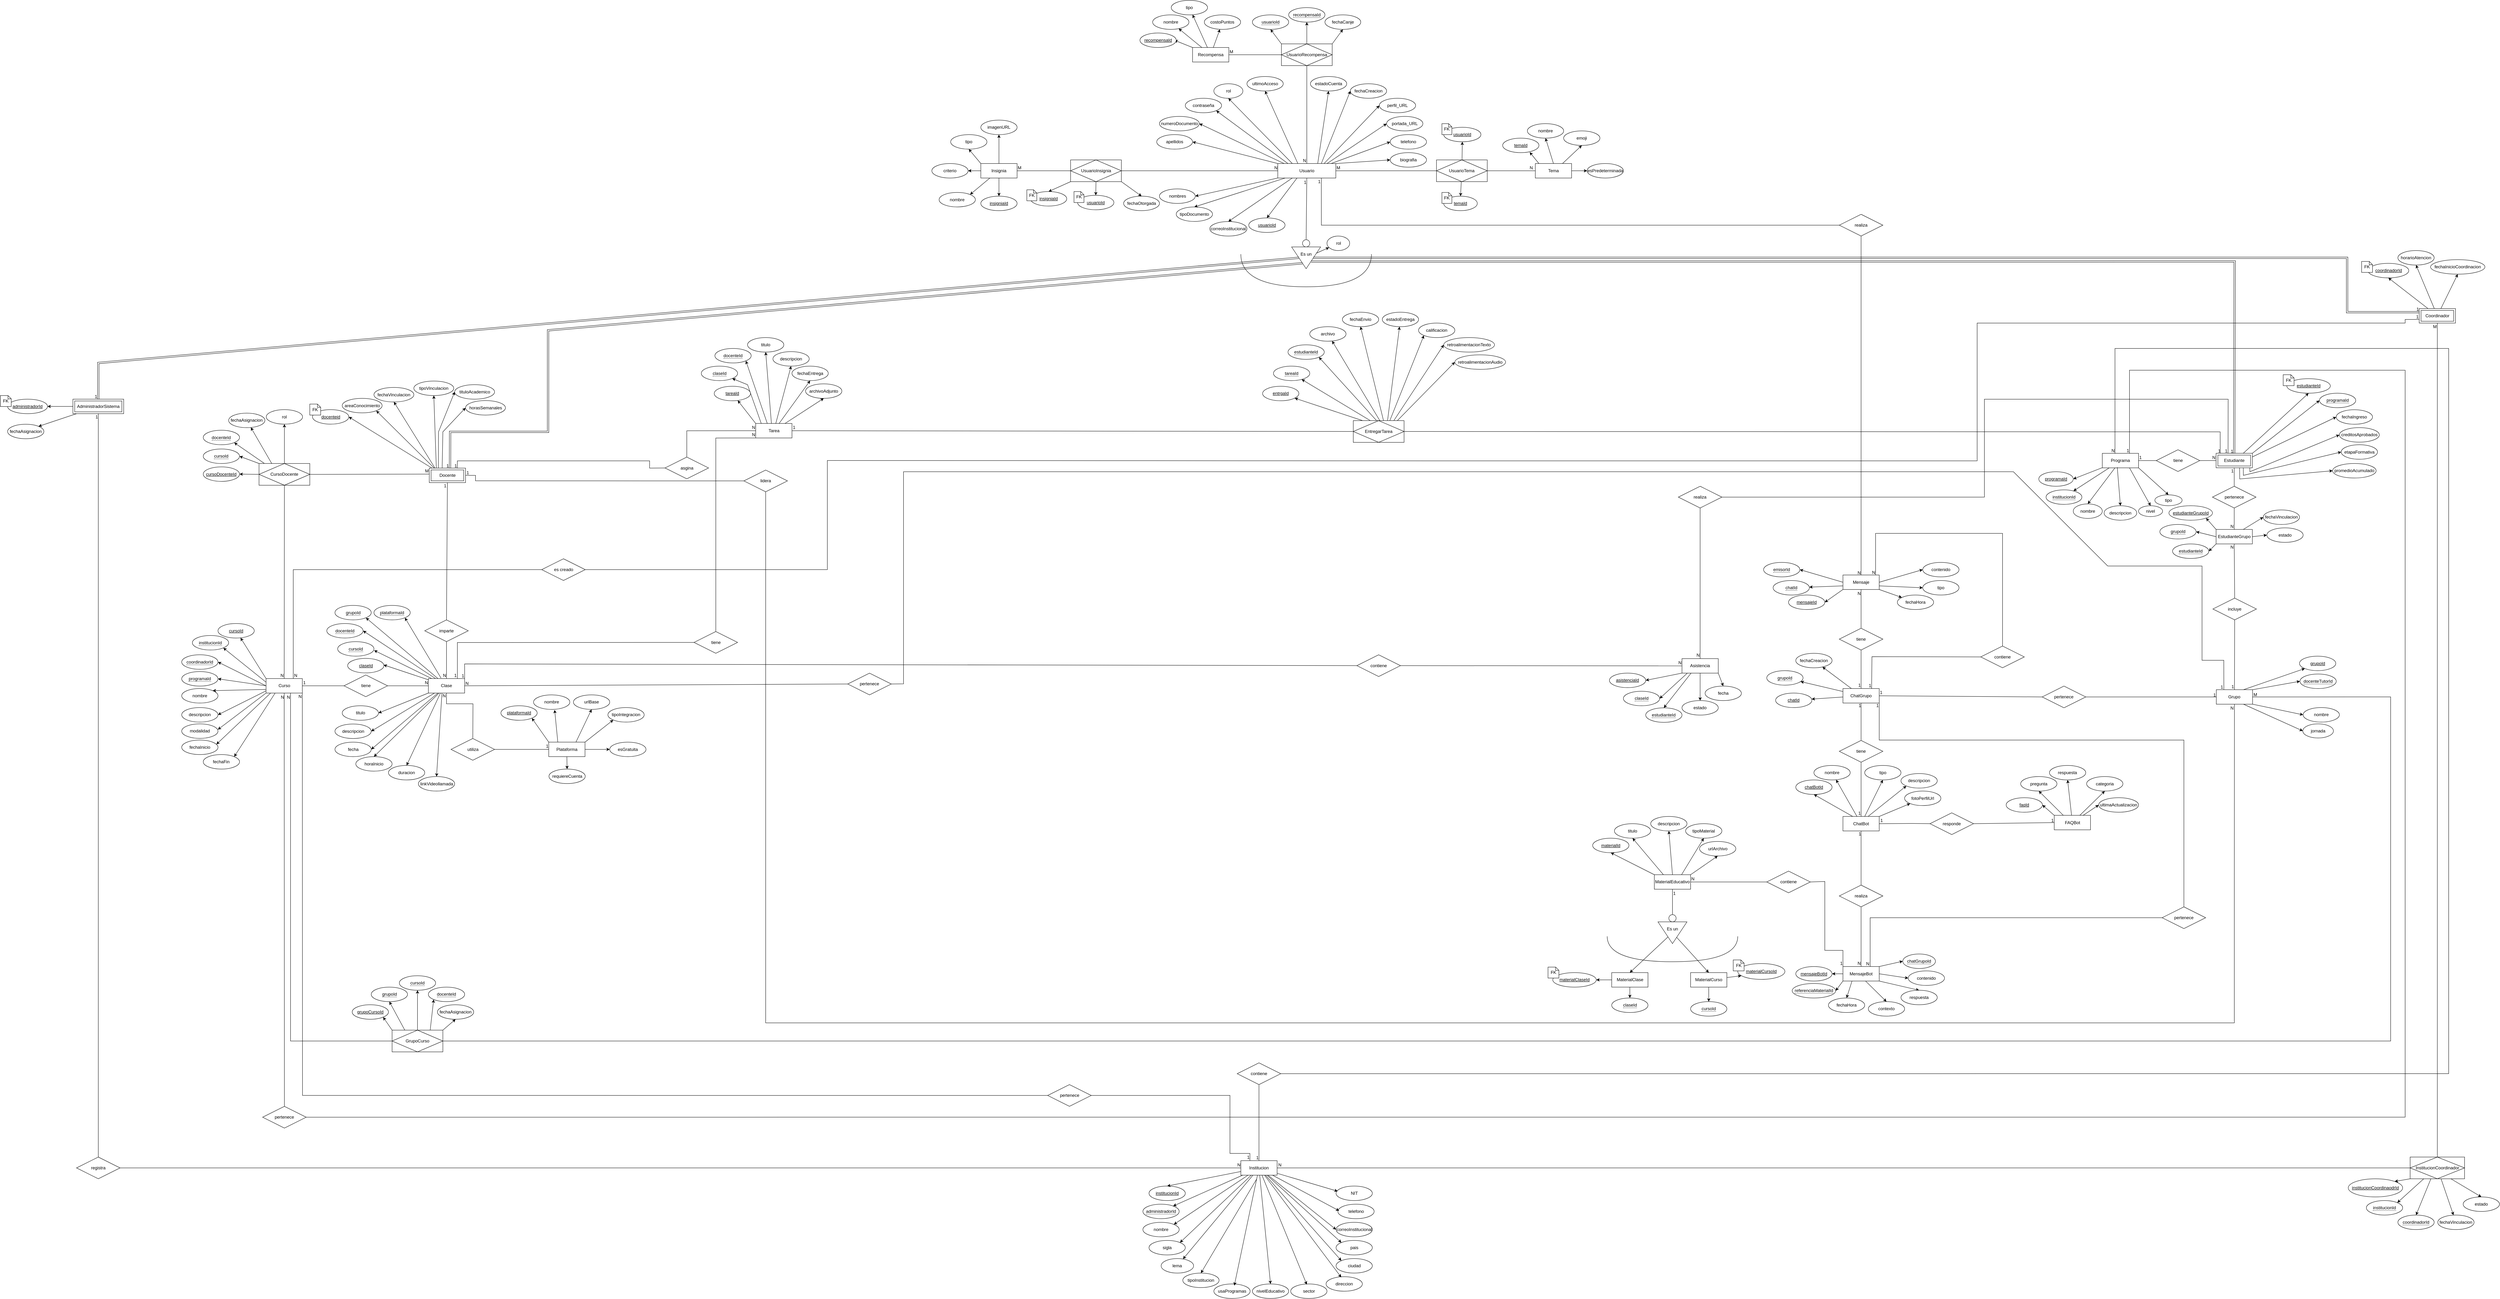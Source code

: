 <mxfile version="28.0.7">
  <diagram id="R2lEEEUBdFMjLlhIrx00" name="Page-1">
    <mxGraphModel dx="4017" dy="2439" grid="1" gridSize="10" guides="1" tooltips="1" connect="1" arrows="1" fold="1" page="1" pageScale="1" pageWidth="850" pageHeight="1100" math="0" shadow="0" extFonts="Permanent Marker^https://fonts.googleapis.com/css?family=Permanent+Marker">
      <root>
        <mxCell id="0" />
        <mxCell id="1" parent="0" />
        <mxCell id="ATPDctHjDe_tZaTQLYg7-54" value="institucionId" style="ellipse;whiteSpace=wrap;html=1;align=center;fontStyle=4;" parent="1" vertex="1">
          <mxGeometry x="216.87" y="1170" width="100" height="40" as="geometry" />
        </mxCell>
        <mxCell id="ATPDctHjDe_tZaTQLYg7-56" value="nombre" style="ellipse;whiteSpace=wrap;html=1;align=center;" parent="1" vertex="1">
          <mxGeometry x="200" y="1270" width="100" height="40" as="geometry" />
        </mxCell>
        <mxCell id="ATPDctHjDe_tZaTQLYg7-58" value="sigla" style="ellipse;whiteSpace=wrap;html=1;align=center;" parent="1" vertex="1">
          <mxGeometry x="216.87" y="1320" width="100" height="40" as="geometry" />
        </mxCell>
        <mxCell id="ATPDctHjDe_tZaTQLYg7-60" value="lema" style="ellipse;whiteSpace=wrap;html=1;align=center;" parent="1" vertex="1">
          <mxGeometry x="250.31" y="1370" width="89.38" height="40" as="geometry" />
        </mxCell>
        <mxCell id="ATPDctHjDe_tZaTQLYg7-83" value="nivelEducativo" style="ellipse;whiteSpace=wrap;html=1;align=center;" parent="1" vertex="1">
          <mxGeometry x="501.87" y="1440" width="100" height="40" as="geometry" />
        </mxCell>
        <mxCell id="ATPDctHjDe_tZaTQLYg7-85" value="sector" style="ellipse;whiteSpace=wrap;html=1;align=center;" parent="1" vertex="1">
          <mxGeometry x="607.5" y="1440" width="100" height="40" as="geometry" />
        </mxCell>
        <mxCell id="ATPDctHjDe_tZaTQLYg7-88" value="direccion" style="ellipse;whiteSpace=wrap;html=1;align=center;" parent="1" vertex="1">
          <mxGeometry x="705" y="1420" width="100" height="40" as="geometry" />
        </mxCell>
        <mxCell id="ATPDctHjDe_tZaTQLYg7-94" value="correoInstitucional" style="ellipse;whiteSpace=wrap;html=1;align=center;" parent="1" vertex="1">
          <mxGeometry x="732.5" y="1270" width="100" height="40" as="geometry" />
        </mxCell>
        <mxCell id="ATPDctHjDe_tZaTQLYg7-96" value="telefono" style="ellipse;whiteSpace=wrap;html=1;align=center;" parent="1" vertex="1">
          <mxGeometry x="737.5" y="1220" width="100" height="40" as="geometry" />
        </mxCell>
        <mxCell id="ATPDctHjDe_tZaTQLYg7-98" value="NIT" style="ellipse;whiteSpace=wrap;html=1;align=center;" parent="1" vertex="1">
          <mxGeometry x="732.5" y="1170" width="100" height="40" as="geometry" />
        </mxCell>
        <mxCell id="ATPDctHjDe_tZaTQLYg7-91" value="ciudad" style="ellipse;whiteSpace=wrap;html=1;align=center;" parent="1" vertex="1">
          <mxGeometry x="732.5" y="1370" width="100" height="40" as="geometry" />
        </mxCell>
        <mxCell id="ATPDctHjDe_tZaTQLYg7-90" value="pais" style="ellipse;whiteSpace=wrap;html=1;align=center;" parent="1" vertex="1">
          <mxGeometry x="732.5" y="1320" width="100" height="40" as="geometry" />
        </mxCell>
        <mxCell id="LewPVLKpu9hC1O8GUgil-18" value="&lt;span style=&quot;border-bottom: 1px dotted&quot;&gt;administradorId&lt;/span&gt;" style="ellipse;whiteSpace=wrap;html=1;align=center;" parent="1" vertex="1">
          <mxGeometry x="200" y="1220" width="100" height="40" as="geometry" />
        </mxCell>
        <mxCell id="3NcwyOSZlat6dOCYyIWV-23" value="" style="rounded=0;orthogonalLoop=1;jettySize=auto;html=1;exitX=0.5;exitY=0;exitDx=0;exitDy=0;entryX=0.5;entryY=1;entryDx=0;entryDy=0;" parent="1" source="lhHcM3C2uEgXGxLmE6ta-154" target="3NcwyOSZlat6dOCYyIWV-22" edge="1">
          <mxGeometry relative="1" as="geometry">
            <mxPoint x="1656.26" y="296.05" as="sourcePoint" />
          </mxGeometry>
        </mxCell>
        <mxCell id="3NcwyOSZlat6dOCYyIWV-69" style="edgeStyle=none;rounded=0;orthogonalLoop=1;jettySize=auto;html=1;entryX=0.5;entryY=1;entryDx=0;entryDy=0;exitX=0.25;exitY=0;exitDx=0;exitDy=0;" parent="1" source="lhHcM3C2uEgXGxLmE6ta-154" target="3NcwyOSZlat6dOCYyIWV-68" edge="1">
          <mxGeometry relative="1" as="geometry">
            <mxPoint x="1631.944" y="296.37" as="sourcePoint" />
          </mxGeometry>
        </mxCell>
        <mxCell id="3NcwyOSZlat6dOCYyIWV-73" value="" style="edgeStyle=none;rounded=0;orthogonalLoop=1;jettySize=auto;html=1;exitX=0;exitY=0;exitDx=0;exitDy=0;entryX=0.5;entryY=1;entryDx=0;entryDy=0;" parent="1" source="lhHcM3C2uEgXGxLmE6ta-154" target="lhHcM3C2uEgXGxLmE6ta-155" edge="1">
          <mxGeometry relative="1" as="geometry">
            <mxPoint x="1598.638" y="296.37" as="sourcePoint" />
            <mxPoint x="1537.5" y="283.08" as="targetPoint" />
          </mxGeometry>
        </mxCell>
        <mxCell id="3NcwyOSZlat6dOCYyIWV-89" style="edgeStyle=none;rounded=0;orthogonalLoop=1;jettySize=auto;html=1;entryX=0.5;entryY=1;entryDx=0;entryDy=0;exitX=1;exitY=0;exitDx=0;exitDy=0;" parent="1" source="lhHcM3C2uEgXGxLmE6ta-154" target="3NcwyOSZlat6dOCYyIWV-88" edge="1">
          <mxGeometry relative="1" as="geometry">
            <mxPoint x="1683.498" y="296.37" as="sourcePoint" />
          </mxGeometry>
        </mxCell>
        <mxCell id="cLRoCvXAYTtnO3edsNVs-38" style="rounded=0;orthogonalLoop=1;jettySize=auto;html=1;entryX=0.5;entryY=0;entryDx=0;entryDy=0;" parent="1" source="ATPDctHjDe_tZaTQLYg7-15" target="ATPDctHjDe_tZaTQLYg7-54" edge="1">
          <mxGeometry relative="1" as="geometry" />
        </mxCell>
        <mxCell id="cLRoCvXAYTtnO3edsNVs-39" style="rounded=0;orthogonalLoop=1;jettySize=auto;html=1;" parent="1" source="ATPDctHjDe_tZaTQLYg7-15" target="LewPVLKpu9hC1O8GUgil-18" edge="1">
          <mxGeometry relative="1" as="geometry" />
        </mxCell>
        <mxCell id="cLRoCvXAYTtnO3edsNVs-40" style="rounded=0;orthogonalLoop=1;jettySize=auto;html=1;entryX=1;entryY=0;entryDx=0;entryDy=0;" parent="1" source="ATPDctHjDe_tZaTQLYg7-15" target="ATPDctHjDe_tZaTQLYg7-56" edge="1">
          <mxGeometry relative="1" as="geometry">
            <mxPoint x="332.156" y="1272.601" as="targetPoint" />
          </mxGeometry>
        </mxCell>
        <mxCell id="cLRoCvXAYTtnO3edsNVs-41" style="rounded=0;orthogonalLoop=1;jettySize=auto;html=1;entryX=1;entryY=0;entryDx=0;entryDy=0;" parent="1" source="ATPDctHjDe_tZaTQLYg7-15" target="ATPDctHjDe_tZaTQLYg7-58" edge="1">
          <mxGeometry relative="1" as="geometry" />
        </mxCell>
        <mxCell id="cLRoCvXAYTtnO3edsNVs-42" style="rounded=0;orthogonalLoop=1;jettySize=auto;html=1;" parent="1" source="ATPDctHjDe_tZaTQLYg7-15" target="ATPDctHjDe_tZaTQLYg7-60" edge="1">
          <mxGeometry relative="1" as="geometry" />
        </mxCell>
        <mxCell id="cLRoCvXAYTtnO3edsNVs-43" style="rounded=0;orthogonalLoop=1;jettySize=auto;html=1;entryX=0.5;entryY=0;entryDx=0;entryDy=0;" parent="1" source="ATPDctHjDe_tZaTQLYg7-15" target="ATPDctHjDe_tZaTQLYg7-83" edge="1">
          <mxGeometry relative="1" as="geometry" />
        </mxCell>
        <mxCell id="cLRoCvXAYTtnO3edsNVs-46" style="edgeStyle=none;rounded=0;orthogonalLoop=1;jettySize=auto;html=1;entryX=0;entryY=0;entryDx=0;entryDy=0;" parent="1" source="ATPDctHjDe_tZaTQLYg7-15" target="ATPDctHjDe_tZaTQLYg7-91" edge="1">
          <mxGeometry relative="1" as="geometry" />
        </mxCell>
        <mxCell id="cLRoCvXAYTtnO3edsNVs-47" style="edgeStyle=none;rounded=0;orthogonalLoop=1;jettySize=auto;html=1;entryX=0;entryY=0;entryDx=0;entryDy=0;" parent="1" source="ATPDctHjDe_tZaTQLYg7-15" target="ATPDctHjDe_tZaTQLYg7-90" edge="1">
          <mxGeometry relative="1" as="geometry" />
        </mxCell>
        <mxCell id="cLRoCvXAYTtnO3edsNVs-48" style="edgeStyle=none;rounded=0;orthogonalLoop=1;jettySize=auto;html=1;entryX=0;entryY=0.5;entryDx=0;entryDy=0;" parent="1" source="ATPDctHjDe_tZaTQLYg7-15" target="ATPDctHjDe_tZaTQLYg7-94" edge="1">
          <mxGeometry relative="1" as="geometry" />
        </mxCell>
        <mxCell id="ATPDctHjDe_tZaTQLYg7-15" value="Institucion" style="whiteSpace=wrap;html=1;align=center;" parent="1" vertex="1">
          <mxGeometry x="470" y="1100" width="100" height="40" as="geometry" />
        </mxCell>
        <mxCell id="nNGgeQ_z0Uofp1EWI5dg-23" style="edgeStyle=none;rounded=0;orthogonalLoop=1;jettySize=auto;html=1;entryX=0.993;entryY=0.45;entryDx=0;entryDy=0;entryPerimeter=0;" parent="1" source="ATPDctHjDe_tZaTQLYg7-16" target="3NcwyOSZlat6dOCYyIWV-24" edge="1">
          <mxGeometry relative="1" as="geometry">
            <mxPoint x="-1857.5" y="-310" as="targetPoint" />
          </mxGeometry>
        </mxCell>
        <mxCell id="nNGgeQ_z0Uofp1EWI5dg-24" style="edgeStyle=none;rounded=0;orthogonalLoop=1;jettySize=auto;html=1;entryX=1.005;entryY=0.602;entryDx=0;entryDy=0;entryPerimeter=0;" parent="1" source="ATPDctHjDe_tZaTQLYg7-16" target="3NcwyOSZlat6dOCYyIWV-79" edge="1">
          <mxGeometry relative="1" as="geometry" />
        </mxCell>
        <mxCell id="nNGgeQ_z0Uofp1EWI5dg-25" style="edgeStyle=none;rounded=0;orthogonalLoop=1;jettySize=auto;html=1;entryX=1;entryY=0.5;entryDx=0;entryDy=0;" parent="1" source="ATPDctHjDe_tZaTQLYg7-16" target="3NcwyOSZlat6dOCYyIWV-60" edge="1">
          <mxGeometry relative="1" as="geometry" />
        </mxCell>
        <mxCell id="nNGgeQ_z0Uofp1EWI5dg-26" style="edgeStyle=none;rounded=0;orthogonalLoop=1;jettySize=auto;html=1;entryX=1;entryY=1;entryDx=0;entryDy=0;" parent="1" source="ATPDctHjDe_tZaTQLYg7-16" target="3NcwyOSZlat6dOCYyIWV-62" edge="1">
          <mxGeometry relative="1" as="geometry" />
        </mxCell>
        <mxCell id="nNGgeQ_z0Uofp1EWI5dg-128" style="edgeStyle=none;rounded=0;orthogonalLoop=1;jettySize=auto;html=1;entryX=1;entryY=0.5;entryDx=0;entryDy=0;" parent="1" source="ATPDctHjDe_tZaTQLYg7-16" target="3NcwyOSZlat6dOCYyIWV-58" edge="1">
          <mxGeometry relative="1" as="geometry" />
        </mxCell>
        <mxCell id="nNGgeQ_z0Uofp1EWI5dg-131" style="edgeStyle=none;rounded=0;orthogonalLoop=1;jettySize=auto;html=1;entryX=0.5;entryY=0;entryDx=0;entryDy=0;" parent="1" source="ATPDctHjDe_tZaTQLYg7-16" target="3NcwyOSZlat6dOCYyIWV-83" edge="1">
          <mxGeometry relative="1" as="geometry" />
        </mxCell>
        <mxCell id="nNGgeQ_z0Uofp1EWI5dg-132" style="edgeStyle=none;rounded=0;orthogonalLoop=1;jettySize=auto;html=1;entryX=0.5;entryY=0;entryDx=0;entryDy=0;exitX=0.331;exitY=1.014;exitDx=0;exitDy=0;exitPerimeter=0;" parent="1" source="ATPDctHjDe_tZaTQLYg7-16" target="3NcwyOSZlat6dOCYyIWV-84" edge="1">
          <mxGeometry relative="1" as="geometry" />
        </mxCell>
        <mxCell id="nNGgeQ_z0Uofp1EWI5dg-133" style="edgeStyle=none;rounded=0;orthogonalLoop=1;jettySize=auto;html=1;entryX=0.5;entryY=0;entryDx=0;entryDy=0;exitX=0.375;exitY=1.002;exitDx=0;exitDy=0;exitPerimeter=0;" parent="1" source="ATPDctHjDe_tZaTQLYg7-16" target="lhHcM3C2uEgXGxLmE6ta-150" edge="1">
          <mxGeometry relative="1" as="geometry" />
        </mxCell>
        <mxCell id="ATPDctHjDe_tZaTQLYg7-16" value="Clase" style="whiteSpace=wrap;html=1;align=center;" parent="1" vertex="1">
          <mxGeometry x="-1770" y="-229.61" width="100" height="40" as="geometry" />
        </mxCell>
        <mxCell id="uweEdrjmGyDk9FknyMfa-10" value="" style="edgeStyle=none;rounded=0;orthogonalLoop=1;jettySize=auto;html=1;exitX=0.75;exitY=0;exitDx=0;exitDy=0;entryX=0;entryY=1;entryDx=0;entryDy=0;" parent="1" source="ATPDctHjDe_tZaTQLYg7-18" target="3NcwyOSZlat6dOCYyIWV-28" edge="1">
          <mxGeometry relative="1" as="geometry" />
        </mxCell>
        <mxCell id="uweEdrjmGyDk9FknyMfa-11" value="" style="edgeStyle=none;rounded=0;orthogonalLoop=1;jettySize=auto;html=1;entryX=0;entryY=0.5;entryDx=0;entryDy=0;exitX=0.75;exitY=1;exitDx=0;exitDy=0;" parent="1" source="ATPDctHjDe_tZaTQLYg7-18" target="3NcwyOSZlat6dOCYyIWV-52" edge="1">
          <mxGeometry relative="1" as="geometry" />
        </mxCell>
        <mxCell id="uweEdrjmGyDk9FknyMfa-15" style="edgeStyle=none;rounded=0;orthogonalLoop=1;jettySize=auto;html=1;entryX=0;entryY=0.5;entryDx=0;entryDy=0;exitX=1;exitY=0;exitDx=0;exitDy=0;" parent="1" source="ATPDctHjDe_tZaTQLYg7-18" target="r4UBVDKsR3cZlr3CP-WO-3" edge="1">
          <mxGeometry relative="1" as="geometry">
            <mxPoint x="3398.75" y="-222.11" as="targetPoint" />
          </mxGeometry>
        </mxCell>
        <mxCell id="ATPDctHjDe_tZaTQLYg7-18" value="Grupo" style="whiteSpace=wrap;html=1;align=center;" parent="1" vertex="1">
          <mxGeometry x="3159.38" y="-198.89" width="100" height="40" as="geometry" />
        </mxCell>
        <mxCell id="ATPDctHjDe_tZaTQLYg7-53" value="administradorId" style="ellipse;whiteSpace=wrap;html=1;align=center;fontStyle=4;" parent="1" vertex="1">
          <mxGeometry x="-2930" y="-1000.15" width="110" height="40" as="geometry" />
        </mxCell>
        <mxCell id="ATPDctHjDe_tZaTQLYg7-81" value="horarioAtencion" style="ellipse;whiteSpace=wrap;html=1;align=center;" parent="1" vertex="1">
          <mxGeometry x="3660" y="-1410.0" width="100" height="40" as="geometry" />
        </mxCell>
        <mxCell id="cLRoCvXAYTtnO3edsNVs-83" style="edgeStyle=none;rounded=0;orthogonalLoop=1;jettySize=auto;html=1;entryX=0.5;entryY=0;entryDx=0;entryDy=0;exitX=0.332;exitY=0.996;exitDx=0;exitDy=0;exitPerimeter=0;" parent="1" source="ATPDctHjDe_tZaTQLYg7-100" target="ATPDctHjDe_tZaTQLYg7-103" edge="1">
          <mxGeometry relative="1" as="geometry" />
        </mxCell>
        <mxCell id="cLRoCvXAYTtnO3edsNVs-84" style="edgeStyle=none;rounded=0;orthogonalLoop=1;jettySize=auto;html=1;entryX=0.5;entryY=0;entryDx=0;entryDy=0;exitX=0.25;exitY=1;exitDx=0;exitDy=0;" parent="1" source="ATPDctHjDe_tZaTQLYg7-100" target="ATPDctHjDe_tZaTQLYg7-105" edge="1">
          <mxGeometry relative="1" as="geometry" />
        </mxCell>
        <mxCell id="cLRoCvXAYTtnO3edsNVs-85" style="edgeStyle=none;rounded=0;orthogonalLoop=1;jettySize=auto;html=1;entryX=1;entryY=0.5;entryDx=0;entryDy=0;exitX=0;exitY=1;exitDx=0;exitDy=0;" parent="1" source="ATPDctHjDe_tZaTQLYg7-100" target="ATPDctHjDe_tZaTQLYg7-107" edge="1">
          <mxGeometry relative="1" as="geometry" />
        </mxCell>
        <mxCell id="cLRoCvXAYTtnO3edsNVs-86" style="edgeStyle=none;rounded=0;orthogonalLoop=1;jettySize=auto;html=1;entryX=1;entryY=0.5;entryDx=0;entryDy=0;exitX=0;exitY=0;exitDx=0;exitDy=0;" parent="1" source="ATPDctHjDe_tZaTQLYg7-100" target="cLRoCvXAYTtnO3edsNVs-2" edge="1">
          <mxGeometry relative="1" as="geometry" />
        </mxCell>
        <mxCell id="cLRoCvXAYTtnO3edsNVs-87" style="edgeStyle=none;rounded=0;orthogonalLoop=1;jettySize=auto;html=1;entryX=0;entryY=0.5;entryDx=0;entryDy=0;exitX=1;exitY=0;exitDx=0;exitDy=0;" parent="1" source="ATPDctHjDe_tZaTQLYg7-100" target="ATPDctHjDe_tZaTQLYg7-123" edge="1">
          <mxGeometry relative="1" as="geometry" />
        </mxCell>
        <mxCell id="cLRoCvXAYTtnO3edsNVs-89" style="edgeStyle=none;rounded=0;orthogonalLoop=1;jettySize=auto;html=1;entryX=0;entryY=0.5;entryDx=0;entryDy=0;exitX=0.847;exitY=0.005;exitDx=0;exitDy=0;exitPerimeter=0;" parent="1" source="ATPDctHjDe_tZaTQLYg7-100" target="ATPDctHjDe_tZaTQLYg7-122" edge="1">
          <mxGeometry relative="1" as="geometry" />
        </mxCell>
        <mxCell id="cLRoCvXAYTtnO3edsNVs-90" style="edgeStyle=none;rounded=0;orthogonalLoop=1;jettySize=auto;html=1;entryX=0;entryY=0.5;entryDx=0;entryDy=0;exitX=0.798;exitY=-0.001;exitDx=0;exitDy=0;exitPerimeter=0;" parent="1" source="ATPDctHjDe_tZaTQLYg7-100" target="ATPDctHjDe_tZaTQLYg7-121" edge="1">
          <mxGeometry relative="1" as="geometry" />
        </mxCell>
        <mxCell id="cLRoCvXAYTtnO3edsNVs-94" style="edgeStyle=none;rounded=0;orthogonalLoop=1;jettySize=auto;html=1;entryX=1;entryY=1;entryDx=0;entryDy=0;exitX=0.182;exitY=0.024;exitDx=0;exitDy=0;exitPerimeter=0;" parent="1" source="ATPDctHjDe_tZaTQLYg7-100" target="ATPDctHjDe_tZaTQLYg7-109" edge="1">
          <mxGeometry relative="1" as="geometry" />
        </mxCell>
        <mxCell id="cLRoCvXAYTtnO3edsNVs-95" style="edgeStyle=none;rounded=0;orthogonalLoop=1;jettySize=auto;html=1;entryX=0.5;entryY=1;entryDx=0;entryDy=0;exitX=0.25;exitY=0;exitDx=0;exitDy=0;" parent="1" source="ATPDctHjDe_tZaTQLYg7-100" target="ATPDctHjDe_tZaTQLYg7-111" edge="1">
          <mxGeometry relative="1" as="geometry" />
        </mxCell>
        <mxCell id="cLRoCvXAYTtnO3edsNVs-96" style="edgeStyle=none;rounded=0;orthogonalLoop=1;jettySize=auto;html=1;entryX=0.5;entryY=1;entryDx=0;entryDy=0;exitX=0.688;exitY=0;exitDx=0;exitDy=0;exitPerimeter=0;" parent="1" source="ATPDctHjDe_tZaTQLYg7-100" target="ATPDctHjDe_tZaTQLYg7-113" edge="1">
          <mxGeometry relative="1" as="geometry" />
        </mxCell>
        <mxCell id="ATPDctHjDe_tZaTQLYg7-100" value="Usuario" style="whiteSpace=wrap;html=1;align=center;" parent="1" vertex="1">
          <mxGeometry x="571.87" y="-1650" width="160" height="40" as="geometry" />
        </mxCell>
        <mxCell id="ATPDctHjDe_tZaTQLYg7-103" value="usuarioId" style="ellipse;whiteSpace=wrap;html=1;align=center;fontStyle=4;" parent="1" vertex="1">
          <mxGeometry x="491.87" y="-1500.0" width="100" height="40" as="geometry" />
        </mxCell>
        <mxCell id="ATPDctHjDe_tZaTQLYg7-105" value="correoInstitucional" style="ellipse;whiteSpace=wrap;html=1;align=center;" parent="1" vertex="1">
          <mxGeometry x="384.37" y="-1490" width="102.5" height="40" as="geometry" />
        </mxCell>
        <mxCell id="ATPDctHjDe_tZaTQLYg7-107" value="nombres" style="ellipse;whiteSpace=wrap;html=1;align=center;" parent="1" vertex="1">
          <mxGeometry x="245.62" y="-1580" width="98.75" height="40" as="geometry" />
        </mxCell>
        <mxCell id="ATPDctHjDe_tZaTQLYg7-109" value="contraseña" style="ellipse;whiteSpace=wrap;html=1;align=center;" parent="1" vertex="1">
          <mxGeometry x="316.87" y="-1830" width="100" height="40" as="geometry" />
        </mxCell>
        <mxCell id="ATPDctHjDe_tZaTQLYg7-111" value="rol" style="ellipse;whiteSpace=wrap;html=1;align=center;" parent="1" vertex="1">
          <mxGeometry x="395.62" y="-1870" width="80" height="40" as="geometry" />
        </mxCell>
        <mxCell id="ATPDctHjDe_tZaTQLYg7-113" value="estadoCuenta" style="ellipse;whiteSpace=wrap;html=1;align=center;" parent="1" vertex="1">
          <mxGeometry x="661.87" y="-1890" width="100" height="40" as="geometry" />
        </mxCell>
        <mxCell id="ATPDctHjDe_tZaTQLYg7-115" value="fechaCreacion" style="ellipse;whiteSpace=wrap;html=1;align=center;" parent="1" vertex="1">
          <mxGeometry x="771.87" y="-1870" width="100" height="40" as="geometry" />
        </mxCell>
        <mxCell id="ATPDctHjDe_tZaTQLYg7-117" value="ultimoAcceso" style="ellipse;whiteSpace=wrap;html=1;align=center;" parent="1" vertex="1">
          <mxGeometry x="486.87" y="-1890" width="100" height="40" as="geometry" />
        </mxCell>
        <mxCell id="ATPDctHjDe_tZaTQLYg7-119" value="telefono" style="ellipse;whiteSpace=wrap;html=1;align=center;" parent="1" vertex="1">
          <mxGeometry x="881.87" y="-1729.7" width="100" height="40" as="geometry" />
        </mxCell>
        <mxCell id="ATPDctHjDe_tZaTQLYg7-121" value="perfil_URL" style="ellipse;whiteSpace=wrap;html=1;align=center;" parent="1" vertex="1">
          <mxGeometry x="851.87" y="-1830" width="100" height="40" as="geometry" />
        </mxCell>
        <mxCell id="ATPDctHjDe_tZaTQLYg7-122" value="portada_URL" style="ellipse;whiteSpace=wrap;html=1;align=center;" parent="1" vertex="1">
          <mxGeometry x="871.87" y="-1780.0" width="100" height="40" as="geometry" />
        </mxCell>
        <mxCell id="ATPDctHjDe_tZaTQLYg7-123" value="biografia" style="ellipse;whiteSpace=wrap;html=1;align=center;" parent="1" vertex="1">
          <mxGeometry x="881.87" y="-1680" width="100" height="40" as="geometry" />
        </mxCell>
        <mxCell id="ATPDctHjDe_tZaTQLYg7-135" style="edgeStyle=none;rounded=0;orthogonalLoop=1;jettySize=auto;html=1;entryX=0.745;entryY=0.967;entryDx=0;entryDy=0;exitX=0.099;exitY=0;exitDx=0;exitDy=0;exitPerimeter=0;entryPerimeter=0;" parent="1" source="ATPDctHjDe_tZaTQLYg7-127" target="ATPDctHjDe_tZaTQLYg7-134" edge="1">
          <mxGeometry relative="1" as="geometry" />
        </mxCell>
        <mxCell id="ATPDctHjDe_tZaTQLYg7-137" style="edgeStyle=none;rounded=0;orthogonalLoop=1;jettySize=auto;html=1;entryX=0.5;entryY=1;entryDx=0;entryDy=0;exitX=0.5;exitY=0;exitDx=0;exitDy=0;" parent="1" source="ATPDctHjDe_tZaTQLYg7-127" target="ATPDctHjDe_tZaTQLYg7-136" edge="1">
          <mxGeometry relative="1" as="geometry" />
        </mxCell>
        <mxCell id="ATPDctHjDe_tZaTQLYg7-127" value="Tema" style="whiteSpace=wrap;html=1;align=center;" parent="1" vertex="1">
          <mxGeometry x="1281.87" y="-1650" width="100" height="40" as="geometry" />
        </mxCell>
        <mxCell id="ATPDctHjDe_tZaTQLYg7-129" value="" style="endArrow=none;html=1;rounded=0;entryX=0;entryY=0.5;entryDx=0;entryDy=0;exitX=1;exitY=0.5;exitDx=0;exitDy=0;" parent="1" source="ATPDctHjDe_tZaTQLYg7-100" target="LewPVLKpu9hC1O8GUgil-30" edge="1">
          <mxGeometry relative="1" as="geometry">
            <mxPoint x="789.37" y="-1490" as="sourcePoint" />
            <mxPoint x="669.37" y="-1520" as="targetPoint" />
          </mxGeometry>
        </mxCell>
        <mxCell id="ATPDctHjDe_tZaTQLYg7-130" value="M" style="resizable=0;html=1;whiteSpace=wrap;align=left;verticalAlign=bottom;" parent="ATPDctHjDe_tZaTQLYg7-129" connectable="0" vertex="1">
          <mxGeometry x="-1" relative="1" as="geometry">
            <mxPoint as="offset" />
          </mxGeometry>
        </mxCell>
        <mxCell id="ATPDctHjDe_tZaTQLYg7-131" value="" style="endArrow=none;html=1;rounded=0;exitX=1;exitY=0.5;exitDx=0;exitDy=0;entryX=0;entryY=0.5;entryDx=0;entryDy=0;" parent="1" source="LewPVLKpu9hC1O8GUgil-30" target="ATPDctHjDe_tZaTQLYg7-127" edge="1">
          <mxGeometry relative="1" as="geometry">
            <mxPoint x="1099.37" y="-1500" as="sourcePoint" />
            <mxPoint x="1404.37" y="-1500" as="targetPoint" />
          </mxGeometry>
        </mxCell>
        <mxCell id="ATPDctHjDe_tZaTQLYg7-132" value="N" style="resizable=0;html=1;whiteSpace=wrap;align=right;verticalAlign=bottom;" parent="ATPDctHjDe_tZaTQLYg7-131" connectable="0" vertex="1">
          <mxGeometry x="1" relative="1" as="geometry">
            <mxPoint x="-5" as="offset" />
          </mxGeometry>
        </mxCell>
        <mxCell id="ATPDctHjDe_tZaTQLYg7-134" value="temaId" style="ellipse;whiteSpace=wrap;html=1;align=center;fontStyle=4;" parent="1" vertex="1">
          <mxGeometry x="1191.87" y="-1720" width="100" height="40" as="geometry" />
        </mxCell>
        <mxCell id="ATPDctHjDe_tZaTQLYg7-136" value="nombre" style="ellipse;whiteSpace=wrap;html=1;align=center;" parent="1" vertex="1">
          <mxGeometry x="1260" y="-1760" width="100" height="40" as="geometry" />
        </mxCell>
        <mxCell id="ATPDctHjDe_tZaTQLYg7-155" value="etapaFormativa" style="ellipse;whiteSpace=wrap;html=1;align=center;" parent="1" vertex="1">
          <mxGeometry x="3503.75" y="-874.46" width="100" height="40" as="geometry" />
        </mxCell>
        <mxCell id="LewPVLKpu9hC1O8GUgil-1" value="fechaAsignacion" style="ellipse;whiteSpace=wrap;html=1;align=center;" parent="1" vertex="1">
          <mxGeometry x="-2930" y="-931" width="100" height="40" as="geometry" />
        </mxCell>
        <mxCell id="LewPVLKpu9hC1O8GUgil-2" value="fechaIngreso" style="ellipse;whiteSpace=wrap;html=1;align=center;" parent="1" vertex="1">
          <mxGeometry x="3490" y="-971.0" width="100" height="40" as="geometry" />
        </mxCell>
        <mxCell id="LewPVLKpu9hC1O8GUgil-3" value="fechaInicioCoordinacion" style="ellipse;whiteSpace=wrap;html=1;align=center;" parent="1" vertex="1">
          <mxGeometry x="3750" y="-1384.85" width="150" height="40" as="geometry" />
        </mxCell>
        <mxCell id="cLRoCvXAYTtnO3edsNVs-57" style="edgeStyle=none;rounded=0;orthogonalLoop=1;jettySize=auto;html=1;entryX=0.5;entryY=1;entryDx=0;entryDy=0;exitX=0.75;exitY=0;exitDx=0;exitDy=0;" parent="1" source="LewPVLKpu9hC1O8GUgil-9" target="LewPVLKpu9hC1O8GUgil-22" edge="1">
          <mxGeometry relative="1" as="geometry" />
        </mxCell>
        <mxCell id="cLRoCvXAYTtnO3edsNVs-59" style="edgeStyle=none;rounded=0;orthogonalLoop=1;jettySize=auto;html=1;exitX=1;exitY=0.25;exitDx=0;exitDy=0;entryX=0;entryY=0.5;entryDx=0;entryDy=0;" parent="1" source="LewPVLKpu9hC1O8GUgil-9" target="LewPVLKpu9hC1O8GUgil-2" edge="1">
          <mxGeometry relative="1" as="geometry" />
        </mxCell>
        <mxCell id="cLRoCvXAYTtnO3edsNVs-61" style="edgeStyle=none;rounded=0;orthogonalLoop=1;jettySize=auto;html=1;exitX=0.929;exitY=0.997;exitDx=0;exitDy=0;entryX=0;entryY=0.5;entryDx=0;entryDy=0;exitPerimeter=0;" parent="1" source="LewPVLKpu9hC1O8GUgil-9" target="cLRoCvXAYTtnO3edsNVs-27" edge="1">
          <mxGeometry relative="1" as="geometry">
            <Array as="points">
              <mxPoint x="3252" y="-800" />
            </Array>
          </mxGeometry>
        </mxCell>
        <mxCell id="cLRoCvXAYTtnO3edsNVs-64" style="edgeStyle=none;rounded=0;orthogonalLoop=1;jettySize=auto;html=1;exitX=0.648;exitY=0.999;exitDx=0;exitDy=0;exitPerimeter=0;entryX=0;entryY=0.5;entryDx=0;entryDy=0;" parent="1" source="LewPVLKpu9hC1O8GUgil-9" target="cLRoCvXAYTtnO3edsNVs-31" edge="1">
          <mxGeometry relative="1" as="geometry">
            <Array as="points">
              <mxPoint x="3224" y="-780" />
            </Array>
          </mxGeometry>
        </mxCell>
        <mxCell id="nNGgeQ_z0Uofp1EWI5dg-20" style="edgeStyle=none;rounded=0;orthogonalLoop=1;jettySize=auto;html=1;entryX=0;entryY=0.5;entryDx=0;entryDy=0;exitX=1;exitY=0;exitDx=0;exitDy=0;" parent="1" source="LewPVLKpu9hC1O8GUgil-9" target="nNGgeQ_z0Uofp1EWI5dg-19" edge="1">
          <mxGeometry relative="1" as="geometry" />
        </mxCell>
        <mxCell id="LewPVLKpu9hC1O8GUgil-9" value="Estudiante" style="shape=ext;margin=3;double=1;whiteSpace=wrap;html=1;align=center;" parent="1" vertex="1">
          <mxGeometry x="3158.75" y="-850.88" width="100" height="40" as="geometry" />
        </mxCell>
        <mxCell id="cLRoCvXAYTtnO3edsNVs-13" style="rounded=0;orthogonalLoop=1;jettySize=auto;html=1;entryX=0.5;entryY=1;entryDx=0;entryDy=0;" parent="1" source="LewPVLKpu9hC1O8GUgil-17" target="LewPVLKpu9hC1O8GUgil-3" edge="1">
          <mxGeometry relative="1" as="geometry" />
        </mxCell>
        <mxCell id="cLRoCvXAYTtnO3edsNVs-15" style="rounded=0;orthogonalLoop=1;jettySize=auto;html=1;entryX=0.5;entryY=1;entryDx=0;entryDy=0;" parent="1" source="LewPVLKpu9hC1O8GUgil-17" target="ATPDctHjDe_tZaTQLYg7-81" edge="1">
          <mxGeometry relative="1" as="geometry" />
        </mxCell>
        <mxCell id="LewPVLKpu9hC1O8GUgil-17" value="Coordinador" style="shape=ext;margin=3;double=1;whiteSpace=wrap;html=1;align=center;" parent="1" vertex="1">
          <mxGeometry x="3718.75" y="-1250" width="100" height="40" as="geometry" />
        </mxCell>
        <mxCell id="LewPVLKpu9hC1O8GUgil-21" value="FK" style="shape=note;size=9;whiteSpace=wrap;html=1;" parent="1" vertex="1">
          <mxGeometry x="-2950" y="-1010.15" width="30" height="30.3" as="geometry" />
        </mxCell>
        <mxCell id="LewPVLKpu9hC1O8GUgil-22" value="estudianteId" style="ellipse;whiteSpace=wrap;html=1;align=center;fontStyle=4;" parent="1" vertex="1">
          <mxGeometry x="3353.75" y="-1056.62" width="120" height="40" as="geometry" />
        </mxCell>
        <mxCell id="LewPVLKpu9hC1O8GUgil-23" value="FK" style="shape=note;size=9;whiteSpace=wrap;html=1;" parent="1" vertex="1">
          <mxGeometry x="3343.75" y="-1067.62" width="30" height="30.3" as="geometry" />
        </mxCell>
        <mxCell id="LewPVLKpu9hC1O8GUgil-25" value="coordinadorId" style="ellipse;whiteSpace=wrap;html=1;align=center;fontStyle=4;" parent="1" vertex="1">
          <mxGeometry x="3577.5" y="-1374.69" width="112.5" height="40" as="geometry" />
        </mxCell>
        <mxCell id="LewPVLKpu9hC1O8GUgil-26" value="FK" style="shape=note;size=9;whiteSpace=wrap;html=1;" parent="1" vertex="1">
          <mxGeometry x="3560" y="-1380" width="30" height="30.3" as="geometry" />
        </mxCell>
        <mxCell id="LewPVLKpu9hC1O8GUgil-27" value="docenteid" style="ellipse;whiteSpace=wrap;html=1;align=center;fontStyle=4;" parent="1" vertex="1">
          <mxGeometry x="-2089.37" y="-971.31" width="100" height="40" as="geometry" />
        </mxCell>
        <mxCell id="LewPVLKpu9hC1O8GUgil-29" value="FK" style="shape=note;size=9;whiteSpace=wrap;html=1;" parent="1" vertex="1">
          <mxGeometry x="-2096.87" y="-986.61" width="30" height="30.3" as="geometry" />
        </mxCell>
        <mxCell id="LewPVLKpu9hC1O8GUgil-38" style="rounded=0;orthogonalLoop=1;jettySize=auto;html=1;entryX=0.5;entryY=1;entryDx=0;entryDy=0;entryPerimeter=0;" parent="1" source="LewPVLKpu9hC1O8GUgil-30" target="cLRoCvXAYTtnO3edsNVs-98" edge="1">
          <mxGeometry relative="1" as="geometry">
            <mxPoint x="1079.37" y="-1712" as="targetPoint" />
          </mxGeometry>
        </mxCell>
        <mxCell id="LewPVLKpu9hC1O8GUgil-39" value="" style="rounded=0;orthogonalLoop=1;jettySize=auto;html=1;entryX=0.5;entryY=0;entryDx=0;entryDy=0;" parent="1" source="LewPVLKpu9hC1O8GUgil-30" target="cLRoCvXAYTtnO3edsNVs-99" edge="1">
          <mxGeometry relative="1" as="geometry">
            <mxPoint x="1079.37" y="-1560" as="targetPoint" />
          </mxGeometry>
        </mxCell>
        <mxCell id="LewPVLKpu9hC1O8GUgil-30" value="UsuarioTema" style="shape=associativeEntity;whiteSpace=wrap;html=1;align=center;" parent="1" vertex="1">
          <mxGeometry x="1009.37" y="-1660" width="140" height="60" as="geometry" />
        </mxCell>
        <mxCell id="cLRoCvXAYTtnO3edsNVs-8" style="rounded=0;orthogonalLoop=1;jettySize=auto;html=1;entryX=1;entryY=0.5;entryDx=0;entryDy=0;" parent="1" source="LewPVLKpu9hC1O8GUgil-41" target="ATPDctHjDe_tZaTQLYg7-53" edge="1">
          <mxGeometry relative="1" as="geometry" />
        </mxCell>
        <mxCell id="cLRoCvXAYTtnO3edsNVs-9" style="rounded=0;orthogonalLoop=1;jettySize=auto;html=1;entryX=1;entryY=0;entryDx=0;entryDy=0;" parent="1" source="LewPVLKpu9hC1O8GUgil-41" target="LewPVLKpu9hC1O8GUgil-1" edge="1">
          <mxGeometry relative="1" as="geometry" />
        </mxCell>
        <mxCell id="LewPVLKpu9hC1O8GUgil-41" value="AdministradorSistema" style="shape=ext;margin=3;double=1;whiteSpace=wrap;html=1;align=center;" parent="1" vertex="1">
          <mxGeometry x="-2750" y="-1000.15" width="140" height="40" as="geometry" />
        </mxCell>
        <mxCell id="3NcwyOSZlat6dOCYyIWV-144" style="edgeStyle=none;rounded=0;orthogonalLoop=1;jettySize=auto;html=1;" parent="1" source="LewPVLKpu9hC1O8GUgil-42" target="3NcwyOSZlat6dOCYyIWV-143" edge="1">
          <mxGeometry relative="1" as="geometry" />
        </mxCell>
        <mxCell id="LewPVLKpu9hC1O8GUgil-42" value="" style="triangle;whiteSpace=wrap;html=1;rotation=90;" parent="1" vertex="1">
          <mxGeometry x="620" y="-1430" width="60" height="80" as="geometry" />
        </mxCell>
        <mxCell id="cLRoCvXAYTtnO3edsNVs-68" value="" style="edgeStyle=none;rounded=0;orthogonalLoop=1;jettySize=auto;html=1;exitX=0.355;exitY=0.003;exitDx=0;exitDy=0;exitPerimeter=0;entryX=0;entryY=0.5;entryDx=0;entryDy=0;" parent="1" source="LewPVLKpu9hC1O8GUgil-43" target="cLRoCvXAYTtnO3edsNVs-22" edge="1">
          <mxGeometry relative="1" as="geometry">
            <mxPoint x="-1666.87" y="-795.91" as="sourcePoint" />
            <Array as="points">
              <mxPoint x="-1730" y="-910" />
            </Array>
          </mxGeometry>
        </mxCell>
        <mxCell id="cLRoCvXAYTtnO3edsNVs-71" style="edgeStyle=none;rounded=0;orthogonalLoop=1;jettySize=auto;html=1;entryX=0.5;entryY=1;entryDx=0;entryDy=0;exitX=0.195;exitY=0.002;exitDx=0;exitDy=0;exitPerimeter=0;" parent="1" source="LewPVLKpu9hC1O8GUgil-43" target="cLRoCvXAYTtnO3edsNVs-20" edge="1">
          <mxGeometry relative="1" as="geometry" />
        </mxCell>
        <mxCell id="LewPVLKpu9hC1O8GUgil-43" value="Docente" style="shape=ext;margin=3;double=1;whiteSpace=wrap;html=1;align=center;" parent="1" vertex="1">
          <mxGeometry x="-1767.5" y="-810" width="100" height="40" as="geometry" />
        </mxCell>
        <mxCell id="LewPVLKpu9hC1O8GUgil-44" value="" style="ellipse;whiteSpace=wrap;html=1;aspect=fixed;" parent="1" vertex="1">
          <mxGeometry x="640" y="-1440" width="20" height="20" as="geometry" />
        </mxCell>
        <mxCell id="LewPVLKpu9hC1O8GUgil-63" value="" style="endArrow=none;html=1;rounded=0;curved=1;edgeStyle=orthogonalEdgeStyle;" parent="1" edge="1">
          <mxGeometry width="50" height="50" relative="1" as="geometry">
            <mxPoint x="470" y="-1400" as="sourcePoint" />
            <mxPoint x="830" y="-1400" as="targetPoint" />
            <Array as="points">
              <mxPoint x="470" y="-1310" />
              <mxPoint x="830" y="-1310" />
            </Array>
          </mxGeometry>
        </mxCell>
        <mxCell id="LewPVLKpu9hC1O8GUgil-64" value="Es un" style="text;strokeColor=none;align=center;fillColor=none;html=1;verticalAlign=middle;whiteSpace=wrap;rounded=0;" parent="1" vertex="1">
          <mxGeometry x="610" y="-1420" width="80" height="40" as="geometry" />
        </mxCell>
        <mxCell id="cLRoCvXAYTtnO3edsNVs-2" value="apellidos" style="ellipse;whiteSpace=wrap;html=1;align=center;" parent="1" vertex="1">
          <mxGeometry x="238.12" y="-1729.7" width="98.75" height="40" as="geometry" />
        </mxCell>
        <mxCell id="cLRoCvXAYTtnO3edsNVs-4" value="tipoDocumento" style="ellipse;whiteSpace=wrap;html=1;align=center;" parent="1" vertex="1">
          <mxGeometry x="291.87" y="-1530.3" width="100" height="40" as="geometry" />
        </mxCell>
        <mxCell id="cLRoCvXAYTtnO3edsNVs-5" value="numeroDocumento" style="ellipse;whiteSpace=wrap;html=1;align=center;" parent="1" vertex="1">
          <mxGeometry x="245.62" y="-1780" width="110" height="40" as="geometry" />
        </mxCell>
        <mxCell id="cLRoCvXAYTtnO3edsNVs-10" style="rounded=0;orthogonalLoop=1;jettySize=auto;html=1;entryX=0.5;entryY=1;entryDx=0;entryDy=0;" parent="1" source="LewPVLKpu9hC1O8GUgil-17" target="LewPVLKpu9hC1O8GUgil-25" edge="1">
          <mxGeometry relative="1" as="geometry" />
        </mxCell>
        <mxCell id="cLRoCvXAYTtnO3edsNVs-16" value="fechaVinculacion" style="ellipse;whiteSpace=wrap;html=1;align=center;" parent="1" vertex="1">
          <mxGeometry x="-1920" y="-1032.47" width="110" height="40" as="geometry" />
        </mxCell>
        <mxCell id="cLRoCvXAYTtnO3edsNVs-18" value="tituloAcademico" style="ellipse;whiteSpace=wrap;html=1;align=center;" parent="1" vertex="1">
          <mxGeometry x="-1697.5" y="-1040.15" width="110" height="40" as="geometry" />
        </mxCell>
        <mxCell id="cLRoCvXAYTtnO3edsNVs-20" value="tipoVinculacion" style="ellipse;whiteSpace=wrap;html=1;align=center;" parent="1" vertex="1">
          <mxGeometry x="-1810" y="-1050.15" width="110" height="40" as="geometry" />
        </mxCell>
        <mxCell id="cLRoCvXAYTtnO3edsNVs-22" value="horasSemanales" style="ellipse;whiteSpace=wrap;html=1;align=center;" parent="1" vertex="1">
          <mxGeometry x="-1667.5" y="-996.31" width="110" height="40" as="geometry" />
        </mxCell>
        <mxCell id="cLRoCvXAYTtnO3edsNVs-27" value="creditosAprobados" style="ellipse;whiteSpace=wrap;html=1;align=center;" parent="1" vertex="1">
          <mxGeometry x="3498.75" y="-921.61" width="110" height="40" as="geometry" />
        </mxCell>
        <mxCell id="cLRoCvXAYTtnO3edsNVs-31" value="promedioAcumulado" style="ellipse;whiteSpace=wrap;html=1;align=center;" parent="1" vertex="1">
          <mxGeometry x="3480" y="-822.73" width="120" height="40" as="geometry" />
        </mxCell>
        <mxCell id="cLRoCvXAYTtnO3edsNVs-44" style="edgeStyle=none;rounded=0;orthogonalLoop=1;jettySize=auto;html=1;entryX=0.443;entryY=0.04;entryDx=0;entryDy=0;entryPerimeter=0;" parent="1" source="ATPDctHjDe_tZaTQLYg7-15" target="ATPDctHjDe_tZaTQLYg7-85" edge="1">
          <mxGeometry relative="1" as="geometry" />
        </mxCell>
        <mxCell id="cLRoCvXAYTtnO3edsNVs-45" style="edgeStyle=none;rounded=0;orthogonalLoop=1;jettySize=auto;html=1;entryX=0.418;entryY=0.042;entryDx=0;entryDy=0;entryPerimeter=0;" parent="1" source="ATPDctHjDe_tZaTQLYg7-15" target="ATPDctHjDe_tZaTQLYg7-88" edge="1">
          <mxGeometry relative="1" as="geometry" />
        </mxCell>
        <mxCell id="cLRoCvXAYTtnO3edsNVs-49" style="edgeStyle=none;rounded=0;orthogonalLoop=1;jettySize=auto;html=1;entryX=0.035;entryY=0.456;entryDx=0;entryDy=0;entryPerimeter=0;" parent="1" source="ATPDctHjDe_tZaTQLYg7-15" target="ATPDctHjDe_tZaTQLYg7-96" edge="1">
          <mxGeometry relative="1" as="geometry" />
        </mxCell>
        <mxCell id="cLRoCvXAYTtnO3edsNVs-50" style="edgeStyle=none;rounded=0;orthogonalLoop=1;jettySize=auto;html=1;entryX=0.045;entryY=0.357;entryDx=0;entryDy=0;entryPerimeter=0;" parent="1" source="ATPDctHjDe_tZaTQLYg7-15" target="ATPDctHjDe_tZaTQLYg7-98" edge="1">
          <mxGeometry relative="1" as="geometry" />
        </mxCell>
        <mxCell id="nNGgeQ_z0Uofp1EWI5dg-159" value="" style="edgeStyle=none;rounded=0;orthogonalLoop=1;jettySize=auto;html=1;" parent="1" source="cLRoCvXAYTtnO3edsNVs-55" target="cLRoCvXAYTtnO3edsNVs-76" edge="1">
          <mxGeometry relative="1" as="geometry" />
        </mxCell>
        <mxCell id="nNGgeQ_z0Uofp1EWI5dg-160" style="edgeStyle=none;rounded=0;orthogonalLoop=1;jettySize=auto;html=1;entryX=1;entryY=0.5;entryDx=0;entryDy=0;" parent="1" source="cLRoCvXAYTtnO3edsNVs-55" target="cLRoCvXAYTtnO3edsNVs-72" edge="1">
          <mxGeometry relative="1" as="geometry" />
        </mxCell>
        <mxCell id="nNGgeQ_z0Uofp1EWI5dg-161" style="edgeStyle=none;rounded=0;orthogonalLoop=1;jettySize=auto;html=1;entryX=0.5;entryY=0;entryDx=0;entryDy=0;" parent="1" source="cLRoCvXAYTtnO3edsNVs-55" target="cLRoCvXAYTtnO3edsNVs-73" edge="1">
          <mxGeometry relative="1" as="geometry" />
        </mxCell>
        <mxCell id="nNGgeQ_z0Uofp1EWI5dg-162" style="edgeStyle=none;rounded=0;orthogonalLoop=1;jettySize=auto;html=1;entryX=0.5;entryY=0;entryDx=0;entryDy=0;exitX=0.75;exitY=1;exitDx=0;exitDy=0;" parent="1" source="cLRoCvXAYTtnO3edsNVs-55" target="cLRoCvXAYTtnO3edsNVs-74" edge="1">
          <mxGeometry relative="1" as="geometry" />
        </mxCell>
        <mxCell id="nNGgeQ_z0Uofp1EWI5dg-163" style="edgeStyle=none;rounded=0;orthogonalLoop=1;jettySize=auto;html=1;entryX=0.5;entryY=0;entryDx=0;entryDy=0;exitX=1;exitY=1;exitDx=0;exitDy=0;" parent="1" source="cLRoCvXAYTtnO3edsNVs-55" target="cLRoCvXAYTtnO3edsNVs-75" edge="1">
          <mxGeometry relative="1" as="geometry" />
        </mxCell>
        <mxCell id="cLRoCvXAYTtnO3edsNVs-55" value="Programa" style="whiteSpace=wrap;html=1;align=center;" parent="1" vertex="1">
          <mxGeometry x="2845" y="-850.73" width="100" height="40" as="geometry" />
        </mxCell>
        <mxCell id="cLRoCvXAYTtnO3edsNVs-60" style="edgeStyle=none;rounded=0;orthogonalLoop=1;jettySize=auto;html=1;entryX=0;entryY=0.5;entryDx=0;entryDy=0;exitX=0.75;exitY=1;exitDx=0;exitDy=0;" parent="1" source="LewPVLKpu9hC1O8GUgil-9" target="ATPDctHjDe_tZaTQLYg7-155" edge="1">
          <mxGeometry relative="1" as="geometry">
            <Array as="points">
              <mxPoint x="3234" y="-790" />
            </Array>
          </mxGeometry>
        </mxCell>
        <mxCell id="cLRoCvXAYTtnO3edsNVs-65" style="edgeStyle=none;rounded=0;orthogonalLoop=1;jettySize=auto;html=1;entryX=1;entryY=0.5;entryDx=0;entryDy=0;exitX=0.075;exitY=0;exitDx=0;exitDy=0;exitPerimeter=0;" parent="1" source="LewPVLKpu9hC1O8GUgil-43" target="LewPVLKpu9hC1O8GUgil-27" edge="1">
          <mxGeometry relative="1" as="geometry" />
        </mxCell>
        <mxCell id="cLRoCvXAYTtnO3edsNVs-70" style="edgeStyle=none;rounded=0;orthogonalLoop=1;jettySize=auto;html=1;entryX=0.5;entryY=1;entryDx=0;entryDy=0;exitX=0.158;exitY=-0.001;exitDx=0;exitDy=0;exitPerimeter=0;" parent="1" source="LewPVLKpu9hC1O8GUgil-43" target="cLRoCvXAYTtnO3edsNVs-16" edge="1">
          <mxGeometry relative="1" as="geometry">
            <Array as="points" />
          </mxGeometry>
        </mxCell>
        <mxCell id="cLRoCvXAYTtnO3edsNVs-72" value="programaId" style="ellipse;whiteSpace=wrap;html=1;align=center;fontStyle=4;" parent="1" vertex="1">
          <mxGeometry x="2670" y="-800.0" width="95" height="40" as="geometry" />
        </mxCell>
        <mxCell id="cLRoCvXAYTtnO3edsNVs-73" value="nombre" style="ellipse;whiteSpace=wrap;html=1;align=center;" parent="1" vertex="1">
          <mxGeometry x="2765" y="-711.31" width="80" height="40" as="geometry" />
        </mxCell>
        <mxCell id="cLRoCvXAYTtnO3edsNVs-74" value="nivel" style="ellipse;whiteSpace=wrap;html=1;align=center;" parent="1" vertex="1">
          <mxGeometry x="2945" y="-706.31" width="66.25" height="30" as="geometry" />
        </mxCell>
        <mxCell id="cLRoCvXAYTtnO3edsNVs-75" value="tipo" style="ellipse;whiteSpace=wrap;html=1;align=center;" parent="1" vertex="1">
          <mxGeometry x="2990" y="-736.31" width="75" height="30" as="geometry" />
        </mxCell>
        <mxCell id="cLRoCvXAYTtnO3edsNVs-76" value="&lt;span style=&quot;border-bottom: 1px dotted&quot;&gt;institucionId&lt;/span&gt;" style="ellipse;whiteSpace=wrap;html=1;align=center;" parent="1" vertex="1">
          <mxGeometry x="2690" y="-750" width="98.75" height="40" as="geometry" />
        </mxCell>
        <mxCell id="cLRoCvXAYTtnO3edsNVs-88" style="edgeStyle=none;rounded=0;orthogonalLoop=1;jettySize=auto;html=1;entryX=0;entryY=0.5;entryDx=0;entryDy=0;exitX=0.918;exitY=0.001;exitDx=0;exitDy=0;exitPerimeter=0;" parent="1" source="ATPDctHjDe_tZaTQLYg7-100" target="ATPDctHjDe_tZaTQLYg7-119" edge="1">
          <mxGeometry relative="1" as="geometry" />
        </mxCell>
        <mxCell id="cLRoCvXAYTtnO3edsNVs-91" style="edgeStyle=none;rounded=0;orthogonalLoop=1;jettySize=auto;html=1;entryX=0;entryY=0.5;entryDx=0;entryDy=0;exitX=0.75;exitY=0;exitDx=0;exitDy=0;" parent="1" source="ATPDctHjDe_tZaTQLYg7-100" target="ATPDctHjDe_tZaTQLYg7-115" edge="1">
          <mxGeometry relative="1" as="geometry" />
        </mxCell>
        <mxCell id="cLRoCvXAYTtnO3edsNVs-92" style="edgeStyle=none;rounded=0;orthogonalLoop=1;jettySize=auto;html=1;entryX=0.5;entryY=0;entryDx=0;entryDy=0;exitX=0.128;exitY=0.999;exitDx=0;exitDy=0;exitPerimeter=0;" parent="1" source="ATPDctHjDe_tZaTQLYg7-100" target="cLRoCvXAYTtnO3edsNVs-4" edge="1">
          <mxGeometry relative="1" as="geometry" />
        </mxCell>
        <mxCell id="cLRoCvXAYTtnO3edsNVs-93" style="edgeStyle=none;rounded=0;orthogonalLoop=1;jettySize=auto;html=1;entryX=1;entryY=0.5;entryDx=0;entryDy=0;exitX=0.109;exitY=0.001;exitDx=0;exitDy=0;exitPerimeter=0;" parent="1" source="ATPDctHjDe_tZaTQLYg7-100" target="cLRoCvXAYTtnO3edsNVs-5" edge="1">
          <mxGeometry relative="1" as="geometry" />
        </mxCell>
        <mxCell id="cLRoCvXAYTtnO3edsNVs-97" style="edgeStyle=none;rounded=0;orthogonalLoop=1;jettySize=auto;html=1;entryX=0.5;entryY=1;entryDx=0;entryDy=0;exitX=0.347;exitY=0.013;exitDx=0;exitDy=0;exitPerimeter=0;" parent="1" source="ATPDctHjDe_tZaTQLYg7-100" target="ATPDctHjDe_tZaTQLYg7-117" edge="1">
          <mxGeometry relative="1" as="geometry" />
        </mxCell>
        <mxCell id="cLRoCvXAYTtnO3edsNVs-98" value="usuarioId" style="ellipse;whiteSpace=wrap;html=1;align=center;fontStyle=4;" parent="1" vertex="1">
          <mxGeometry x="1029.37" y="-1750" width="102.5" height="40" as="geometry" />
        </mxCell>
        <mxCell id="cLRoCvXAYTtnO3edsNVs-99" value="temaId" style="ellipse;whiteSpace=wrap;html=1;align=center;fontStyle=4;" parent="1" vertex="1">
          <mxGeometry x="1029.37" y="-1560" width="92.5" height="40" as="geometry" />
        </mxCell>
        <mxCell id="cLRoCvXAYTtnO3edsNVs-100" value="FK" style="shape=note;size=9;whiteSpace=wrap;html=1;" parent="1" vertex="1">
          <mxGeometry x="1024.37" y="-1570.3" width="27.5" height="30.3" as="geometry" />
        </mxCell>
        <mxCell id="cLRoCvXAYTtnO3edsNVs-101" value="FK" style="shape=note;size=9;whiteSpace=wrap;html=1;" parent="1" vertex="1">
          <mxGeometry x="1024.37" y="-1760" width="27.5" height="30.3" as="geometry" />
        </mxCell>
        <mxCell id="3NcwyOSZlat6dOCYyIWV-4" value="" style="endArrow=none;html=1;rounded=0;exitX=0.5;exitY=1;exitDx=0;exitDy=0;entryX=0.5;entryY=0;entryDx=0;entryDy=0;" parent="1" source="ATPDctHjDe_tZaTQLYg7-100" target="LewPVLKpu9hC1O8GUgil-44" edge="1">
          <mxGeometry relative="1" as="geometry">
            <mxPoint x="650" y="-1510" as="sourcePoint" />
            <mxPoint x="650" y="-1560" as="targetPoint" />
          </mxGeometry>
        </mxCell>
        <mxCell id="3NcwyOSZlat6dOCYyIWV-5" value="1" style="resizable=0;html=1;whiteSpace=wrap;align=left;verticalAlign=bottom;" parent="3NcwyOSZlat6dOCYyIWV-4" connectable="0" vertex="1">
          <mxGeometry x="-1" relative="1" as="geometry">
            <mxPoint x="-10" y="20" as="offset" />
          </mxGeometry>
        </mxCell>
        <mxCell id="3NcwyOSZlat6dOCYyIWV-6" value="" style="resizable=0;html=1;whiteSpace=wrap;align=right;verticalAlign=bottom;" parent="3NcwyOSZlat6dOCYyIWV-4" connectable="0" vertex="1">
          <mxGeometry x="1" relative="1" as="geometry" />
        </mxCell>
        <mxCell id="3NcwyOSZlat6dOCYyIWV-136" value="" style="edgeStyle=none;rounded=0;orthogonalLoop=1;jettySize=auto;html=1;exitX=0;exitY=0;exitDx=0;exitDy=0;" parent="1" source="3NcwyOSZlat6dOCYyIWV-21" target="3NcwyOSZlat6dOCYyIWV-26" edge="1">
          <mxGeometry relative="1" as="geometry">
            <mxPoint x="-2242.5" y="-210.91" as="sourcePoint" />
          </mxGeometry>
        </mxCell>
        <mxCell id="3NcwyOSZlat6dOCYyIWV-137" style="edgeStyle=none;rounded=0;orthogonalLoop=1;jettySize=auto;html=1;entryX=1;entryY=1;entryDx=0;entryDy=0;exitX=0;exitY=0.25;exitDx=0;exitDy=0;" parent="1" source="3NcwyOSZlat6dOCYyIWV-21" target="3NcwyOSZlat6dOCYyIWV-38" edge="1">
          <mxGeometry relative="1" as="geometry" />
        </mxCell>
        <mxCell id="3NcwyOSZlat6dOCYyIWV-138" value="" style="edgeStyle=none;rounded=0;orthogonalLoop=1;jettySize=auto;html=1;entryX=1;entryY=0.5;entryDx=0;entryDy=0;exitX=0;exitY=0.5;exitDx=0;exitDy=0;" parent="1" source="3NcwyOSZlat6dOCYyIWV-21" target="3NcwyOSZlat6dOCYyIWV-41" edge="1">
          <mxGeometry relative="1" as="geometry">
            <mxPoint x="-2367.415" y="-119.349" as="targetPoint" />
          </mxGeometry>
        </mxCell>
        <mxCell id="3NcwyOSZlat6dOCYyIWV-139" value="" style="edgeStyle=none;rounded=0;orthogonalLoop=1;jettySize=auto;html=1;entryX=1;entryY=0;entryDx=0;entryDy=0;exitX=0;exitY=0.75;exitDx=0;exitDy=0;" parent="1" source="3NcwyOSZlat6dOCYyIWV-21" target="3NcwyOSZlat6dOCYyIWV-43" edge="1">
          <mxGeometry relative="1" as="geometry">
            <mxPoint x="-2366.464" y="-72.519" as="targetPoint" />
          </mxGeometry>
        </mxCell>
        <mxCell id="3NcwyOSZlat6dOCYyIWV-140" value="" style="edgeStyle=none;rounded=0;orthogonalLoop=1;jettySize=auto;html=1;exitX=0.25;exitY=1;exitDx=0;exitDy=0;entryX=1;entryY=0;entryDx=0;entryDy=0;" parent="1" source="3NcwyOSZlat6dOCYyIWV-21" target="3NcwyOSZlat6dOCYyIWV-75" edge="1">
          <mxGeometry relative="1" as="geometry" />
        </mxCell>
        <mxCell id="3NcwyOSZlat6dOCYyIWV-141" style="edgeStyle=none;rounded=0;orthogonalLoop=1;jettySize=auto;html=1;entryX=0.956;entryY=0.295;entryDx=0;entryDy=0;exitX=0.131;exitY=0.987;exitDx=0;exitDy=0;entryPerimeter=0;exitPerimeter=0;" parent="1" source="3NcwyOSZlat6dOCYyIWV-21" target="3NcwyOSZlat6dOCYyIWV-76" edge="1">
          <mxGeometry relative="1" as="geometry" />
        </mxCell>
        <mxCell id="3NcwyOSZlat6dOCYyIWV-142" style="edgeStyle=none;rounded=0;orthogonalLoop=1;jettySize=auto;html=1;entryX=0.997;entryY=0.394;entryDx=0;entryDy=0;exitX=0;exitY=1;exitDx=0;exitDy=0;entryPerimeter=0;" parent="1" source="3NcwyOSZlat6dOCYyIWV-21" target="3NcwyOSZlat6dOCYyIWV-74" edge="1">
          <mxGeometry relative="1" as="geometry" />
        </mxCell>
        <mxCell id="nNGgeQ_z0Uofp1EWI5dg-74" style="edgeStyle=none;rounded=0;orthogonalLoop=1;jettySize=auto;html=1;entryX=1;entryY=0.5;entryDx=0;entryDy=0;exitX=0;exitY=0.5;exitDx=0;exitDy=0;" parent="1" source="3NcwyOSZlat6dOCYyIWV-21" target="nNGgeQ_z0Uofp1EWI5dg-73" edge="1">
          <mxGeometry relative="1" as="geometry" />
        </mxCell>
        <mxCell id="3NcwyOSZlat6dOCYyIWV-21" value="Curso" style="whiteSpace=wrap;html=1;align=center;" parent="1" vertex="1">
          <mxGeometry x="-2217.5" y="-229.61" width="100" height="40" as="geometry" />
        </mxCell>
        <mxCell id="3NcwyOSZlat6dOCYyIWV-22" value="descripcion" style="ellipse;whiteSpace=wrap;html=1;align=center;" parent="1" vertex="1">
          <mxGeometry x="1600.02" y="150.66" width="100" height="40" as="geometry" />
        </mxCell>
        <mxCell id="3NcwyOSZlat6dOCYyIWV-24" value="claseId" style="ellipse;whiteSpace=wrap;html=1;align=center;fontStyle=4;" parent="1" vertex="1">
          <mxGeometry x="-1992.5" y="-285.23" width="100" height="40" as="geometry" />
        </mxCell>
        <mxCell id="3NcwyOSZlat6dOCYyIWV-26" value="cursoId" style="ellipse;whiteSpace=wrap;html=1;align=center;fontStyle=4;" parent="1" vertex="1">
          <mxGeometry x="-2350" y="-381.43" width="100" height="40" as="geometry" />
        </mxCell>
        <mxCell id="3NcwyOSZlat6dOCYyIWV-28" value="grupoId" style="ellipse;whiteSpace=wrap;html=1;align=center;fontStyle=4;" parent="1" vertex="1">
          <mxGeometry x="3388.75" y="-291.43" width="100" height="40" as="geometry" />
        </mxCell>
        <mxCell id="3NcwyOSZlat6dOCYyIWV-38" value="&lt;span style=&quot;border-bottom: 1px dotted&quot;&gt;institucionId&lt;/span&gt;" style="ellipse;whiteSpace=wrap;html=1;align=center;" parent="1" vertex="1">
          <mxGeometry x="-2420.62" y="-348.35" width="100" height="40" as="geometry" />
        </mxCell>
        <mxCell id="3NcwyOSZlat6dOCYyIWV-41" value="&lt;span style=&quot;border-bottom: 1px dotted&quot;&gt;coordinadorId&lt;/span&gt;" style="ellipse;whiteSpace=wrap;html=1;align=center;" parent="1" vertex="1">
          <mxGeometry x="-2450" y="-295.23" width="100" height="40" as="geometry" />
        </mxCell>
        <mxCell id="3NcwyOSZlat6dOCYyIWV-43" value="nombre" style="ellipse;whiteSpace=wrap;html=1;align=center;" parent="1" vertex="1">
          <mxGeometry x="-2450" y="-202.11" width="100" height="40" as="geometry" />
        </mxCell>
        <mxCell id="3NcwyOSZlat6dOCYyIWV-48" value="nombre" style="ellipse;whiteSpace=wrap;html=1;align=center;" parent="1" vertex="1">
          <mxGeometry x="3398.75" y="-149.61" width="100" height="40" as="geometry" />
        </mxCell>
        <mxCell id="3NcwyOSZlat6dOCYyIWV-52" value="jornada" style="ellipse;whiteSpace=wrap;html=1;align=center;" parent="1" vertex="1">
          <mxGeometry x="3397.82" y="-104.67" width="84.37" height="38.97" as="geometry" />
        </mxCell>
        <mxCell id="3NcwyOSZlat6dOCYyIWV-56" value="fecha" style="ellipse;whiteSpace=wrap;html=1;align=center;" parent="1" vertex="1">
          <mxGeometry x="-2027.5" y="-54.3" width="100" height="40" as="geometry" />
        </mxCell>
        <mxCell id="3NcwyOSZlat6dOCYyIWV-58" value="titulo" style="ellipse;whiteSpace=wrap;html=1;align=center;" parent="1" vertex="1">
          <mxGeometry x="-2007.5" y="-154.59" width="100" height="40" as="geometry" />
        </mxCell>
        <mxCell id="3NcwyOSZlat6dOCYyIWV-60" value="&lt;span style=&quot;border-bottom: 1px dotted&quot;&gt;docenteId&lt;/span&gt;" style="ellipse;whiteSpace=wrap;html=1;align=center;" parent="1" vertex="1">
          <mxGeometry x="-2050" y="-381.43" width="100" height="40" as="geometry" />
        </mxCell>
        <mxCell id="3NcwyOSZlat6dOCYyIWV-62" value="&lt;span style=&quot;border-bottom: 1px dotted&quot;&gt;grupoId&lt;/span&gt;" style="ellipse;whiteSpace=wrap;html=1;align=center;" parent="1" vertex="1">
          <mxGeometry x="-2027.5" y="-431.43" width="100" height="40" as="geometry" />
        </mxCell>
        <mxCell id="3NcwyOSZlat6dOCYyIWV-68" value="titulo" style="ellipse;whiteSpace=wrap;html=1;align=center;" parent="1" vertex="1">
          <mxGeometry x="1500.02" y="170.66" width="100" height="40" as="geometry" />
        </mxCell>
        <mxCell id="3NcwyOSZlat6dOCYyIWV-74" value="modalidad" style="ellipse;whiteSpace=wrap;html=1;align=center;" parent="1" vertex="1">
          <mxGeometry x="-2450" y="-104.67" width="100" height="40" as="geometry" />
        </mxCell>
        <mxCell id="3NcwyOSZlat6dOCYyIWV-75" value="fechaFin" style="ellipse;whiteSpace=wrap;html=1;align=center;" parent="1" vertex="1">
          <mxGeometry x="-2390.62" y="-20" width="100" height="40" as="geometry" />
        </mxCell>
        <mxCell id="3NcwyOSZlat6dOCYyIWV-76" value="fechaInicio" style="ellipse;whiteSpace=wrap;html=1;align=center;" parent="1" vertex="1">
          <mxGeometry x="-2450" y="-60.0" width="100" height="40" as="geometry" />
        </mxCell>
        <mxCell id="3NcwyOSZlat6dOCYyIWV-79" value="&lt;span style=&quot;border-bottom: 1px dotted&quot;&gt;cursoId&lt;/span&gt;" style="ellipse;whiteSpace=wrap;html=1;align=center;" parent="1" vertex="1">
          <mxGeometry x="-2020" y="-331.43" width="100" height="40" as="geometry" />
        </mxCell>
        <mxCell id="3NcwyOSZlat6dOCYyIWV-81" value="descripcion" style="ellipse;whiteSpace=wrap;html=1;align=center;" parent="1" vertex="1">
          <mxGeometry x="-2027.5" y="-104.3" width="100" height="40" as="geometry" />
        </mxCell>
        <mxCell id="3NcwyOSZlat6dOCYyIWV-83" value="horaInicio" style="ellipse;whiteSpace=wrap;html=1;align=center;" parent="1" vertex="1">
          <mxGeometry x="-1970" y="-14.3" width="100" height="40" as="geometry" />
        </mxCell>
        <mxCell id="3NcwyOSZlat6dOCYyIWV-84" value="duracion" style="ellipse;whiteSpace=wrap;html=1;align=center;" parent="1" vertex="1">
          <mxGeometry x="-1880" y="10" width="100" height="40" as="geometry" />
        </mxCell>
        <mxCell id="3NcwyOSZlat6dOCYyIWV-88" value="urlArchivo" style="ellipse;whiteSpace=wrap;html=1;align=center;" parent="1" vertex="1">
          <mxGeometry x="1734.7" y="219.67" width="100" height="40" as="geometry" />
        </mxCell>
        <mxCell id="3NcwyOSZlat6dOCYyIWV-92" value="" style="edgeStyle=none;rounded=0;orthogonalLoop=1;jettySize=auto;html=1;exitX=0;exitY=0.5;exitDx=0;exitDy=0;entryX=1;entryY=0.5;entryDx=0;entryDy=0;" parent="1" source="3NcwyOSZlat6dOCYyIWV-116" target="3NcwyOSZlat6dOCYyIWV-91" edge="1">
          <mxGeometry relative="1" as="geometry">
            <mxPoint x="-2215.89" y="-843.43" as="sourcePoint" />
          </mxGeometry>
        </mxCell>
        <mxCell id="3NcwyOSZlat6dOCYyIWV-97" value="" style="edgeStyle=none;rounded=0;orthogonalLoop=1;jettySize=auto;html=1;exitX=0.102;exitY=-0.008;exitDx=0;exitDy=0;entryX=1;entryY=1;entryDx=0;entryDy=0;exitPerimeter=0;" parent="1" source="3NcwyOSZlat6dOCYyIWV-116" target="3NcwyOSZlat6dOCYyIWV-96" edge="1">
          <mxGeometry relative="1" as="geometry">
            <mxPoint x="-2178.12" y="-843.43" as="sourcePoint" />
          </mxGeometry>
        </mxCell>
        <mxCell id="3NcwyOSZlat6dOCYyIWV-100" value="" style="edgeStyle=none;rounded=0;orthogonalLoop=1;jettySize=auto;html=1;exitX=0.25;exitY=0;exitDx=0;exitDy=0;" parent="1" source="3NcwyOSZlat6dOCYyIWV-116" target="3NcwyOSZlat6dOCYyIWV-99" edge="1">
          <mxGeometry relative="1" as="geometry">
            <mxPoint x="-2156.87" y="-825.49" as="sourcePoint" />
          </mxGeometry>
        </mxCell>
        <mxCell id="3NcwyOSZlat6dOCYyIWV-101" value="" style="edgeStyle=none;rounded=0;orthogonalLoop=1;jettySize=auto;html=1;entryX=0.5;entryY=1;entryDx=0;entryDy=0;exitX=0.5;exitY=0;exitDx=0;exitDy=0;" parent="1" source="3NcwyOSZlat6dOCYyIWV-116" target="3NcwyOSZlat6dOCYyIWV-93" edge="1">
          <mxGeometry relative="1" as="geometry">
            <mxPoint x="-2170.62" y="-828.76" as="sourcePoint" />
          </mxGeometry>
        </mxCell>
        <mxCell id="3NcwyOSZlat6dOCYyIWV-91" value="cursoDocenteId" style="ellipse;whiteSpace=wrap;html=1;align=center;fontStyle=4;" parent="1" vertex="1">
          <mxGeometry x="-2390.62" y="-813.43" width="100" height="40" as="geometry" />
        </mxCell>
        <mxCell id="3NcwyOSZlat6dOCYyIWV-93" value="rol" style="ellipse;whiteSpace=wrap;html=1;align=center;" parent="1" vertex="1">
          <mxGeometry x="-2216.87" y="-971.31" width="100" height="40" as="geometry" />
        </mxCell>
        <mxCell id="3NcwyOSZlat6dOCYyIWV-94" value="&lt;span style=&quot;border-bottom: 1px dotted&quot;&gt;cursoId&lt;/span&gt;" style="ellipse;whiteSpace=wrap;html=1;align=center;" parent="1" vertex="1">
          <mxGeometry x="-2390.62" y="-862.73" width="100" height="40" as="geometry" />
        </mxCell>
        <mxCell id="3NcwyOSZlat6dOCYyIWV-96" value="&lt;span style=&quot;border-bottom: 1px dotted&quot;&gt;docenteId&lt;/span&gt;" style="ellipse;whiteSpace=wrap;html=1;align=center;" parent="1" vertex="1">
          <mxGeometry x="-2390.62" y="-914.46" width="100" height="40" as="geometry" />
        </mxCell>
        <mxCell id="3NcwyOSZlat6dOCYyIWV-98" style="edgeStyle=none;rounded=0;orthogonalLoop=1;jettySize=auto;html=1;entryX=1;entryY=0.5;entryDx=0;entryDy=0;exitX=0;exitY=0;exitDx=0;exitDy=0;" parent="1" source="3NcwyOSZlat6dOCYyIWV-116" target="3NcwyOSZlat6dOCYyIWV-94" edge="1">
          <mxGeometry relative="1" as="geometry">
            <mxPoint x="-2193.12" y="-843.43" as="sourcePoint" />
          </mxGeometry>
        </mxCell>
        <mxCell id="3NcwyOSZlat6dOCYyIWV-99" value="fechaAsignacion" style="ellipse;whiteSpace=wrap;html=1;align=center;" parent="1" vertex="1">
          <mxGeometry x="-2320.62" y="-961.61" width="100" height="40" as="geometry" />
        </mxCell>
        <mxCell id="3NcwyOSZlat6dOCYyIWV-107" value="estudianteGrupoId" style="ellipse;whiteSpace=wrap;html=1;align=center;fontStyle=4;" parent="1" vertex="1">
          <mxGeometry x="3028.75" y="-706.31" width="120" height="40" as="geometry" />
        </mxCell>
        <mxCell id="3NcwyOSZlat6dOCYyIWV-108" value="fechaVinculacion" style="ellipse;whiteSpace=wrap;html=1;align=center;" parent="1" vertex="1">
          <mxGeometry x="3288.75" y="-694.58" width="100" height="40" as="geometry" />
        </mxCell>
        <mxCell id="3NcwyOSZlat6dOCYyIWV-109" value="&lt;span style=&quot;border-bottom: 1px dotted&quot;&gt;estudianteId&lt;/span&gt;" style="ellipse;whiteSpace=wrap;html=1;align=center;" parent="1" vertex="1">
          <mxGeometry x="3038.75" y="-600.88" width="100" height="40" as="geometry" />
        </mxCell>
        <mxCell id="3NcwyOSZlat6dOCYyIWV-110" value="&lt;span style=&quot;border-bottom: 1px dotted&quot;&gt;grupoId&lt;/span&gt;" style="ellipse;whiteSpace=wrap;html=1;align=center;" parent="1" vertex="1">
          <mxGeometry x="3003.75" y="-654.58" width="100" height="40" as="geometry" />
        </mxCell>
        <mxCell id="3NcwyOSZlat6dOCYyIWV-112" value="estado" style="ellipse;whiteSpace=wrap;html=1;align=center;" parent="1" vertex="1">
          <mxGeometry x="3298.75" y="-645.28" width="100" height="40" as="geometry" />
        </mxCell>
        <mxCell id="3NcwyOSZlat6dOCYyIWV-114" value="usaProgramas" style="ellipse;whiteSpace=wrap;html=1;align=center;" parent="1" vertex="1">
          <mxGeometry x="395.62" y="1440" width="100" height="40" as="geometry" />
        </mxCell>
        <mxCell id="3NcwyOSZlat6dOCYyIWV-115" style="edgeStyle=none;rounded=0;orthogonalLoop=1;jettySize=auto;html=1;entryX=0.564;entryY=0.113;entryDx=0;entryDy=0;entryPerimeter=0;" parent="1" source="ATPDctHjDe_tZaTQLYg7-15" target="3NcwyOSZlat6dOCYyIWV-114" edge="1">
          <mxGeometry relative="1" as="geometry" />
        </mxCell>
        <mxCell id="3NcwyOSZlat6dOCYyIWV-116" value="CursoDocente" style="shape=associativeEntity;whiteSpace=wrap;html=1;align=center;" parent="1" vertex="1">
          <mxGeometry x="-2236.87" y="-822.73" width="140" height="60" as="geometry" />
        </mxCell>
        <mxCell id="uweEdrjmGyDk9FknyMfa-1" style="rounded=0;orthogonalLoop=1;jettySize=auto;html=1;entryX=1;entryY=1;entryDx=0;entryDy=0;exitX=0;exitY=0;exitDx=0;exitDy=0;" parent="1" source="nNGgeQ_z0Uofp1EWI5dg-67" target="3NcwyOSZlat6dOCYyIWV-107" edge="1">
          <mxGeometry relative="1" as="geometry">
            <mxPoint x="3138.75" y="-629.814" as="sourcePoint" />
          </mxGeometry>
        </mxCell>
        <mxCell id="uweEdrjmGyDk9FknyMfa-3" value="" style="rounded=0;orthogonalLoop=1;jettySize=auto;html=1;entryX=1;entryY=0.5;entryDx=0;entryDy=0;exitX=0;exitY=1;exitDx=0;exitDy=0;" parent="1" source="nNGgeQ_z0Uofp1EWI5dg-67" target="3NcwyOSZlat6dOCYyIWV-109" edge="1">
          <mxGeometry relative="1" as="geometry">
            <mxPoint x="3153.938" y="-594.58" as="sourcePoint" />
          </mxGeometry>
        </mxCell>
        <mxCell id="uweEdrjmGyDk9FknyMfa-5" style="edgeStyle=none;rounded=0;orthogonalLoop=1;jettySize=auto;html=1;entryX=0;entryY=0.5;entryDx=0;entryDy=0;exitX=0.75;exitY=0;exitDx=0;exitDy=0;" parent="1" source="nNGgeQ_z0Uofp1EWI5dg-67" target="3NcwyOSZlat6dOCYyIWV-108" edge="1">
          <mxGeometry relative="1" as="geometry">
            <mxPoint x="3278.75" y="-623.142" as="sourcePoint" />
          </mxGeometry>
        </mxCell>
        <mxCell id="3NcwyOSZlat6dOCYyIWV-123" style="edgeStyle=none;rounded=0;orthogonalLoop=1;jettySize=auto;html=1;entryX=0;entryY=0.5;entryDx=0;entryDy=0;exitX=0.25;exitY=0;exitDx=0;exitDy=0;" parent="1" source="LewPVLKpu9hC1O8GUgil-43" target="cLRoCvXAYTtnO3edsNVs-18" edge="1">
          <mxGeometry relative="1" as="geometry">
            <Array as="points">
              <mxPoint x="-1742" y="-910" />
            </Array>
          </mxGeometry>
        </mxCell>
        <mxCell id="3NcwyOSZlat6dOCYyIWV-143" value="rol" style="ellipse;whiteSpace=wrap;html=1;align=center;" parent="1" vertex="1">
          <mxGeometry x="707.5" y="-1450" width="62.5" height="40" as="geometry" />
        </mxCell>
        <mxCell id="lhHcM3C2uEgXGxLmE6ta-3" value="" style="rounded=0;orthogonalLoop=1;jettySize=auto;html=1;" parent="1" source="lhHcM3C2uEgXGxLmE6ta-1" target="lhHcM3C2uEgXGxLmE6ta-2" edge="1">
          <mxGeometry relative="1" as="geometry" />
        </mxCell>
        <mxCell id="lhHcM3C2uEgXGxLmE6ta-5" value="" style="edgeStyle=none;rounded=0;orthogonalLoop=1;jettySize=auto;html=1;" parent="1" source="lhHcM3C2uEgXGxLmE6ta-1" target="lhHcM3C2uEgXGxLmE6ta-4" edge="1">
          <mxGeometry relative="1" as="geometry" />
        </mxCell>
        <mxCell id="lhHcM3C2uEgXGxLmE6ta-7" style="edgeStyle=none;rounded=0;orthogonalLoop=1;jettySize=auto;html=1;" parent="1" source="lhHcM3C2uEgXGxLmE6ta-1" target="lhHcM3C2uEgXGxLmE6ta-6" edge="1">
          <mxGeometry relative="1" as="geometry" />
        </mxCell>
        <mxCell id="lhHcM3C2uEgXGxLmE6ta-1" value="ChatGrupo" style="whiteSpace=wrap;html=1;align=center;" parent="1" vertex="1">
          <mxGeometry x="2130" y="-202.11" width="100" height="40" as="geometry" />
        </mxCell>
        <mxCell id="lhHcM3C2uEgXGxLmE6ta-2" value="chatId" style="ellipse;whiteSpace=wrap;html=1;align=center;fontStyle=4;" parent="1" vertex="1">
          <mxGeometry x="1944.4" y="-189.61" width="100" height="40" as="geometry" />
        </mxCell>
        <mxCell id="lhHcM3C2uEgXGxLmE6ta-4" value="&lt;span style=&quot;border-bottom: 1px dotted&quot;&gt;grupoId&lt;/span&gt;" style="ellipse;whiteSpace=wrap;html=1;align=center;" parent="1" vertex="1">
          <mxGeometry x="1920" y="-251.43" width="100" height="40" as="geometry" />
        </mxCell>
        <mxCell id="lhHcM3C2uEgXGxLmE6ta-6" value="fechaCreacion" style="ellipse;whiteSpace=wrap;html=1;align=center;" parent="1" vertex="1">
          <mxGeometry x="2000" y="-299.27" width="100" height="40" as="geometry" />
        </mxCell>
        <mxCell id="lhHcM3C2uEgXGxLmE6ta-10" value="" style="rounded=0;orthogonalLoop=1;jettySize=auto;html=1;exitX=0;exitY=1;exitDx=0;exitDy=0;entryX=1;entryY=0.5;entryDx=0;entryDy=0;" parent="1" source="lhHcM3C2uEgXGxLmE6ta-13" target="lhHcM3C2uEgXGxLmE6ta-14" edge="1">
          <mxGeometry relative="1" as="geometry" />
        </mxCell>
        <mxCell id="lhHcM3C2uEgXGxLmE6ta-11" value="" style="edgeStyle=none;rounded=0;orthogonalLoop=1;jettySize=auto;html=1;exitX=0;exitY=0.75;exitDx=0;exitDy=0;" parent="1" source="lhHcM3C2uEgXGxLmE6ta-13" target="lhHcM3C2uEgXGxLmE6ta-15" edge="1">
          <mxGeometry relative="1" as="geometry" />
        </mxCell>
        <mxCell id="lhHcM3C2uEgXGxLmE6ta-12" style="edgeStyle=none;rounded=0;orthogonalLoop=1;jettySize=auto;html=1;exitX=1;exitY=0.5;exitDx=0;exitDy=0;entryX=0;entryY=0.5;entryDx=0;entryDy=0;" parent="1" source="lhHcM3C2uEgXGxLmE6ta-13" target="lhHcM3C2uEgXGxLmE6ta-16" edge="1">
          <mxGeometry relative="1" as="geometry" />
        </mxCell>
        <mxCell id="lhHcM3C2uEgXGxLmE6ta-18" style="edgeStyle=none;rounded=0;orthogonalLoop=1;jettySize=auto;html=1;entryX=1;entryY=0.5;entryDx=0;entryDy=0;exitX=0;exitY=0.5;exitDx=0;exitDy=0;" parent="1" source="lhHcM3C2uEgXGxLmE6ta-13" target="lhHcM3C2uEgXGxLmE6ta-17" edge="1">
          <mxGeometry relative="1" as="geometry">
            <mxPoint x="2030" y="-530" as="targetPoint" />
          </mxGeometry>
        </mxCell>
        <mxCell id="lhHcM3C2uEgXGxLmE6ta-22" value="" style="edgeStyle=none;rounded=0;orthogonalLoop=1;jettySize=auto;html=1;exitX=1;exitY=1;exitDx=0;exitDy=0;" parent="1" source="lhHcM3C2uEgXGxLmE6ta-13" target="lhHcM3C2uEgXGxLmE6ta-21" edge="1">
          <mxGeometry relative="1" as="geometry" />
        </mxCell>
        <mxCell id="lhHcM3C2uEgXGxLmE6ta-13" value="Mensaje" style="whiteSpace=wrap;html=1;align=center;" parent="1" vertex="1">
          <mxGeometry x="2130" y="-515.23" width="100" height="40" as="geometry" />
        </mxCell>
        <mxCell id="lhHcM3C2uEgXGxLmE6ta-14" value="mensajeId" style="ellipse;whiteSpace=wrap;html=1;align=center;fontStyle=4;" parent="1" vertex="1">
          <mxGeometry x="1980" y="-460.0" width="100" height="40" as="geometry" />
        </mxCell>
        <mxCell id="lhHcM3C2uEgXGxLmE6ta-15" value="&lt;span style=&quot;border-bottom: 1px dotted&quot;&gt;chatId&lt;/span&gt;" style="ellipse;whiteSpace=wrap;html=1;align=center;" parent="1" vertex="1">
          <mxGeometry x="1937.5" y="-500.0" width="100" height="40" as="geometry" />
        </mxCell>
        <mxCell id="lhHcM3C2uEgXGxLmE6ta-16" value="contenido" style="ellipse;whiteSpace=wrap;html=1;align=center;" parent="1" vertex="1">
          <mxGeometry x="2350" y="-550.0" width="100" height="40" as="geometry" />
        </mxCell>
        <mxCell id="lhHcM3C2uEgXGxLmE6ta-17" value="&lt;span style=&quot;border-bottom: 1px dotted&quot;&gt;emisorId&lt;/span&gt;" style="ellipse;whiteSpace=wrap;html=1;align=center;" parent="1" vertex="1">
          <mxGeometry x="1911.25" y="-550.0" width="100" height="40" as="geometry" />
        </mxCell>
        <mxCell id="lhHcM3C2uEgXGxLmE6ta-19" value="tipo" style="ellipse;whiteSpace=wrap;html=1;align=center;" parent="1" vertex="1">
          <mxGeometry x="2350" y="-500.0" width="100" height="40" as="geometry" />
        </mxCell>
        <mxCell id="lhHcM3C2uEgXGxLmE6ta-20" style="edgeStyle=none;rounded=0;orthogonalLoop=1;jettySize=auto;html=1;entryX=0;entryY=0.5;entryDx=0;entryDy=0;exitX=1;exitY=0.75;exitDx=0;exitDy=0;" parent="1" source="lhHcM3C2uEgXGxLmE6ta-13" target="lhHcM3C2uEgXGxLmE6ta-19" edge="1">
          <mxGeometry relative="1" as="geometry" />
        </mxCell>
        <mxCell id="lhHcM3C2uEgXGxLmE6ta-21" value="fechaHora" style="ellipse;whiteSpace=wrap;html=1;align=center;" parent="1" vertex="1">
          <mxGeometry x="2280" y="-460.0" width="100" height="40" as="geometry" />
        </mxCell>
        <mxCell id="nNGgeQ_z0Uofp1EWI5dg-123" value="" style="edgeStyle=none;rounded=0;orthogonalLoop=1;jettySize=auto;html=1;" parent="1" source="lhHcM3C2uEgXGxLmE6ta-28" target="lhHcM3C2uEgXGxLmE6ta-31" edge="1">
          <mxGeometry relative="1" as="geometry" />
        </mxCell>
        <mxCell id="nNGgeQ_z0Uofp1EWI5dg-124" style="edgeStyle=none;rounded=0;orthogonalLoop=1;jettySize=auto;html=1;entryX=0.5;entryY=1;entryDx=0;entryDy=0;exitX=0.28;exitY=0.016;exitDx=0;exitDy=0;exitPerimeter=0;" parent="1" source="lhHcM3C2uEgXGxLmE6ta-28" target="lhHcM3C2uEgXGxLmE6ta-29" edge="1">
          <mxGeometry relative="1" as="geometry" />
        </mxCell>
        <mxCell id="nNGgeQ_z0Uofp1EWI5dg-125" style="edgeStyle=none;rounded=0;orthogonalLoop=1;jettySize=auto;html=1;entryX=0;entryY=1;entryDx=0;entryDy=0;exitX=0.7;exitY=-0.017;exitDx=0;exitDy=0;exitPerimeter=0;" parent="1" source="lhHcM3C2uEgXGxLmE6ta-28" target="lhHcM3C2uEgXGxLmE6ta-33" edge="1">
          <mxGeometry relative="1" as="geometry" />
        </mxCell>
        <mxCell id="nNGgeQ_z0Uofp1EWI5dg-126" style="edgeStyle=none;rounded=0;orthogonalLoop=1;jettySize=auto;html=1;exitX=1;exitY=0;exitDx=0;exitDy=0;" parent="1" source="lhHcM3C2uEgXGxLmE6ta-28" target="lhHcM3C2uEgXGxLmE6ta-35" edge="1">
          <mxGeometry relative="1" as="geometry">
            <mxPoint x="2260" y="150" as="sourcePoint" />
          </mxGeometry>
        </mxCell>
        <mxCell id="nNGgeQ_z0Uofp1EWI5dg-127" style="edgeStyle=none;rounded=0;orthogonalLoop=1;jettySize=auto;html=1;entryX=0.5;entryY=1;entryDx=0;entryDy=0;exitX=0.6;exitY=0;exitDx=0;exitDy=0;exitPerimeter=0;" parent="1" source="lhHcM3C2uEgXGxLmE6ta-28" target="nNGgeQ_z0Uofp1EWI5dg-87" edge="1">
          <mxGeometry relative="1" as="geometry">
            <mxPoint x="2150.002" y="170.66" as="sourcePoint" />
            <mxPoint x="2252.94" y="50" as="targetPoint" />
          </mxGeometry>
        </mxCell>
        <mxCell id="lhHcM3C2uEgXGxLmE6ta-28" value="ChatBot" style="whiteSpace=wrap;html=1;align=center;" parent="1" vertex="1">
          <mxGeometry x="2130" y="150.66" width="100" height="40" as="geometry" />
        </mxCell>
        <mxCell id="lhHcM3C2uEgXGxLmE6ta-29" value="chatBotId" style="ellipse;whiteSpace=wrap;html=1;align=center;fontStyle=4;" parent="1" vertex="1">
          <mxGeometry x="2000" y="50.0" width="100" height="40" as="geometry" />
        </mxCell>
        <mxCell id="lhHcM3C2uEgXGxLmE6ta-31" value="nombre" style="ellipse;whiteSpace=wrap;html=1;align=center;" parent="1" vertex="1">
          <mxGeometry x="2050" y="10.0" width="100" height="40" as="geometry" />
        </mxCell>
        <mxCell id="lhHcM3C2uEgXGxLmE6ta-33" value="descripcion" style="ellipse;whiteSpace=wrap;html=1;align=center;" parent="1" vertex="1">
          <mxGeometry x="2290" y="32.43" width="100" height="40" as="geometry" />
        </mxCell>
        <mxCell id="lhHcM3C2uEgXGxLmE6ta-35" value="fotoPerfilUrl" style="ellipse;whiteSpace=wrap;html=1;align=center;" parent="1" vertex="1">
          <mxGeometry x="2300" y="80.66" width="100" height="40" as="geometry" />
        </mxCell>
        <mxCell id="lhHcM3C2uEgXGxLmE6ta-37" value="" style="rounded=0;orthogonalLoop=1;jettySize=auto;html=1;exitX=0;exitY=1;exitDx=0;exitDy=0;entryX=1;entryY=0.5;entryDx=0;entryDy=0;" parent="1" source="lhHcM3C2uEgXGxLmE6ta-42" target="lhHcM3C2uEgXGxLmE6ta-43" edge="1">
          <mxGeometry relative="1" as="geometry" />
        </mxCell>
        <mxCell id="lhHcM3C2uEgXGxLmE6ta-38" value="" style="edgeStyle=none;rounded=0;orthogonalLoop=1;jettySize=auto;html=1;entryX=1;entryY=0.5;entryDx=0;entryDy=0;exitX=0.15;exitY=0.997;exitDx=0;exitDy=0;exitPerimeter=0;" parent="1" source="lhHcM3C2uEgXGxLmE6ta-42" target="lhHcM3C2uEgXGxLmE6ta-44" edge="1">
          <mxGeometry relative="1" as="geometry">
            <mxPoint x="1650" y="-240" as="sourcePoint" />
          </mxGeometry>
        </mxCell>
        <mxCell id="lhHcM3C2uEgXGxLmE6ta-39" style="edgeStyle=none;rounded=0;orthogonalLoop=1;jettySize=auto;html=1;exitX=0.5;exitY=1;exitDx=0;exitDy=0;entryX=0.5;entryY=0;entryDx=0;entryDy=0;" parent="1" source="lhHcM3C2uEgXGxLmE6ta-42" target="lhHcM3C2uEgXGxLmE6ta-45" edge="1">
          <mxGeometry relative="1" as="geometry" />
        </mxCell>
        <mxCell id="lhHcM3C2uEgXGxLmE6ta-40" style="edgeStyle=none;rounded=0;orthogonalLoop=1;jettySize=auto;html=1;entryX=0.5;entryY=0;entryDx=0;entryDy=0;exitX=0.25;exitY=1;exitDx=0;exitDy=0;" parent="1" source="lhHcM3C2uEgXGxLmE6ta-42" target="lhHcM3C2uEgXGxLmE6ta-46" edge="1">
          <mxGeometry relative="1" as="geometry" />
        </mxCell>
        <mxCell id="lhHcM3C2uEgXGxLmE6ta-42" value="Asistencia" style="whiteSpace=wrap;html=1;align=center;" parent="1" vertex="1">
          <mxGeometry x="1686.25" y="-284.59" width="100" height="40" as="geometry" />
        </mxCell>
        <mxCell id="lhHcM3C2uEgXGxLmE6ta-43" value="asistenciaId" style="ellipse;whiteSpace=wrap;html=1;align=center;fontStyle=4;" parent="1" vertex="1">
          <mxGeometry x="1486.25" y="-244.59" width="100" height="40" as="geometry" />
        </mxCell>
        <mxCell id="lhHcM3C2uEgXGxLmE6ta-44" value="&lt;span style=&quot;border-bottom: 1px dotted&quot;&gt;claseId&lt;/span&gt;" style="ellipse;whiteSpace=wrap;html=1;align=center;" parent="1" vertex="1">
          <mxGeometry x="1524.7" y="-194.59" width="100" height="40" as="geometry" />
        </mxCell>
        <mxCell id="lhHcM3C2uEgXGxLmE6ta-45" value="estado" style="ellipse;whiteSpace=wrap;html=1;align=center;" parent="1" vertex="1">
          <mxGeometry x="1686.25" y="-168.89" width="100" height="40" as="geometry" />
        </mxCell>
        <mxCell id="lhHcM3C2uEgXGxLmE6ta-46" value="&lt;span style=&quot;border-bottom: 1px dotted&quot;&gt;estudianteId&lt;/span&gt;" style="ellipse;whiteSpace=wrap;html=1;align=center;" parent="1" vertex="1">
          <mxGeometry x="1586.25" y="-148.89" width="100" height="40" as="geometry" />
        </mxCell>
        <mxCell id="lhHcM3C2uEgXGxLmE6ta-47" value="fecha" style="ellipse;whiteSpace=wrap;html=1;align=center;" parent="1" vertex="1">
          <mxGeometry x="1750.0" y="-208.89" width="100" height="40" as="geometry" />
        </mxCell>
        <mxCell id="lhHcM3C2uEgXGxLmE6ta-48" style="edgeStyle=none;rounded=0;orthogonalLoop=1;jettySize=auto;html=1;entryX=0.5;entryY=0;entryDx=0;entryDy=0;exitX=1;exitY=1;exitDx=0;exitDy=0;" parent="1" source="lhHcM3C2uEgXGxLmE6ta-42" target="lhHcM3C2uEgXGxLmE6ta-47" edge="1">
          <mxGeometry relative="1" as="geometry" />
        </mxCell>
        <mxCell id="lhHcM3C2uEgXGxLmE6ta-50" value="" style="rounded=0;orthogonalLoop=1;jettySize=auto;html=1;exitX=0;exitY=0;exitDx=0;exitDy=0;" parent="1" source="lhHcM3C2uEgXGxLmE6ta-54" target="lhHcM3C2uEgXGxLmE6ta-55" edge="1">
          <mxGeometry relative="1" as="geometry" />
        </mxCell>
        <mxCell id="lhHcM3C2uEgXGxLmE6ta-51" value="" style="edgeStyle=none;rounded=0;orthogonalLoop=1;jettySize=auto;html=1;entryX=1;entryY=1;entryDx=0;entryDy=0;exitX=0.153;exitY=0.005;exitDx=0;exitDy=0;exitPerimeter=0;" parent="1" source="lhHcM3C2uEgXGxLmE6ta-54" target="lhHcM3C2uEgXGxLmE6ta-56" edge="1">
          <mxGeometry relative="1" as="geometry">
            <Array as="points">
              <mxPoint x="-890" y="-1040" />
            </Array>
          </mxGeometry>
        </mxCell>
        <mxCell id="lhHcM3C2uEgXGxLmE6ta-52" style="edgeStyle=none;rounded=0;orthogonalLoop=1;jettySize=auto;html=1;entryX=0.5;entryY=1;entryDx=0;entryDy=0;exitX=0.433;exitY=0;exitDx=0;exitDy=0;exitPerimeter=0;" parent="1" source="lhHcM3C2uEgXGxLmE6ta-54" target="lhHcM3C2uEgXGxLmE6ta-57" edge="1">
          <mxGeometry relative="1" as="geometry">
            <mxPoint x="-860.73" y="-1107.463" as="targetPoint" />
          </mxGeometry>
        </mxCell>
        <mxCell id="lhHcM3C2uEgXGxLmE6ta-62" value="" style="edgeStyle=none;rounded=0;orthogonalLoop=1;jettySize=auto;html=1;entryX=0.5;entryY=1;entryDx=0;entryDy=0;" parent="1" source="lhHcM3C2uEgXGxLmE6ta-54" target="lhHcM3C2uEgXGxLmE6ta-61" edge="1">
          <mxGeometry relative="1" as="geometry">
            <mxPoint x="-751.457" y="-1112.557" as="targetPoint" />
          </mxGeometry>
        </mxCell>
        <mxCell id="lhHcM3C2uEgXGxLmE6ta-64" style="edgeStyle=none;rounded=0;orthogonalLoop=1;jettySize=auto;html=1;entryX=0.5;entryY=1;entryDx=0;entryDy=0;" parent="1" source="lhHcM3C2uEgXGxLmE6ta-54" target="lhHcM3C2uEgXGxLmE6ta-63" edge="1">
          <mxGeometry relative="1" as="geometry" />
        </mxCell>
        <mxCell id="lhHcM3C2uEgXGxLmE6ta-54" value="Tarea" style="whiteSpace=wrap;html=1;align=center;" parent="1" vertex="1">
          <mxGeometry x="-867.5" y="-933.12" width="100" height="40" as="geometry" />
        </mxCell>
        <mxCell id="lhHcM3C2uEgXGxLmE6ta-55" value="tareaId" style="ellipse;whiteSpace=wrap;html=1;align=center;fontStyle=4;" parent="1" vertex="1">
          <mxGeometry x="-981.87" y="-1035.7" width="100" height="40" as="geometry" />
        </mxCell>
        <mxCell id="lhHcM3C2uEgXGxLmE6ta-56" value="&lt;span style=&quot;border-bottom: 1px dotted&quot;&gt;claseId&lt;/span&gt;" style="ellipse;whiteSpace=wrap;html=1;align=center;" parent="1" vertex="1">
          <mxGeometry x="-1017.5" y="-1091.31" width="100" height="40" as="geometry" />
        </mxCell>
        <mxCell id="lhHcM3C2uEgXGxLmE6ta-57" value="titulo" style="ellipse;whiteSpace=wrap;html=1;align=center;" parent="1" vertex="1">
          <mxGeometry x="-890" y="-1170.0" width="100" height="40" as="geometry" />
        </mxCell>
        <mxCell id="lhHcM3C2uEgXGxLmE6ta-59" value="descripcion" style="ellipse;whiteSpace=wrap;html=1;align=center;" parent="1" vertex="1">
          <mxGeometry x="-820" y="-1131.31" width="100" height="40" as="geometry" />
        </mxCell>
        <mxCell id="lhHcM3C2uEgXGxLmE6ta-60" style="edgeStyle=none;rounded=0;orthogonalLoop=1;jettySize=auto;html=1;entryX=0.5;entryY=1;entryDx=0;entryDy=0;" parent="1" source="lhHcM3C2uEgXGxLmE6ta-54" target="lhHcM3C2uEgXGxLmE6ta-59" edge="1">
          <mxGeometry relative="1" as="geometry" />
        </mxCell>
        <mxCell id="lhHcM3C2uEgXGxLmE6ta-61" value="fechaEntrega" style="ellipse;whiteSpace=wrap;html=1;align=center;" parent="1" vertex="1">
          <mxGeometry x="-767.5" y="-1091.31" width="100" height="40" as="geometry" />
        </mxCell>
        <mxCell id="lhHcM3C2uEgXGxLmE6ta-63" value="archivoAdjunto" style="ellipse;whiteSpace=wrap;html=1;align=center;" parent="1" vertex="1">
          <mxGeometry x="-730" y="-1042.39" width="100" height="40" as="geometry" />
        </mxCell>
        <mxCell id="lhHcM3C2uEgXGxLmE6ta-65" value="" style="rounded=0;orthogonalLoop=1;jettySize=auto;html=1;" parent="1" target="lhHcM3C2uEgXGxLmE6ta-71" edge="1">
          <mxGeometry relative="1" as="geometry">
            <mxPoint x="838.889" y="-930" as="sourcePoint" />
          </mxGeometry>
        </mxCell>
        <mxCell id="lhHcM3C2uEgXGxLmE6ta-66" value="" style="edgeStyle=none;rounded=0;orthogonalLoop=1;jettySize=auto;html=1;" parent="1" target="lhHcM3C2uEgXGxLmE6ta-72" edge="1">
          <mxGeometry relative="1" as="geometry">
            <mxPoint x="845.31" y="-930" as="sourcePoint" />
          </mxGeometry>
        </mxCell>
        <mxCell id="lhHcM3C2uEgXGxLmE6ta-67" style="edgeStyle=none;rounded=0;orthogonalLoop=1;jettySize=auto;html=1;" parent="1" target="lhHcM3C2uEgXGxLmE6ta-73" edge="1">
          <mxGeometry relative="1" as="geometry">
            <mxPoint x="859.73" y="-930" as="sourcePoint" />
          </mxGeometry>
        </mxCell>
        <mxCell id="lhHcM3C2uEgXGxLmE6ta-68" value="" style="edgeStyle=none;rounded=0;orthogonalLoop=1;jettySize=auto;html=1;" parent="1" target="lhHcM3C2uEgXGxLmE6ta-76" edge="1">
          <mxGeometry relative="1" as="geometry">
            <mxPoint x="873.058" y="-930" as="sourcePoint" />
          </mxGeometry>
        </mxCell>
        <mxCell id="lhHcM3C2uEgXGxLmE6ta-69" style="edgeStyle=none;rounded=0;orthogonalLoop=1;jettySize=auto;html=1;entryX=0;entryY=1;entryDx=0;entryDy=0;" parent="1" target="lhHcM3C2uEgXGxLmE6ta-77" edge="1">
          <mxGeometry relative="1" as="geometry">
            <mxPoint x="876.358" y="-930" as="sourcePoint" />
          </mxGeometry>
        </mxCell>
        <mxCell id="lhHcM3C2uEgXGxLmE6ta-79" style="edgeStyle=none;rounded=0;orthogonalLoop=1;jettySize=auto;html=1;entryX=1;entryY=1;entryDx=0;entryDy=0;" parent="1" target="lhHcM3C2uEgXGxLmE6ta-78" edge="1">
          <mxGeometry relative="1" as="geometry">
            <mxPoint x="854.241" y="-930" as="sourcePoint" />
          </mxGeometry>
        </mxCell>
        <mxCell id="lhHcM3C2uEgXGxLmE6ta-83" style="edgeStyle=none;rounded=0;orthogonalLoop=1;jettySize=auto;html=1;entryX=0;entryY=0.5;entryDx=0;entryDy=0;" parent="1" target="lhHcM3C2uEgXGxLmE6ta-80" edge="1">
          <mxGeometry relative="1" as="geometry">
            <mxPoint x="884.545" y="-930" as="sourcePoint" />
          </mxGeometry>
        </mxCell>
        <mxCell id="lhHcM3C2uEgXGxLmE6ta-84" style="edgeStyle=none;rounded=0;orthogonalLoop=1;jettySize=auto;html=1;entryX=0;entryY=0.5;entryDx=0;entryDy=0;" parent="1" target="lhHcM3C2uEgXGxLmE6ta-82" edge="1">
          <mxGeometry relative="1" as="geometry">
            <mxPoint x="890.714" y="-930" as="sourcePoint" />
          </mxGeometry>
        </mxCell>
        <mxCell id="lhHcM3C2uEgXGxLmE6ta-71" value="entrgaId" style="ellipse;whiteSpace=wrap;html=1;align=center;fontStyle=4;" parent="1" vertex="1">
          <mxGeometry x="530" y="-1035.7" width="100" height="40" as="geometry" />
        </mxCell>
        <mxCell id="lhHcM3C2uEgXGxLmE6ta-72" value="&lt;span style=&quot;border-bottom: 1px dotted&quot;&gt;tareaId&lt;/span&gt;" style="ellipse;whiteSpace=wrap;html=1;align=center;" parent="1" vertex="1">
          <mxGeometry x="560" y="-1091.31" width="100" height="40" as="geometry" />
        </mxCell>
        <mxCell id="lhHcM3C2uEgXGxLmE6ta-73" value="archivo" style="ellipse;whiteSpace=wrap;html=1;align=center;" parent="1" vertex="1">
          <mxGeometry x="660" y="-1200" width="100" height="40" as="geometry" />
        </mxCell>
        <mxCell id="lhHcM3C2uEgXGxLmE6ta-74" value="fechaEnvio" style="ellipse;whiteSpace=wrap;html=1;align=center;" parent="1" vertex="1">
          <mxGeometry x="750" y="-1240" width="100" height="40" as="geometry" />
        </mxCell>
        <mxCell id="lhHcM3C2uEgXGxLmE6ta-75" style="edgeStyle=none;rounded=0;orthogonalLoop=1;jettySize=auto;html=1;entryX=0.5;entryY=1;entryDx=0;entryDy=0;" parent="1" target="lhHcM3C2uEgXGxLmE6ta-74" edge="1">
          <mxGeometry relative="1" as="geometry">
            <mxPoint x="866" y="-930" as="sourcePoint" />
          </mxGeometry>
        </mxCell>
        <mxCell id="lhHcM3C2uEgXGxLmE6ta-76" value="estadoEntrega" style="ellipse;whiteSpace=wrap;html=1;align=center;" parent="1" vertex="1">
          <mxGeometry x="860" y="-1240" width="100" height="40" as="geometry" />
        </mxCell>
        <mxCell id="lhHcM3C2uEgXGxLmE6ta-77" value="calificacion" style="ellipse;whiteSpace=wrap;html=1;align=center;" parent="1" vertex="1">
          <mxGeometry x="960" y="-1210" width="100" height="40" as="geometry" />
        </mxCell>
        <mxCell id="lhHcM3C2uEgXGxLmE6ta-78" value="&lt;span style=&quot;border-bottom: 1px dotted&quot;&gt;estudianteId&lt;/span&gt;" style="ellipse;whiteSpace=wrap;html=1;align=center;" parent="1" vertex="1">
          <mxGeometry x="600" y="-1150" width="100" height="40" as="geometry" />
        </mxCell>
        <mxCell id="lhHcM3C2uEgXGxLmE6ta-80" value="retroalimentacionTexto" style="ellipse;whiteSpace=wrap;html=1;align=center;" parent="1" vertex="1">
          <mxGeometry x="1029.37" y="-1170" width="140" height="40" as="geometry" />
        </mxCell>
        <mxCell id="lhHcM3C2uEgXGxLmE6ta-82" value="retroalimentacionAudio" style="ellipse;whiteSpace=wrap;html=1;align=center;" parent="1" vertex="1">
          <mxGeometry x="1060" y="-1122.39" width="140" height="40" as="geometry" />
        </mxCell>
        <mxCell id="lhHcM3C2uEgXGxLmE6ta-87" style="edgeStyle=none;rounded=0;orthogonalLoop=1;jettySize=auto;html=1;entryX=0.5;entryY=0;entryDx=0;entryDy=0;exitX=0.5;exitY=1;exitDx=0;exitDy=0;" parent="1" source="lhHcM3C2uEgXGxLmE6ta-85" target="lhHcM3C2uEgXGxLmE6ta-90" edge="1">
          <mxGeometry relative="1" as="geometry">
            <mxPoint x="-284.025" y="-1665.858" as="targetPoint" />
          </mxGeometry>
        </mxCell>
        <mxCell id="lhHcM3C2uEgXGxLmE6ta-91" value="" style="edgeStyle=none;rounded=0;orthogonalLoop=1;jettySize=auto;html=1;exitX=0.25;exitY=1;exitDx=0;exitDy=0;entryX=1;entryY=0;entryDx=0;entryDy=0;" parent="1" source="lhHcM3C2uEgXGxLmE6ta-85" target="lhHcM3C2uEgXGxLmE6ta-88" edge="1">
          <mxGeometry relative="1" as="geometry">
            <mxPoint x="-241.88" y="-1500" as="targetPoint" />
          </mxGeometry>
        </mxCell>
        <mxCell id="lhHcM3C2uEgXGxLmE6ta-93" value="" style="edgeStyle=none;rounded=0;orthogonalLoop=1;jettySize=auto;html=1;exitX=0;exitY=0.5;exitDx=0;exitDy=0;" parent="1" source="lhHcM3C2uEgXGxLmE6ta-85" target="lhHcM3C2uEgXGxLmE6ta-92" edge="1">
          <mxGeometry relative="1" as="geometry" />
        </mxCell>
        <mxCell id="lhHcM3C2uEgXGxLmE6ta-96" value="" style="edgeStyle=none;rounded=0;orthogonalLoop=1;jettySize=auto;html=1;exitX=0;exitY=0;exitDx=0;exitDy=0;entryX=0.5;entryY=1;entryDx=0;entryDy=0;" parent="1" source="lhHcM3C2uEgXGxLmE6ta-85" target="lhHcM3C2uEgXGxLmE6ta-94" edge="1">
          <mxGeometry relative="1" as="geometry" />
        </mxCell>
        <mxCell id="lhHcM3C2uEgXGxLmE6ta-85" value="Insignia" style="whiteSpace=wrap;html=1;align=center;" parent="1" vertex="1">
          <mxGeometry x="-246.88" y="-1650" width="100" height="40" as="geometry" />
        </mxCell>
        <mxCell id="lhHcM3C2uEgXGxLmE6ta-88" value="nombre" style="ellipse;whiteSpace=wrap;html=1;align=center;" parent="1" vertex="1">
          <mxGeometry x="-361.88" y="-1570.3" width="100" height="40" as="geometry" />
        </mxCell>
        <mxCell id="lhHcM3C2uEgXGxLmE6ta-90" value="insigniaId" style="ellipse;whiteSpace=wrap;html=1;align=center;fontStyle=4;" parent="1" vertex="1">
          <mxGeometry x="-246.88" y="-1560" width="100" height="40" as="geometry" />
        </mxCell>
        <mxCell id="lhHcM3C2uEgXGxLmE6ta-92" value="criterio" style="ellipse;whiteSpace=wrap;html=1;align=center;" parent="1" vertex="1">
          <mxGeometry x="-381.88" y="-1650" width="100" height="40" as="geometry" />
        </mxCell>
        <mxCell id="lhHcM3C2uEgXGxLmE6ta-94" value="tipo" style="ellipse;whiteSpace=wrap;html=1;align=center;" parent="1" vertex="1">
          <mxGeometry x="-330" y="-1729.7" width="100" height="40" as="geometry" />
        </mxCell>
        <mxCell id="lhHcM3C2uEgXGxLmE6ta-100" value="" style="edgeStyle=none;rounded=0;orthogonalLoop=1;jettySize=auto;html=1;exitX=0;exitY=1;exitDx=0;exitDy=0;entryX=0.5;entryY=0;entryDx=0;entryDy=0;" parent="1" source="lhHcM3C2uEgXGxLmE6ta-97" target="9l0v0BmFjuMcYhGA9I3Z-4" edge="1">
          <mxGeometry relative="1" as="geometry">
            <mxPoint x="-44.58" y="-1557.68" as="targetPoint" />
          </mxGeometry>
        </mxCell>
        <mxCell id="lhHcM3C2uEgXGxLmE6ta-101" value="" style="edgeStyle=none;rounded=0;orthogonalLoop=1;jettySize=auto;html=1;exitX=0.5;exitY=1;exitDx=0;exitDy=0;entryX=0.5;entryY=0;entryDx=0;entryDy=0;" parent="1" source="lhHcM3C2uEgXGxLmE6ta-97" target="9l0v0BmFjuMcYhGA9I3Z-5" edge="1">
          <mxGeometry relative="1" as="geometry">
            <mxPoint x="70.62" y="-1560" as="targetPoint" />
          </mxGeometry>
        </mxCell>
        <mxCell id="lhHcM3C2uEgXGxLmE6ta-97" value="UsuarioInsignia" style="shape=associativeEntity;whiteSpace=wrap;html=1;align=center;" parent="1" vertex="1">
          <mxGeometry x="0.62" y="-1660" width="140" height="60" as="geometry" />
        </mxCell>
        <mxCell id="lhHcM3C2uEgXGxLmE6ta-103" value="fechaOtorgada" style="ellipse;whiteSpace=wrap;html=1;align=center;" parent="1" vertex="1">
          <mxGeometry x="146.87" y="-1560" width="98.75" height="40" as="geometry" />
        </mxCell>
        <mxCell id="lhHcM3C2uEgXGxLmE6ta-104" style="edgeStyle=none;rounded=0;orthogonalLoop=1;jettySize=auto;html=1;entryX=0.5;entryY=0;entryDx=0;entryDy=0;exitX=1;exitY=1;exitDx=0;exitDy=0;" parent="1" source="lhHcM3C2uEgXGxLmE6ta-97" target="lhHcM3C2uEgXGxLmE6ta-103" edge="1">
          <mxGeometry relative="1" as="geometry">
            <mxPoint x="133.82" y="-1545.56" as="targetPoint" />
            <mxPoint x="103.582" y="-1485" as="sourcePoint" />
          </mxGeometry>
        </mxCell>
        <mxCell id="lhHcM3C2uEgXGxLmE6ta-105" value="" style="endArrow=none;html=1;rounded=0;entryX=0;entryY=0.5;entryDx=0;entryDy=0;exitX=1;exitY=0.5;exitDx=0;exitDy=0;" parent="1" source="lhHcM3C2uEgXGxLmE6ta-85" target="lhHcM3C2uEgXGxLmE6ta-97" edge="1">
          <mxGeometry relative="1" as="geometry">
            <mxPoint x="-263.38" y="-1630.36" as="sourcePoint" />
            <mxPoint x="-15.38" y="-1630.36" as="targetPoint" />
          </mxGeometry>
        </mxCell>
        <mxCell id="lhHcM3C2uEgXGxLmE6ta-106" value="M" style="resizable=0;html=1;whiteSpace=wrap;align=left;verticalAlign=bottom;" parent="lhHcM3C2uEgXGxLmE6ta-105" connectable="0" vertex="1">
          <mxGeometry x="-1" relative="1" as="geometry">
            <mxPoint as="offset" />
          </mxGeometry>
        </mxCell>
        <mxCell id="lhHcM3C2uEgXGxLmE6ta-130" style="edgeStyle=none;rounded=0;orthogonalLoop=1;jettySize=auto;html=1;entryX=0.95;entryY=0.5;entryDx=0;entryDy=0;entryPerimeter=0;" parent="1" source="lhHcM3C2uEgXGxLmE6ta-134" target="lhHcM3C2uEgXGxLmE6ta-136" edge="1">
          <mxGeometry relative="1" as="geometry">
            <mxPoint x="299.725" y="-1985.858" as="targetPoint" />
          </mxGeometry>
        </mxCell>
        <mxCell id="lhHcM3C2uEgXGxLmE6ta-131" value="" style="edgeStyle=none;rounded=0;orthogonalLoop=1;jettySize=auto;html=1;" parent="1" source="lhHcM3C2uEgXGxLmE6ta-134" target="lhHcM3C2uEgXGxLmE6ta-135" edge="1">
          <mxGeometry relative="1" as="geometry" />
        </mxCell>
        <mxCell id="lhHcM3C2uEgXGxLmE6ta-132" value="" style="edgeStyle=none;rounded=0;orthogonalLoop=1;jettySize=auto;html=1;" parent="1" source="lhHcM3C2uEgXGxLmE6ta-134" target="lhHcM3C2uEgXGxLmE6ta-137" edge="1">
          <mxGeometry relative="1" as="geometry" />
        </mxCell>
        <mxCell id="lhHcM3C2uEgXGxLmE6ta-133" value="" style="edgeStyle=none;rounded=0;orthogonalLoop=1;jettySize=auto;html=1;" parent="1" source="lhHcM3C2uEgXGxLmE6ta-134" target="lhHcM3C2uEgXGxLmE6ta-138" edge="1">
          <mxGeometry relative="1" as="geometry" />
        </mxCell>
        <mxCell id="lhHcM3C2uEgXGxLmE6ta-134" value="Recompensa" style="whiteSpace=wrap;html=1;align=center;" parent="1" vertex="1">
          <mxGeometry x="336.87" y="-1970" width="100" height="40" as="geometry" />
        </mxCell>
        <mxCell id="lhHcM3C2uEgXGxLmE6ta-135" value="nombre" style="ellipse;whiteSpace=wrap;html=1;align=center;" parent="1" vertex="1">
          <mxGeometry x="226.87" y="-2060" width="100" height="40" as="geometry" />
        </mxCell>
        <mxCell id="lhHcM3C2uEgXGxLmE6ta-136" value="recompensaId" style="ellipse;whiteSpace=wrap;html=1;align=center;fontStyle=4;" parent="1" vertex="1">
          <mxGeometry x="191.87" y="-2010" width="100" height="40" as="geometry" />
        </mxCell>
        <mxCell id="lhHcM3C2uEgXGxLmE6ta-137" value="tipo" style="ellipse;whiteSpace=wrap;html=1;align=center;" parent="1" vertex="1">
          <mxGeometry x="278.12" y="-2100" width="100" height="40" as="geometry" />
        </mxCell>
        <mxCell id="lhHcM3C2uEgXGxLmE6ta-138" value="costoPuntos" style="ellipse;whiteSpace=wrap;html=1;align=center;" parent="1" vertex="1">
          <mxGeometry x="369.37" y="-2060" width="100" height="40" as="geometry" />
        </mxCell>
        <mxCell id="lhHcM3C2uEgXGxLmE6ta-139" value="" style="edgeStyle=none;rounded=0;orthogonalLoop=1;jettySize=auto;html=1;exitX=0.5;exitY=0;exitDx=0;exitDy=0;" parent="1" source="lhHcM3C2uEgXGxLmE6ta-141" target="lhHcM3C2uEgXGxLmE6ta-142" edge="1">
          <mxGeometry relative="1" as="geometry">
            <mxPoint x="34.17" y="-2120" as="sourcePoint" />
          </mxGeometry>
        </mxCell>
        <mxCell id="lhHcM3C2uEgXGxLmE6ta-140" value="" style="edgeStyle=none;rounded=0;orthogonalLoop=1;jettySize=auto;html=1;exitX=0;exitY=0;exitDx=0;exitDy=0;entryX=0.5;entryY=1;entryDx=0;entryDy=0;" parent="1" source="lhHcM3C2uEgXGxLmE6ta-141" target="lhHcM3C2uEgXGxLmE6ta-143" edge="1">
          <mxGeometry relative="1" as="geometry">
            <mxPoint x="580.358" y="-1810" as="sourcePoint" />
          </mxGeometry>
        </mxCell>
        <mxCell id="lhHcM3C2uEgXGxLmE6ta-141" value="UsuarioRecompensa" style="shape=associativeEntity;whiteSpace=wrap;html=1;align=center;" parent="1" vertex="1">
          <mxGeometry x="581.87" y="-1980" width="140" height="60" as="geometry" />
        </mxCell>
        <mxCell id="lhHcM3C2uEgXGxLmE6ta-142" value="&lt;span style=&quot;border-bottom: 1px dotted&quot;&gt;recompensaId&lt;/span&gt;" style="ellipse;whiteSpace=wrap;html=1;align=center;" parent="1" vertex="1">
          <mxGeometry x="601.87" y="-2080" width="100" height="40" as="geometry" />
        </mxCell>
        <mxCell id="lhHcM3C2uEgXGxLmE6ta-143" value="&lt;span style=&quot;border-bottom: 1px dotted&quot;&gt;usuarioId&lt;/span&gt;" style="ellipse;whiteSpace=wrap;html=1;align=center;" parent="1" vertex="1">
          <mxGeometry x="501.87" y="-2060" width="100" height="40" as="geometry" />
        </mxCell>
        <mxCell id="lhHcM3C2uEgXGxLmE6ta-144" value="fechaCanje" style="ellipse;whiteSpace=wrap;html=1;align=center;" parent="1" vertex="1">
          <mxGeometry x="701.87" y="-2060" width="98.75" height="40" as="geometry" />
        </mxCell>
        <mxCell id="lhHcM3C2uEgXGxLmE6ta-145" style="edgeStyle=none;rounded=0;orthogonalLoop=1;jettySize=auto;html=1;entryX=0.5;entryY=1;entryDx=0;entryDy=0;exitX=1;exitY=0;exitDx=0;exitDy=0;" parent="1" source="lhHcM3C2uEgXGxLmE6ta-141" target="lhHcM3C2uEgXGxLmE6ta-144" edge="1">
          <mxGeometry relative="1" as="geometry">
            <mxPoint x="690.69" y="-2040.56" as="targetPoint" />
            <mxPoint x="761.87" y="-1980" as="sourcePoint" />
          </mxGeometry>
        </mxCell>
        <mxCell id="lhHcM3C2uEgXGxLmE6ta-146" value="" style="endArrow=none;html=1;rounded=0;entryX=0;entryY=0.5;entryDx=0;entryDy=0;exitX=1;exitY=0.5;exitDx=0;exitDy=0;" parent="1" source="lhHcM3C2uEgXGxLmE6ta-134" target="lhHcM3C2uEgXGxLmE6ta-141" edge="1">
          <mxGeometry relative="1" as="geometry">
            <mxPoint x="320.37" y="-1950.36" as="sourcePoint" />
            <mxPoint x="568.37" y="-1950.36" as="targetPoint" />
          </mxGeometry>
        </mxCell>
        <mxCell id="lhHcM3C2uEgXGxLmE6ta-147" value="M" style="resizable=0;html=1;whiteSpace=wrap;align=left;verticalAlign=bottom;" parent="lhHcM3C2uEgXGxLmE6ta-146" connectable="0" vertex="1">
          <mxGeometry x="-1" relative="1" as="geometry">
            <mxPoint as="offset" />
          </mxGeometry>
        </mxCell>
        <mxCell id="lhHcM3C2uEgXGxLmE6ta-150" value="linkVideollamada" style="ellipse;whiteSpace=wrap;html=1;align=center;" parent="1" vertex="1">
          <mxGeometry x="-1797.5" y="40.66" width="100" height="40" as="geometry" />
        </mxCell>
        <mxCell id="lhHcM3C2uEgXGxLmE6ta-157" value="" style="edgeStyle=none;rounded=0;orthogonalLoop=1;jettySize=auto;html=1;exitX=0.75;exitY=0;exitDx=0;exitDy=0;entryX=0.5;entryY=1;entryDx=0;entryDy=0;" parent="1" source="lhHcM3C2uEgXGxLmE6ta-154" target="lhHcM3C2uEgXGxLmE6ta-156" edge="1">
          <mxGeometry relative="1" as="geometry" />
        </mxCell>
        <mxCell id="lhHcM3C2uEgXGxLmE6ta-154" value="MaterialEducativo" style="whiteSpace=wrap;html=1;align=center;" parent="1" vertex="1">
          <mxGeometry x="1610" y="311.37" width="100" height="40" as="geometry" />
        </mxCell>
        <mxCell id="lhHcM3C2uEgXGxLmE6ta-155" value="materialId" style="ellipse;whiteSpace=wrap;html=1;align=center;fontStyle=4;" parent="1" vertex="1">
          <mxGeometry x="1440" y="210.66" width="100" height="40" as="geometry" />
        </mxCell>
        <mxCell id="lhHcM3C2uEgXGxLmE6ta-156" value="tipoMaterial" style="ellipse;whiteSpace=wrap;html=1;align=center;" parent="1" vertex="1">
          <mxGeometry x="1696.25" y="170.66" width="100" height="40" as="geometry" />
        </mxCell>
        <mxCell id="lhHcM3C2uEgXGxLmE6ta-175" value="" style="edgeStyle=none;rounded=0;orthogonalLoop=1;jettySize=auto;html=1;entryX=0.5;entryY=0;entryDx=0;entryDy=0;" parent="1" source="lhHcM3C2uEgXGxLmE6ta-159" target="lhHcM3C2uEgXGxLmE6ta-174" edge="1">
          <mxGeometry relative="1" as="geometry" />
        </mxCell>
        <mxCell id="lhHcM3C2uEgXGxLmE6ta-176" value="" style="edgeStyle=none;rounded=0;orthogonalLoop=1;jettySize=auto;html=1;entryX=0.5;entryY=0;entryDx=0;entryDy=0;" parent="1" source="lhHcM3C2uEgXGxLmE6ta-159" target="lhHcM3C2uEgXGxLmE6ta-173" edge="1">
          <mxGeometry relative="1" as="geometry" />
        </mxCell>
        <mxCell id="lhHcM3C2uEgXGxLmE6ta-159" value="" style="triangle;whiteSpace=wrap;html=1;rotation=90;" parent="1" vertex="1">
          <mxGeometry x="1630.02" y="431.39" width="60" height="80" as="geometry" />
        </mxCell>
        <mxCell id="lhHcM3C2uEgXGxLmE6ta-160" value="" style="ellipse;whiteSpace=wrap;html=1;aspect=fixed;" parent="1" vertex="1">
          <mxGeometry x="1650.02" y="421.39" width="20" height="20" as="geometry" />
        </mxCell>
        <mxCell id="lhHcM3C2uEgXGxLmE6ta-161" value="" style="endArrow=none;html=1;rounded=0;curved=1;edgeStyle=orthogonalEdgeStyle;" parent="1" edge="1">
          <mxGeometry width="50" height="50" relative="1" as="geometry">
            <mxPoint x="1480.02" y="481.39" as="sourcePoint" />
            <mxPoint x="1840.02" y="481.39" as="targetPoint" />
            <Array as="points">
              <mxPoint x="1480.02" y="551.39" />
              <mxPoint x="1840.02" y="551.39" />
            </Array>
          </mxGeometry>
        </mxCell>
        <mxCell id="lhHcM3C2uEgXGxLmE6ta-162" value="Es un" style="text;strokeColor=none;align=center;fillColor=none;html=1;verticalAlign=middle;whiteSpace=wrap;rounded=0;" parent="1" vertex="1">
          <mxGeometry x="1620.02" y="441.39" width="80" height="40" as="geometry" />
        </mxCell>
        <mxCell id="lhHcM3C2uEgXGxLmE6ta-163" value="" style="endArrow=none;html=1;rounded=0;exitX=0.5;exitY=1;exitDx=0;exitDy=0;entryX=0.5;entryY=0;entryDx=0;entryDy=0;" parent="1" source="lhHcM3C2uEgXGxLmE6ta-154" target="lhHcM3C2uEgXGxLmE6ta-160" edge="1">
          <mxGeometry relative="1" as="geometry">
            <mxPoint x="1660.02" y="351.39" as="sourcePoint" />
            <mxPoint x="1820.02" y="471.39" as="targetPoint" />
          </mxGeometry>
        </mxCell>
        <mxCell id="lhHcM3C2uEgXGxLmE6ta-164" value="1" style="resizable=0;html=1;whiteSpace=wrap;align=left;verticalAlign=bottom;" parent="lhHcM3C2uEgXGxLmE6ta-163" connectable="0" vertex="1">
          <mxGeometry x="-1" relative="1" as="geometry">
            <mxPoint y="20" as="offset" />
          </mxGeometry>
        </mxCell>
        <mxCell id="lhHcM3C2uEgXGxLmE6ta-165" value="" style="resizable=0;html=1;whiteSpace=wrap;align=right;verticalAlign=bottom;" parent="lhHcM3C2uEgXGxLmE6ta-163" connectable="0" vertex="1">
          <mxGeometry x="1" relative="1" as="geometry" />
        </mxCell>
        <mxCell id="lhHcM3C2uEgXGxLmE6ta-182" value="" style="edgeStyle=none;rounded=0;orthogonalLoop=1;jettySize=auto;html=1;entryX=0.075;entryY=0.771;entryDx=0;entryDy=0;entryPerimeter=0;" parent="1" source="lhHcM3C2uEgXGxLmE6ta-173" target="lhHcM3C2uEgXGxLmE6ta-179" edge="1">
          <mxGeometry relative="1" as="geometry" />
        </mxCell>
        <mxCell id="lhHcM3C2uEgXGxLmE6ta-185" value="" style="edgeStyle=none;rounded=0;orthogonalLoop=1;jettySize=auto;html=1;" parent="1" source="lhHcM3C2uEgXGxLmE6ta-173" target="lhHcM3C2uEgXGxLmE6ta-183" edge="1">
          <mxGeometry relative="1" as="geometry" />
        </mxCell>
        <mxCell id="lhHcM3C2uEgXGxLmE6ta-173" value="MaterialCurso" style="whiteSpace=wrap;html=1;align=center;" parent="1" vertex="1">
          <mxGeometry x="1710" y="581.37" width="100" height="40" as="geometry" />
        </mxCell>
        <mxCell id="lhHcM3C2uEgXGxLmE6ta-181" value="" style="edgeStyle=none;rounded=0;orthogonalLoop=1;jettySize=auto;html=1;" parent="1" source="lhHcM3C2uEgXGxLmE6ta-174" target="lhHcM3C2uEgXGxLmE6ta-177" edge="1">
          <mxGeometry relative="1" as="geometry" />
        </mxCell>
        <mxCell id="lhHcM3C2uEgXGxLmE6ta-186" value="" style="edgeStyle=none;rounded=0;orthogonalLoop=1;jettySize=auto;html=1;" parent="1" source="lhHcM3C2uEgXGxLmE6ta-174" target="lhHcM3C2uEgXGxLmE6ta-184" edge="1">
          <mxGeometry relative="1" as="geometry" />
        </mxCell>
        <mxCell id="lhHcM3C2uEgXGxLmE6ta-174" value="MaterialClase" style="whiteSpace=wrap;html=1;align=center;" parent="1" vertex="1">
          <mxGeometry x="1492.5" y="581.37" width="100" height="40" as="geometry" />
        </mxCell>
        <mxCell id="lhHcM3C2uEgXGxLmE6ta-177" value="materialClaseId" style="ellipse;whiteSpace=wrap;html=1;align=center;fontStyle=4;" parent="1" vertex="1">
          <mxGeometry x="1330" y="581.37" width="120" height="40" as="geometry" />
        </mxCell>
        <mxCell id="lhHcM3C2uEgXGxLmE6ta-178" value="FK" style="shape=note;size=9;whiteSpace=wrap;html=1;" parent="1" vertex="1">
          <mxGeometry x="1316.87" y="566.07" width="30" height="30.3" as="geometry" />
        </mxCell>
        <mxCell id="lhHcM3C2uEgXGxLmE6ta-179" value="materialCursoId" style="ellipse;whiteSpace=wrap;html=1;align=center;fontStyle=4;" parent="1" vertex="1">
          <mxGeometry x="1840" y="556.37" width="130" height="43.63" as="geometry" />
        </mxCell>
        <mxCell id="lhHcM3C2uEgXGxLmE6ta-180" value="FK" style="shape=note;size=9;whiteSpace=wrap;html=1;" parent="1" vertex="1">
          <mxGeometry x="1827.5" y="546.37" width="30" height="30.3" as="geometry" />
        </mxCell>
        <mxCell id="lhHcM3C2uEgXGxLmE6ta-183" value="&lt;span style=&quot;border-bottom: 1px dotted&quot;&gt;cursoId&lt;/span&gt;" style="ellipse;whiteSpace=wrap;html=1;align=center;" parent="1" vertex="1">
          <mxGeometry x="1710" y="661.37" width="100" height="40" as="geometry" />
        </mxCell>
        <mxCell id="lhHcM3C2uEgXGxLmE6ta-184" value="&lt;span style=&quot;border-bottom: 1px dotted&quot;&gt;claseId&lt;/span&gt;" style="ellipse;whiteSpace=wrap;html=1;align=center;" parent="1" vertex="1">
          <mxGeometry x="1492.5" y="651.37" width="100" height="40" as="geometry" />
        </mxCell>
        <mxCell id="uweEdrjmGyDk9FknyMfa-2" style="rounded=0;orthogonalLoop=1;jettySize=auto;html=1;entryX=1;entryY=0.5;entryDx=0;entryDy=0;exitX=0;exitY=0.5;exitDx=0;exitDy=0;" parent="1" source="nNGgeQ_z0Uofp1EWI5dg-67" target="3NcwyOSZlat6dOCYyIWV-110" edge="1">
          <mxGeometry relative="1" as="geometry">
            <mxPoint x="3138.75" y="-607.12" as="sourcePoint" />
          </mxGeometry>
        </mxCell>
        <mxCell id="uweEdrjmGyDk9FknyMfa-4" style="edgeStyle=none;rounded=0;orthogonalLoop=1;jettySize=auto;html=1;entryX=0;entryY=0.5;entryDx=0;entryDy=0;exitX=1;exitY=0.5;exitDx=0;exitDy=0;" parent="1" source="nNGgeQ_z0Uofp1EWI5dg-67" target="3NcwyOSZlat6dOCYyIWV-112" edge="1">
          <mxGeometry relative="1" as="geometry">
            <mxPoint x="3246.452" y="-594.58" as="sourcePoint" />
          </mxGeometry>
        </mxCell>
        <mxCell id="uweEdrjmGyDk9FknyMfa-14" style="edgeStyle=none;rounded=0;orthogonalLoop=1;jettySize=auto;html=1;entryX=0;entryY=0.5;entryDx=0;entryDy=0;exitX=1;exitY=1;exitDx=0;exitDy=0;" parent="1" source="ATPDctHjDe_tZaTQLYg7-18" target="3NcwyOSZlat6dOCYyIWV-48" edge="1">
          <mxGeometry relative="1" as="geometry">
            <mxPoint x="3059.38" y="-146.73" as="targetPoint" />
            <mxPoint x="3179.38" y="-156.73" as="sourcePoint" />
          </mxGeometry>
        </mxCell>
        <mxCell id="nNGgeQ_z0Uofp1EWI5dg-16" value="" style="endArrow=none;html=1;rounded=0;exitX=1;exitY=0.5;exitDx=0;exitDy=0;entryX=0;entryY=0.5;entryDx=0;entryDy=0;" parent="1" source="cLRoCvXAYTtnO3edsNVs-55" target="408z29BRewj14GtO6aFR-66" edge="1">
          <mxGeometry relative="1" as="geometry">
            <mxPoint x="2953.75" y="-831.07" as="sourcePoint" />
            <mxPoint x="2993.75" y="-830.73" as="targetPoint" />
          </mxGeometry>
        </mxCell>
        <mxCell id="nNGgeQ_z0Uofp1EWI5dg-17" value="1" style="resizable=0;html=1;whiteSpace=wrap;align=left;verticalAlign=bottom;" parent="nNGgeQ_z0Uofp1EWI5dg-16" connectable="0" vertex="1">
          <mxGeometry x="-1" relative="1" as="geometry" />
        </mxCell>
        <mxCell id="nNGgeQ_z0Uofp1EWI5dg-19" value="&lt;span style=&quot;border-bottom: 1px dotted&quot;&gt;programaId&lt;/span&gt;" style="ellipse;whiteSpace=wrap;html=1;align=center;" parent="1" vertex="1">
          <mxGeometry x="3443.75" y="-1016.62" width="100" height="40" as="geometry" />
        </mxCell>
        <mxCell id="nNGgeQ_z0Uofp1EWI5dg-22" value="tiene" style="shape=rhombus;perimeter=rhombusPerimeter;whiteSpace=wrap;html=1;align=center;" parent="1" vertex="1">
          <mxGeometry x="-2002.5" y="-239.61" width="120" height="60" as="geometry" />
        </mxCell>
        <mxCell id="nNGgeQ_z0Uofp1EWI5dg-35" value="" style="endArrow=none;html=1;rounded=0;exitX=1;exitY=0.5;exitDx=0;exitDy=0;entryX=0;entryY=0.5;entryDx=0;entryDy=0;" parent="1" source="nNGgeQ_z0Uofp1EWI5dg-22" target="ATPDctHjDe_tZaTQLYg7-16" edge="1">
          <mxGeometry relative="1" as="geometry">
            <mxPoint x="-2037.5" y="-250" as="sourcePoint" />
            <mxPoint x="-1877.5" y="-250" as="targetPoint" />
          </mxGeometry>
        </mxCell>
        <mxCell id="nNGgeQ_z0Uofp1EWI5dg-36" value="N" style="resizable=0;html=1;whiteSpace=wrap;align=right;verticalAlign=bottom;" parent="nNGgeQ_z0Uofp1EWI5dg-35" connectable="0" vertex="1">
          <mxGeometry x="1" relative="1" as="geometry" />
        </mxCell>
        <mxCell id="nNGgeQ_z0Uofp1EWI5dg-37" value="" style="endArrow=none;html=1;rounded=0;exitX=1;exitY=0.5;exitDx=0;exitDy=0;entryX=0;entryY=0.5;entryDx=0;entryDy=0;" parent="1" source="3NcwyOSZlat6dOCYyIWV-21" target="nNGgeQ_z0Uofp1EWI5dg-22" edge="1">
          <mxGeometry relative="1" as="geometry">
            <mxPoint x="-2037.5" y="-250" as="sourcePoint" />
            <mxPoint x="-1877.5" y="-250" as="targetPoint" />
          </mxGeometry>
        </mxCell>
        <mxCell id="nNGgeQ_z0Uofp1EWI5dg-38" value="1" style="resizable=0;html=1;whiteSpace=wrap;align=left;verticalAlign=bottom;" parent="nNGgeQ_z0Uofp1EWI5dg-37" connectable="0" vertex="1">
          <mxGeometry x="-1" relative="1" as="geometry" />
        </mxCell>
        <mxCell id="XuCZ_9DU9JmB1jH0tT7E-1" value="&lt;font style=&quot;vertical-align: inherit;&quot;&gt;&lt;font style=&quot;vertical-align: inherit;&quot;&gt;N&lt;/font&gt;&lt;/font&gt;" style="resizable=0;html=1;whiteSpace=wrap;align=left;verticalAlign=bottom;" parent="nNGgeQ_z0Uofp1EWI5dg-37" connectable="0" vertex="1">
          <mxGeometry x="-1" relative="1" as="geometry">
            <mxPoint x="-13" y="38" as="offset" />
          </mxGeometry>
        </mxCell>
        <mxCell id="nNGgeQ_z0Uofp1EWI5dg-41" value="imparte" style="shape=rhombus;perimeter=rhombusPerimeter;whiteSpace=wrap;html=1;align=center;" parent="1" vertex="1">
          <mxGeometry x="-1780" y="-391.43" width="120" height="60" as="geometry" />
        </mxCell>
        <mxCell id="nNGgeQ_z0Uofp1EWI5dg-42" value="" style="endArrow=none;html=1;rounded=0;exitX=0.5;exitY=1;exitDx=0;exitDy=0;entryX=0.5;entryY=0;entryDx=0;entryDy=0;" parent="1" source="nNGgeQ_z0Uofp1EWI5dg-41" target="ATPDctHjDe_tZaTQLYg7-16" edge="1">
          <mxGeometry relative="1" as="geometry">
            <mxPoint x="-1872.5" y="-200" as="sourcePoint" />
            <mxPoint x="-1759.5" y="-200" as="targetPoint" />
          </mxGeometry>
        </mxCell>
        <mxCell id="nNGgeQ_z0Uofp1EWI5dg-43" value="N" style="resizable=0;html=1;whiteSpace=wrap;align=right;verticalAlign=bottom;" parent="nNGgeQ_z0Uofp1EWI5dg-42" connectable="0" vertex="1">
          <mxGeometry x="1" relative="1" as="geometry">
            <mxPoint as="offset" />
          </mxGeometry>
        </mxCell>
        <mxCell id="nNGgeQ_z0Uofp1EWI5dg-44" value="" style="endArrow=none;html=1;rounded=0;exitX=0.5;exitY=1;exitDx=0;exitDy=0;entryX=0.5;entryY=0;entryDx=0;entryDy=0;" parent="1" source="LewPVLKpu9hC1O8GUgil-43" target="nNGgeQ_z0Uofp1EWI5dg-41" edge="1">
          <mxGeometry relative="1" as="geometry">
            <mxPoint x="-1700.75" y="-550.15" as="sourcePoint" />
            <mxPoint x="-1585.75" y="-550.15" as="targetPoint" />
          </mxGeometry>
        </mxCell>
        <mxCell id="nNGgeQ_z0Uofp1EWI5dg-45" value="1" style="resizable=0;html=1;whiteSpace=wrap;align=left;verticalAlign=bottom;" parent="nNGgeQ_z0Uofp1EWI5dg-44" connectable="0" vertex="1">
          <mxGeometry x="-1" relative="1" as="geometry">
            <mxPoint x="-12" y="17" as="offset" />
          </mxGeometry>
        </mxCell>
        <mxCell id="nNGgeQ_z0Uofp1EWI5dg-46" value="" style="endArrow=none;html=1;rounded=0;exitX=1;exitY=0.5;exitDx=0;exitDy=0;entryX=-0.001;entryY=0.413;entryDx=0;entryDy=0;entryPerimeter=0;" parent="1" source="3NcwyOSZlat6dOCYyIWV-116" target="LewPVLKpu9hC1O8GUgil-43" edge="1">
          <mxGeometry relative="1" as="geometry">
            <mxPoint x="-1956.87" y="-815.91" as="sourcePoint" />
            <mxPoint x="-1796.87" y="-815.91" as="targetPoint" />
          </mxGeometry>
        </mxCell>
        <mxCell id="nNGgeQ_z0Uofp1EWI5dg-47" value="M" style="resizable=0;html=1;whiteSpace=wrap;align=right;verticalAlign=bottom;" parent="nNGgeQ_z0Uofp1EWI5dg-46" connectable="0" vertex="1">
          <mxGeometry x="1" relative="1" as="geometry" />
        </mxCell>
        <mxCell id="nNGgeQ_z0Uofp1EWI5dg-48" value="" style="endArrow=none;html=1;rounded=0;entryX=0.5;entryY=0;entryDx=0;entryDy=0;exitX=0.5;exitY=1;exitDx=0;exitDy=0;" parent="1" source="lhHcM3C2uEgXGxLmE6ta-141" target="ATPDctHjDe_tZaTQLYg7-100" edge="1">
          <mxGeometry relative="1" as="geometry">
            <mxPoint x="621.87" y="-1700" as="sourcePoint" />
            <mxPoint x="781.87" y="-1700" as="targetPoint" />
          </mxGeometry>
        </mxCell>
        <mxCell id="nNGgeQ_z0Uofp1EWI5dg-49" value="N" style="resizable=0;html=1;whiteSpace=wrap;align=right;verticalAlign=bottom;" parent="nNGgeQ_z0Uofp1EWI5dg-48" connectable="0" vertex="1">
          <mxGeometry x="1" relative="1" as="geometry">
            <mxPoint as="offset" />
          </mxGeometry>
        </mxCell>
        <mxCell id="nNGgeQ_z0Uofp1EWI5dg-50" value="" style="endArrow=none;html=1;rounded=0;exitX=1;exitY=0.5;exitDx=0;exitDy=0;entryX=0;entryY=0.5;entryDx=0;entryDy=0;" parent="1" source="lhHcM3C2uEgXGxLmE6ta-97" target="ATPDctHjDe_tZaTQLYg7-100" edge="1">
          <mxGeometry relative="1" as="geometry">
            <mxPoint x="351.87" y="-1630" as="sourcePoint" />
            <mxPoint x="511.87" y="-1630" as="targetPoint" />
          </mxGeometry>
        </mxCell>
        <mxCell id="nNGgeQ_z0Uofp1EWI5dg-51" value="N" style="resizable=0;html=1;whiteSpace=wrap;align=right;verticalAlign=bottom;" parent="nNGgeQ_z0Uofp1EWI5dg-50" connectable="0" vertex="1">
          <mxGeometry x="1" relative="1" as="geometry" />
        </mxCell>
        <mxCell id="nNGgeQ_z0Uofp1EWI5dg-58" value="" style="endArrow=none;html=1;rounded=0;exitX=0.5;exitY=1;exitDx=0;exitDy=0;entryX=0.5;entryY=0;entryDx=0;entryDy=0;" parent="1" source="3NcwyOSZlat6dOCYyIWV-116" target="3NcwyOSZlat6dOCYyIWV-21" edge="1">
          <mxGeometry relative="1" as="geometry">
            <mxPoint x="-2188.75" y="-570.15" as="sourcePoint" />
            <mxPoint x="-2028.75" y="-570.15" as="targetPoint" />
          </mxGeometry>
        </mxCell>
        <mxCell id="nNGgeQ_z0Uofp1EWI5dg-59" value="N" style="resizable=0;html=1;whiteSpace=wrap;align=right;verticalAlign=bottom;" parent="nNGgeQ_z0Uofp1EWI5dg-58" connectable="0" vertex="1">
          <mxGeometry x="1" relative="1" as="geometry">
            <mxPoint as="offset" />
          </mxGeometry>
        </mxCell>
        <mxCell id="nNGgeQ_z0Uofp1EWI5dg-67" value="EstudianteGrupo" style="whiteSpace=wrap;html=1;align=center;" parent="1" vertex="1">
          <mxGeometry x="3158.75" y="-640.88" width="100" height="40" as="geometry" />
        </mxCell>
        <mxCell id="nNGgeQ_z0Uofp1EWI5dg-73" value="&lt;span style=&quot;border-bottom: 1px dotted&quot;&gt;programaId&lt;/span&gt;" style="ellipse;whiteSpace=wrap;html=1;align=center;" parent="1" vertex="1">
          <mxGeometry x="-2450" y="-248.89" width="100" height="40" as="geometry" />
        </mxCell>
        <mxCell id="nNGgeQ_z0Uofp1EWI5dg-82" value="" style="edgeStyle=none;rounded=0;orthogonalLoop=1;jettySize=auto;html=1;entryX=0.5;entryY=1;entryDx=0;entryDy=0;" parent="1" source="nNGgeQ_z0Uofp1EWI5dg-75" target="nNGgeQ_z0Uofp1EWI5dg-80" edge="1">
          <mxGeometry relative="1" as="geometry">
            <mxPoint x="2735.049" y="58.908" as="targetPoint" />
          </mxGeometry>
        </mxCell>
        <mxCell id="nNGgeQ_z0Uofp1EWI5dg-84" style="edgeStyle=none;rounded=0;orthogonalLoop=1;jettySize=auto;html=1;entryX=0.5;entryY=1;entryDx=0;entryDy=0;exitX=0.25;exitY=0;exitDx=0;exitDy=0;" parent="1" source="nNGgeQ_z0Uofp1EWI5dg-75" target="nNGgeQ_z0Uofp1EWI5dg-78" edge="1">
          <mxGeometry relative="1" as="geometry" />
        </mxCell>
        <mxCell id="nNGgeQ_z0Uofp1EWI5dg-85" style="edgeStyle=none;rounded=0;orthogonalLoop=1;jettySize=auto;html=1;entryX=0.5;entryY=1;entryDx=0;entryDy=0;" parent="1" source="nNGgeQ_z0Uofp1EWI5dg-75" target="nNGgeQ_z0Uofp1EWI5dg-81" edge="1">
          <mxGeometry relative="1" as="geometry" />
        </mxCell>
        <mxCell id="nNGgeQ_z0Uofp1EWI5dg-86" style="edgeStyle=none;rounded=0;orthogonalLoop=1;jettySize=auto;html=1;entryX=0;entryY=0.5;entryDx=0;entryDy=0;" parent="1" source="nNGgeQ_z0Uofp1EWI5dg-75" target="nNGgeQ_z0Uofp1EWI5dg-79" edge="1">
          <mxGeometry relative="1" as="geometry" />
        </mxCell>
        <mxCell id="nNGgeQ_z0Uofp1EWI5dg-75" value="FAQBot" style="whiteSpace=wrap;html=1;align=center;" parent="1" vertex="1">
          <mxGeometry x="2712.5" y="147.58" width="100" height="40" as="geometry" />
        </mxCell>
        <mxCell id="nNGgeQ_z0Uofp1EWI5dg-77" value="faqId" style="ellipse;whiteSpace=wrap;html=1;align=center;fontStyle=4;" parent="1" vertex="1">
          <mxGeometry x="2580" y="99.01" width="100" height="40" as="geometry" />
        </mxCell>
        <mxCell id="nNGgeQ_z0Uofp1EWI5dg-78" value="pregunta" style="ellipse;whiteSpace=wrap;html=1;align=center;" parent="1" vertex="1">
          <mxGeometry x="2620" y="40.66" width="100" height="40" as="geometry" />
        </mxCell>
        <mxCell id="nNGgeQ_z0Uofp1EWI5dg-79" value="ultimaActualizacion" style="ellipse;whiteSpace=wrap;html=1;align=center;" parent="1" vertex="1">
          <mxGeometry x="2835" y="99.01" width="110" height="40" as="geometry" />
        </mxCell>
        <mxCell id="nNGgeQ_z0Uofp1EWI5dg-80" value="respuesta" style="ellipse;whiteSpace=wrap;html=1;align=center;" parent="1" vertex="1">
          <mxGeometry x="2699.38" y="10.0" width="100" height="40" as="geometry" />
        </mxCell>
        <mxCell id="nNGgeQ_z0Uofp1EWI5dg-81" value="categoria" style="ellipse;whiteSpace=wrap;html=1;align=center;" parent="1" vertex="1">
          <mxGeometry x="2801.87" y="40.66" width="100" height="40" as="geometry" />
        </mxCell>
        <mxCell id="nNGgeQ_z0Uofp1EWI5dg-83" style="edgeStyle=none;rounded=0;orthogonalLoop=1;jettySize=auto;html=1;entryX=1;entryY=0.5;entryDx=0;entryDy=0;exitX=0;exitY=0;exitDx=0;exitDy=0;" parent="1" source="nNGgeQ_z0Uofp1EWI5dg-75" target="nNGgeQ_z0Uofp1EWI5dg-77" edge="1">
          <mxGeometry relative="1" as="geometry" />
        </mxCell>
        <mxCell id="nNGgeQ_z0Uofp1EWI5dg-87" value="tipo" style="ellipse;whiteSpace=wrap;html=1;align=center;" parent="1" vertex="1">
          <mxGeometry x="2190" y="10.0" width="100" height="40" as="geometry" />
        </mxCell>
        <mxCell id="nNGgeQ_z0Uofp1EWI5dg-91" value="" style="rounded=0;orthogonalLoop=1;jettySize=auto;html=1;exitX=0;exitY=0.5;exitDx=0;exitDy=0;entryX=1;entryY=0.5;entryDx=0;entryDy=0;" parent="1" source="nNGgeQ_z0Uofp1EWI5dg-95" target="nNGgeQ_z0Uofp1EWI5dg-96" edge="1">
          <mxGeometry relative="1" as="geometry" />
        </mxCell>
        <mxCell id="nNGgeQ_z0Uofp1EWI5dg-92" style="edgeStyle=none;rounded=0;orthogonalLoop=1;jettySize=auto;html=1;exitX=0.605;exitY=0.956;exitDx=0;exitDy=0;entryX=0.5;entryY=0;entryDx=0;entryDy=0;exitPerimeter=0;" parent="1" source="nNGgeQ_z0Uofp1EWI5dg-95" target="nNGgeQ_z0Uofp1EWI5dg-97" edge="1">
          <mxGeometry relative="1" as="geometry">
            <mxPoint x="2235.63" y="567.89" as="sourcePoint" />
          </mxGeometry>
        </mxCell>
        <mxCell id="nNGgeQ_z0Uofp1EWI5dg-93" value="" style="edgeStyle=none;rounded=0;orthogonalLoop=1;jettySize=auto;html=1;exitX=1;exitY=0.5;exitDx=0;exitDy=0;entryX=0;entryY=0.5;entryDx=0;entryDy=0;" parent="1" source="nNGgeQ_z0Uofp1EWI5dg-95" target="nNGgeQ_z0Uofp1EWI5dg-100" edge="1">
          <mxGeometry relative="1" as="geometry" />
        </mxCell>
        <mxCell id="nNGgeQ_z0Uofp1EWI5dg-94" style="edgeStyle=none;rounded=0;orthogonalLoop=1;jettySize=auto;html=1;entryX=0.5;entryY=0;entryDx=0;entryDy=0;exitX=1;exitY=1;exitDx=0;exitDy=0;" parent="1" source="nNGgeQ_z0Uofp1EWI5dg-95" target="nNGgeQ_z0Uofp1EWI5dg-101" edge="1">
          <mxGeometry relative="1" as="geometry" />
        </mxCell>
        <mxCell id="nNGgeQ_z0Uofp1EWI5dg-116" style="edgeStyle=none;rounded=0;orthogonalLoop=1;jettySize=auto;html=1;entryX=1;entryY=0.5;entryDx=0;entryDy=0;exitX=0;exitY=1;exitDx=0;exitDy=0;" parent="1" source="nNGgeQ_z0Uofp1EWI5dg-95" target="nNGgeQ_z0Uofp1EWI5dg-115" edge="1">
          <mxGeometry relative="1" as="geometry" />
        </mxCell>
        <mxCell id="nNGgeQ_z0Uofp1EWI5dg-95" value="MensajeBot" style="whiteSpace=wrap;html=1;align=center;" parent="1" vertex="1">
          <mxGeometry x="2130" y="564.59" width="100" height="40" as="geometry" />
        </mxCell>
        <mxCell id="nNGgeQ_z0Uofp1EWI5dg-96" value="mensajeBotId" style="ellipse;whiteSpace=wrap;html=1;align=center;fontStyle=4;" parent="1" vertex="1">
          <mxGeometry x="2000" y="564.59" width="100" height="40" as="geometry" />
        </mxCell>
        <mxCell id="nNGgeQ_z0Uofp1EWI5dg-97" value="contexto" style="ellipse;whiteSpace=wrap;html=1;align=center;" parent="1" vertex="1">
          <mxGeometry x="2200" y="661.37" width="100" height="40" as="geometry" />
        </mxCell>
        <mxCell id="nNGgeQ_z0Uofp1EWI5dg-98" value="fechaHora" style="ellipse;whiteSpace=wrap;html=1;align=center;" parent="1" vertex="1">
          <mxGeometry x="2090" y="651.37" width="100" height="40" as="geometry" />
        </mxCell>
        <mxCell id="nNGgeQ_z0Uofp1EWI5dg-99" style="edgeStyle=none;rounded=0;orthogonalLoop=1;jettySize=auto;html=1;entryX=0.5;entryY=0;entryDx=0;entryDy=0;exitX=0.25;exitY=1;exitDx=0;exitDy=0;" parent="1" source="nNGgeQ_z0Uofp1EWI5dg-95" target="nNGgeQ_z0Uofp1EWI5dg-98" edge="1">
          <mxGeometry relative="1" as="geometry">
            <mxPoint x="2245.63" y="563.89" as="sourcePoint" />
          </mxGeometry>
        </mxCell>
        <mxCell id="nNGgeQ_z0Uofp1EWI5dg-100" value="contenido" style="ellipse;whiteSpace=wrap;html=1;align=center;" parent="1" vertex="1">
          <mxGeometry x="2310" y="576.67" width="100" height="40" as="geometry" />
        </mxCell>
        <mxCell id="nNGgeQ_z0Uofp1EWI5dg-101" value="respuesta" style="ellipse;whiteSpace=wrap;html=1;align=center;" parent="1" vertex="1">
          <mxGeometry x="2290" y="630.0" width="100" height="40" as="geometry" />
        </mxCell>
        <mxCell id="nNGgeQ_z0Uofp1EWI5dg-108" value="realiza" style="shape=rhombus;perimeter=rhombusPerimeter;whiteSpace=wrap;html=1;align=center;" parent="1" vertex="1">
          <mxGeometry x="2120" y="340.0" width="120" height="60" as="geometry" />
        </mxCell>
        <mxCell id="nNGgeQ_z0Uofp1EWI5dg-111" value="" style="endArrow=none;html=1;rounded=0;exitX=0.5;exitY=1;exitDx=0;exitDy=0;entryX=0.5;entryY=0;entryDx=0;entryDy=0;" parent="1" source="nNGgeQ_z0Uofp1EWI5dg-108" target="nNGgeQ_z0Uofp1EWI5dg-95" edge="1">
          <mxGeometry relative="1" as="geometry">
            <mxPoint x="2171.25" y="408.89" as="sourcePoint" />
            <mxPoint x="2256.23" y="408.89" as="targetPoint" />
          </mxGeometry>
        </mxCell>
        <mxCell id="nNGgeQ_z0Uofp1EWI5dg-112" value="N" style="resizable=0;html=1;whiteSpace=wrap;align=right;verticalAlign=bottom;" parent="nNGgeQ_z0Uofp1EWI5dg-111" connectable="0" vertex="1">
          <mxGeometry x="1" relative="1" as="geometry" />
        </mxCell>
        <mxCell id="nNGgeQ_z0Uofp1EWI5dg-113" value="" style="endArrow=none;html=1;rounded=0;exitX=0.5;exitY=1;exitDx=0;exitDy=0;entryX=0.5;entryY=0;entryDx=0;entryDy=0;" parent="1" source="lhHcM3C2uEgXGxLmE6ta-28" target="nNGgeQ_z0Uofp1EWI5dg-108" edge="1">
          <mxGeometry relative="1" as="geometry">
            <mxPoint x="2273.13" y="175.32" as="sourcePoint" />
            <mxPoint x="2362.13" y="175.32" as="targetPoint" />
          </mxGeometry>
        </mxCell>
        <mxCell id="nNGgeQ_z0Uofp1EWI5dg-114" value="1" style="resizable=0;html=1;whiteSpace=wrap;align=right;verticalAlign=bottom;" parent="nNGgeQ_z0Uofp1EWI5dg-113" connectable="0" vertex="1">
          <mxGeometry x="1" relative="1" as="geometry">
            <mxPoint x="1" y="-133" as="offset" />
          </mxGeometry>
        </mxCell>
        <mxCell id="nNGgeQ_z0Uofp1EWI5dg-115" value="&lt;span style=&quot;border-bottom: 1px dotted&quot;&gt;referenciaMaterialId&lt;/span&gt;" style="ellipse;whiteSpace=wrap;html=1;align=center;" parent="1" vertex="1">
          <mxGeometry x="1990" y="611.37" width="120" height="40" as="geometry" />
        </mxCell>
        <mxCell id="nNGgeQ_z0Uofp1EWI5dg-117" value="responde" style="shape=rhombus;perimeter=rhombusPerimeter;whiteSpace=wrap;html=1;align=center;" parent="1" vertex="1">
          <mxGeometry x="2370" y="140.66" width="120" height="60" as="geometry" />
        </mxCell>
        <mxCell id="nNGgeQ_z0Uofp1EWI5dg-118" value="" style="endArrow=none;html=1;rounded=0;exitX=0;exitY=0.5;exitDx=0;exitDy=0;entryX=1;entryY=0.5;entryDx=0;entryDy=0;" parent="1" source="nNGgeQ_z0Uofp1EWI5dg-75" target="nNGgeQ_z0Uofp1EWI5dg-117" edge="1">
          <mxGeometry relative="1" as="geometry">
            <mxPoint x="2879.38" y="113.9" as="sourcePoint" />
            <mxPoint x="3039.38" y="113.9" as="targetPoint" />
          </mxGeometry>
        </mxCell>
        <mxCell id="nNGgeQ_z0Uofp1EWI5dg-120" value="1" style="resizable=0;html=1;whiteSpace=wrap;align=right;verticalAlign=bottom;" parent="nNGgeQ_z0Uofp1EWI5dg-118" connectable="0" vertex="1">
          <mxGeometry x="1" relative="1" as="geometry">
            <mxPoint x="222" as="offset" />
          </mxGeometry>
        </mxCell>
        <mxCell id="nNGgeQ_z0Uofp1EWI5dg-121" value="" style="endArrow=none;html=1;rounded=0;exitX=0;exitY=0.5;exitDx=0;exitDy=0;entryX=1;entryY=0.5;entryDx=0;entryDy=0;" parent="1" source="nNGgeQ_z0Uofp1EWI5dg-117" target="lhHcM3C2uEgXGxLmE6ta-28" edge="1">
          <mxGeometry relative="1" as="geometry">
            <mxPoint x="2526.88" y="-283.73" as="sourcePoint" />
            <mxPoint x="2526.88" y="-172.73" as="targetPoint" />
            <Array as="points">
              <mxPoint x="2320" y="170" />
            </Array>
          </mxGeometry>
        </mxCell>
        <mxCell id="nNGgeQ_z0Uofp1EWI5dg-122" value="1" style="resizable=0;html=1;whiteSpace=wrap;align=right;verticalAlign=bottom;" parent="nNGgeQ_z0Uofp1EWI5dg-121" connectable="0" vertex="1">
          <mxGeometry x="1" relative="1" as="geometry">
            <mxPoint x="11" as="offset" />
          </mxGeometry>
        </mxCell>
        <mxCell id="nNGgeQ_z0Uofp1EWI5dg-129" style="edgeStyle=none;rounded=0;orthogonalLoop=1;jettySize=auto;html=1;entryX=1;entryY=0.5;entryDx=0;entryDy=0;" parent="1" source="ATPDctHjDe_tZaTQLYg7-16" target="3NcwyOSZlat6dOCYyIWV-81" edge="1">
          <mxGeometry relative="1" as="geometry">
            <mxPoint x="-1870" y="-100" as="targetPoint" />
          </mxGeometry>
        </mxCell>
        <mxCell id="nNGgeQ_z0Uofp1EWI5dg-130" style="edgeStyle=none;rounded=0;orthogonalLoop=1;jettySize=auto;html=1;entryX=1;entryY=0.5;entryDx=0;entryDy=0;" parent="1" source="ATPDctHjDe_tZaTQLYg7-16" target="3NcwyOSZlat6dOCYyIWV-56" edge="1">
          <mxGeometry relative="1" as="geometry" />
        </mxCell>
        <mxCell id="nNGgeQ_z0Uofp1EWI5dg-137" value="pertenece" style="shape=rhombus;perimeter=rhombusPerimeter;whiteSpace=wrap;html=1;align=center;" parent="1" vertex="1">
          <mxGeometry x="-2226.87" y="950.15" width="120" height="60" as="geometry" />
        </mxCell>
        <mxCell id="nNGgeQ_z0Uofp1EWI5dg-138" value="pertenece" style="shape=rhombus;perimeter=rhombusPerimeter;whiteSpace=wrap;html=1;align=center;" parent="1" vertex="1">
          <mxGeometry x="-613.75" y="-244.59" width="120" height="60" as="geometry" />
        </mxCell>
        <mxCell id="nNGgeQ_z0Uofp1EWI5dg-139" value="" style="endArrow=none;html=1;rounded=0;exitX=1;exitY=0.5;exitDx=0;exitDy=0;entryX=0;entryY=0.5;entryDx=0;entryDy=0;" parent="1" source="ATPDctHjDe_tZaTQLYg7-16" target="nNGgeQ_z0Uofp1EWI5dg-138" edge="1">
          <mxGeometry relative="1" as="geometry">
            <mxPoint x="-1047.5" y="-510" as="sourcePoint" />
            <mxPoint x="-887.5" y="-510" as="targetPoint" />
          </mxGeometry>
        </mxCell>
        <mxCell id="nNGgeQ_z0Uofp1EWI5dg-140" value="N" style="resizable=0;html=1;whiteSpace=wrap;align=right;verticalAlign=bottom;" parent="nNGgeQ_z0Uofp1EWI5dg-139" connectable="0" vertex="1">
          <mxGeometry x="1" relative="1" as="geometry">
            <mxPoint x="-1044" y="7" as="offset" />
          </mxGeometry>
        </mxCell>
        <mxCell id="nNGgeQ_z0Uofp1EWI5dg-141" value="" style="endArrow=none;html=1;rounded=0;exitX=1;exitY=0.5;exitDx=0;exitDy=0;entryX=0.208;entryY=-0.006;entryDx=0;entryDy=0;entryPerimeter=0;" parent="1" source="nNGgeQ_z0Uofp1EWI5dg-138" target="ATPDctHjDe_tZaTQLYg7-18" edge="1">
          <mxGeometry relative="1" as="geometry">
            <mxPoint x="150.63" y="344.15" as="sourcePoint" />
            <mxPoint x="1010.63" y="384.15" as="targetPoint" />
            <Array as="points">
              <mxPoint x="-460" y="-215" />
              <mxPoint x="-460" y="-800" />
              <mxPoint x="820" y="-800" />
              <mxPoint x="2600" y="-800" />
              <mxPoint x="2860" y="-540" />
              <mxPoint x="3120" y="-540" />
              <mxPoint x="3120" y="-280" />
              <mxPoint x="3180" y="-280" />
            </Array>
          </mxGeometry>
        </mxCell>
        <mxCell id="nNGgeQ_z0Uofp1EWI5dg-142" value="1" style="resizable=0;html=1;whiteSpace=wrap;align=right;verticalAlign=bottom;" parent="nNGgeQ_z0Uofp1EWI5dg-141" connectable="0" vertex="1">
          <mxGeometry x="1" relative="1" as="geometry">
            <mxPoint x="-1" y="1" as="offset" />
          </mxGeometry>
        </mxCell>
        <mxCell id="nNGgeQ_z0Uofp1EWI5dg-143" value="" style="endArrow=none;html=1;rounded=0;entryX=0.5;entryY=0;entryDx=0;entryDy=0;exitX=0.5;exitY=1;exitDx=0;exitDy=0;" parent="1" source="3NcwyOSZlat6dOCYyIWV-21" target="nNGgeQ_z0Uofp1EWI5dg-137" edge="1">
          <mxGeometry relative="1" as="geometry">
            <mxPoint x="-2160" y="-170" as="sourcePoint" />
            <mxPoint y="610" as="targetPoint" />
          </mxGeometry>
        </mxCell>
        <mxCell id="nNGgeQ_z0Uofp1EWI5dg-145" value="" style="endArrow=none;html=1;rounded=0;exitX=1;exitY=0.5;exitDx=0;exitDy=0;entryX=0.75;entryY=0;entryDx=0;entryDy=0;" parent="1" source="nNGgeQ_z0Uofp1EWI5dg-137" target="cLRoCvXAYTtnO3edsNVs-55" edge="1">
          <mxGeometry relative="1" as="geometry">
            <mxPoint x="-600" y="-60" as="sourcePoint" />
            <mxPoint x="1830" y="-1170" as="targetPoint" />
            <Array as="points">
              <mxPoint x="50" y="980" />
              <mxPoint x="3680" y="980" />
              <mxPoint x="3680" y="-1080" />
              <mxPoint x="2920" y="-1080" />
            </Array>
          </mxGeometry>
        </mxCell>
        <mxCell id="nNGgeQ_z0Uofp1EWI5dg-146" value="1" style="resizable=0;html=1;whiteSpace=wrap;align=right;verticalAlign=bottom;" parent="nNGgeQ_z0Uofp1EWI5dg-145" connectable="0" vertex="1">
          <mxGeometry x="1" relative="1" as="geometry">
            <mxPoint y="1" as="offset" />
          </mxGeometry>
        </mxCell>
        <mxCell id="nNGgeQ_z0Uofp1EWI5dg-147" value="contiene" style="shape=rhombus;perimeter=rhombusPerimeter;whiteSpace=wrap;html=1;align=center;" parent="1" vertex="1">
          <mxGeometry x="460" y="830.15" width="120" height="60" as="geometry" />
        </mxCell>
        <mxCell id="nNGgeQ_z0Uofp1EWI5dg-148" value="" style="endArrow=none;html=1;rounded=0;exitX=0.5;exitY=1;exitDx=0;exitDy=0;entryX=0.5;entryY=0;entryDx=0;entryDy=0;" parent="1" source="nNGgeQ_z0Uofp1EWI5dg-147" target="ATPDctHjDe_tZaTQLYg7-15" edge="1">
          <mxGeometry relative="1" as="geometry">
            <mxPoint x="820" y="820" as="sourcePoint" />
            <mxPoint x="980" y="820" as="targetPoint" />
          </mxGeometry>
        </mxCell>
        <mxCell id="nNGgeQ_z0Uofp1EWI5dg-150" value="&lt;font style=&quot;vertical-align: inherit;&quot;&gt;&lt;font style=&quot;vertical-align: inherit;&quot;&gt;1&lt;/font&gt;&lt;/font&gt;" style="resizable=0;html=1;whiteSpace=wrap;align=right;verticalAlign=bottom;" parent="nNGgeQ_z0Uofp1EWI5dg-148" connectable="0" vertex="1">
          <mxGeometry x="1" relative="1" as="geometry">
            <mxPoint as="offset" />
          </mxGeometry>
        </mxCell>
        <mxCell id="nNGgeQ_z0Uofp1EWI5dg-151" value="" style="endArrow=none;html=1;rounded=0;exitX=1;exitY=0.5;exitDx=0;exitDy=0;entryX=0.35;entryY=0.012;entryDx=0;entryDy=0;entryPerimeter=0;" parent="1" source="nNGgeQ_z0Uofp1EWI5dg-147" target="cLRoCvXAYTtnO3edsNVs-55" edge="1">
          <mxGeometry relative="1" as="geometry">
            <mxPoint x="580" y="786.19" as="sourcePoint" />
            <mxPoint x="2879.7" y="-925.33" as="targetPoint" />
            <Array as="points">
              <mxPoint x="3800" y="860" />
              <mxPoint x="3800" y="-1130" />
              <mxPoint x="3800" y="-1140" />
              <mxPoint x="3600" y="-1140" />
              <mxPoint x="2880" y="-1140" />
            </Array>
          </mxGeometry>
        </mxCell>
        <mxCell id="nNGgeQ_z0Uofp1EWI5dg-152" value="N" style="resizable=0;html=1;whiteSpace=wrap;align=right;verticalAlign=bottom;" parent="nNGgeQ_z0Uofp1EWI5dg-151" connectable="0" vertex="1">
          <mxGeometry x="1" relative="1" as="geometry">
            <mxPoint y="1" as="offset" />
          </mxGeometry>
        </mxCell>
        <mxCell id="nNGgeQ_z0Uofp1EWI5dg-153" value="pertenece" style="shape=rhombus;perimeter=rhombusPerimeter;whiteSpace=wrap;html=1;align=center;rotation=0;" parent="1" vertex="1">
          <mxGeometry x="-62.5" y="890.15" width="120" height="60" as="geometry" />
        </mxCell>
        <mxCell id="nNGgeQ_z0Uofp1EWI5dg-154" value="" style="endArrow=none;html=1;rounded=0;exitX=1;exitY=1;exitDx=0;exitDy=0;entryX=0;entryY=0.5;entryDx=0;entryDy=0;" parent="1" source="3NcwyOSZlat6dOCYyIWV-21" target="nNGgeQ_z0Uofp1EWI5dg-153" edge="1">
          <mxGeometry relative="1" as="geometry">
            <mxPoint x="-710" y="440" as="sourcePoint" />
            <mxPoint x="-70" y="920" as="targetPoint" />
            <Array as="points">
              <mxPoint x="-2117" y="920" />
            </Array>
          </mxGeometry>
        </mxCell>
        <mxCell id="nNGgeQ_z0Uofp1EWI5dg-155" value="N" style="resizable=0;html=1;whiteSpace=wrap;align=left;verticalAlign=bottom;" parent="nNGgeQ_z0Uofp1EWI5dg-154" connectable="0" vertex="1">
          <mxGeometry x="-1" relative="1" as="geometry">
            <mxPoint x="-45" y="20" as="offset" />
          </mxGeometry>
        </mxCell>
        <mxCell id="nNGgeQ_z0Uofp1EWI5dg-157" value="" style="endArrow=none;html=1;rounded=0;exitX=1;exitY=0.5;exitDx=0;exitDy=0;entryX=0.25;entryY=0;entryDx=0;entryDy=0;" parent="1" source="nNGgeQ_z0Uofp1EWI5dg-153" target="ATPDctHjDe_tZaTQLYg7-15" edge="1">
          <mxGeometry relative="1" as="geometry">
            <mxPoint x="-230" y="590" as="sourcePoint" />
            <mxPoint x="490" y="1080" as="targetPoint" />
            <Array as="points">
              <mxPoint x="440" y="920" />
              <mxPoint x="440" y="1080" />
              <mxPoint x="495" y="1080" />
            </Array>
          </mxGeometry>
        </mxCell>
        <mxCell id="nNGgeQ_z0Uofp1EWI5dg-158" value="1" style="resizable=0;html=1;whiteSpace=wrap;align=right;verticalAlign=bottom;" parent="nNGgeQ_z0Uofp1EWI5dg-157" connectable="0" vertex="1">
          <mxGeometry x="1" relative="1" as="geometry" />
        </mxCell>
        <mxCell id="nNGgeQ_z0Uofp1EWI5dg-165" value="es creado" style="shape=rhombus;perimeter=rhombusPerimeter;whiteSpace=wrap;html=1;align=center;" parent="1" vertex="1">
          <mxGeometry x="-1457.5" y="-560" width="120" height="60" as="geometry" />
        </mxCell>
        <mxCell id="nNGgeQ_z0Uofp1EWI5dg-166" value="" style="endArrow=none;html=1;rounded=0;exitX=0.75;exitY=0;exitDx=0;exitDy=0;entryX=0;entryY=0.5;entryDx=0;entryDy=0;" parent="1" source="3NcwyOSZlat6dOCYyIWV-21" target="nNGgeQ_z0Uofp1EWI5dg-165" edge="1">
          <mxGeometry relative="1" as="geometry">
            <mxPoint x="-1967.5" y="-360" as="sourcePoint" />
            <mxPoint x="-1807.5" y="-360" as="targetPoint" />
            <Array as="points">
              <mxPoint x="-2142.5" y="-530" />
            </Array>
          </mxGeometry>
        </mxCell>
        <mxCell id="nNGgeQ_z0Uofp1EWI5dg-167" value="N" style="resizable=0;html=1;whiteSpace=wrap;align=left;verticalAlign=bottom;" parent="nNGgeQ_z0Uofp1EWI5dg-166" connectable="0" vertex="1">
          <mxGeometry x="-1" relative="1" as="geometry" />
        </mxCell>
        <mxCell id="nNGgeQ_z0Uofp1EWI5dg-169" value="" style="endArrow=none;html=1;rounded=0;exitX=1;exitY=0.5;exitDx=0;exitDy=0;entryX=0;entryY=0.75;entryDx=0;entryDy=0;" parent="1" source="nNGgeQ_z0Uofp1EWI5dg-165" target="LewPVLKpu9hC1O8GUgil-17" edge="1">
          <mxGeometry relative="1" as="geometry">
            <mxPoint x="-10" y="80" as="sourcePoint" />
            <mxPoint x="150" y="80" as="targetPoint" />
            <Array as="points">
              <mxPoint x="-670" y="-530" />
              <mxPoint x="-670" y="-831" />
              <mxPoint x="990" y="-830" />
              <mxPoint x="1460" y="-830" />
              <mxPoint x="1920" y="-830" />
              <mxPoint x="2230" y="-830" />
              <mxPoint x="2500" y="-830" />
              <mxPoint x="2500" y="-1210" />
              <mxPoint x="3680" y="-1210" />
              <mxPoint x="3680" y="-1220" />
            </Array>
          </mxGeometry>
        </mxCell>
        <mxCell id="nNGgeQ_z0Uofp1EWI5dg-170" value="1" style="resizable=0;html=1;whiteSpace=wrap;align=right;verticalAlign=bottom;" parent="nNGgeQ_z0Uofp1EWI5dg-169" connectable="0" vertex="1">
          <mxGeometry x="1" relative="1" as="geometry">
            <mxPoint y="1" as="offset" />
          </mxGeometry>
        </mxCell>
        <mxCell id="nNGgeQ_z0Uofp1EWI5dg-172" value="" style="endArrow=none;html=1;rounded=0;entryX=0.675;entryY=1.007;entryDx=0;entryDy=0;entryPerimeter=0;exitX=0;exitY=0.5;exitDx=0;exitDy=0;" parent="1" source="408z29BRewj14GtO6aFR-67" target="3NcwyOSZlat6dOCYyIWV-21" edge="1">
          <mxGeometry relative="1" as="geometry">
            <mxPoint x="-1880" y="770" as="sourcePoint" />
            <mxPoint x="-2144.82" y="-189.61" as="targetPoint" />
            <Array as="points">
              <mxPoint x="-2150" y="770" />
            </Array>
          </mxGeometry>
        </mxCell>
        <mxCell id="nNGgeQ_z0Uofp1EWI5dg-174" value="N" style="resizable=0;html=1;whiteSpace=wrap;align=right;verticalAlign=bottom;" parent="nNGgeQ_z0Uofp1EWI5dg-172" connectable="0" vertex="1">
          <mxGeometry x="1" relative="1" as="geometry">
            <mxPoint x="-17" y="20" as="offset" />
          </mxGeometry>
        </mxCell>
        <mxCell id="nNGgeQ_z0Uofp1EWI5dg-176" value="" style="endArrow=none;html=1;rounded=0;entryX=1;entryY=0.5;entryDx=0;entryDy=0;exitX=1;exitY=0.5;exitDx=0;exitDy=0;" parent="1" source="408z29BRewj14GtO6aFR-67" target="ATPDctHjDe_tZaTQLYg7-18" edge="1">
          <mxGeometry relative="1" as="geometry">
            <mxPoint x="-1720" y="760" as="sourcePoint" />
            <mxPoint x="2080" y="410" as="targetPoint" />
            <Array as="points">
              <mxPoint x="2140" y="770" />
              <mxPoint x="3640" y="770" />
              <mxPoint x="3640" y="-179" />
            </Array>
          </mxGeometry>
        </mxCell>
        <mxCell id="nNGgeQ_z0Uofp1EWI5dg-177" value="M" style="resizable=0;html=1;whiteSpace=wrap;align=right;verticalAlign=bottom;" parent="nNGgeQ_z0Uofp1EWI5dg-176" connectable="0" vertex="1">
          <mxGeometry x="1" relative="1" as="geometry">
            <mxPoint x="14" y="2" as="offset" />
          </mxGeometry>
        </mxCell>
        <mxCell id="nNGgeQ_z0Uofp1EWI5dg-178" value="lidera" style="shape=rhombus;perimeter=rhombusPerimeter;whiteSpace=wrap;html=1;align=center;rotation=0;" parent="1" vertex="1">
          <mxGeometry x="-900" y="-804.69" width="120" height="60" as="geometry" />
        </mxCell>
        <mxCell id="nNGgeQ_z0Uofp1EWI5dg-180" value="" style="endArrow=none;html=1;rounded=0;entryX=0;entryY=0.5;entryDx=0;entryDy=0;exitX=1;exitY=0.5;exitDx=0;exitDy=0;" parent="1" source="LewPVLKpu9hC1O8GUgil-43" target="nNGgeQ_z0Uofp1EWI5dg-178" edge="1">
          <mxGeometry relative="1" as="geometry">
            <mxPoint x="-1657.5" y="-790" as="sourcePoint" />
            <mxPoint x="-1137.5" y="-690" as="targetPoint" />
            <Array as="points">
              <mxPoint x="-1640" y="-790" />
              <mxPoint x="-1640" y="-775" />
            </Array>
          </mxGeometry>
        </mxCell>
        <mxCell id="nNGgeQ_z0Uofp1EWI5dg-181" value="1" style="resizable=0;html=1;whiteSpace=wrap;align=right;verticalAlign=bottom;" parent="nNGgeQ_z0Uofp1EWI5dg-180" connectable="0" vertex="1">
          <mxGeometry x="1" relative="1" as="geometry">
            <mxPoint x="-756" y="-14" as="offset" />
          </mxGeometry>
        </mxCell>
        <mxCell id="nNGgeQ_z0Uofp1EWI5dg-182" value="" style="endArrow=none;html=1;rounded=0;exitX=0.5;exitY=1;exitDx=0;exitDy=0;entryX=0.5;entryY=1;entryDx=0;entryDy=0;" parent="1" source="nNGgeQ_z0Uofp1EWI5dg-178" target="ATPDctHjDe_tZaTQLYg7-18" edge="1">
          <mxGeometry relative="1" as="geometry">
            <mxPoint x="-840" y="-730" as="sourcePoint" />
            <mxPoint x="3209.38" y="-144.2" as="targetPoint" />
            <Array as="points">
              <mxPoint x="-840" y="720" />
              <mxPoint x="3209" y="720" />
              <mxPoint x="3209" y="354.69" />
            </Array>
          </mxGeometry>
        </mxCell>
        <mxCell id="nNGgeQ_z0Uofp1EWI5dg-184" value="N" style="resizable=0;html=1;whiteSpace=wrap;align=right;verticalAlign=bottom;" parent="nNGgeQ_z0Uofp1EWI5dg-182" connectable="0" vertex="1">
          <mxGeometry x="1" relative="1" as="geometry">
            <mxPoint x="-1" y="19" as="offset" />
          </mxGeometry>
        </mxCell>
        <mxCell id="nNGgeQ_z0Uofp1EWI5dg-192" value="" style="endArrow=none;html=1;rounded=0;exitX=0.773;exitY=-0.003;exitDx=0;exitDy=0;entryX=0;entryY=0.5;entryDx=0;entryDy=0;exitPerimeter=0;" parent="1" source="LewPVLKpu9hC1O8GUgil-43" target="nNGgeQ_z0Uofp1EWI5dg-195" edge="1">
          <mxGeometry relative="1" as="geometry">
            <mxPoint x="-1407.5" y="-808.99" as="sourcePoint" />
            <mxPoint x="-1117.5" y="-810" as="targetPoint" />
            <Array as="points">
              <mxPoint x="-1690" y="-830" />
              <mxPoint x="-1160" y="-830" />
              <mxPoint x="-1160" y="-810" />
            </Array>
          </mxGeometry>
        </mxCell>
        <mxCell id="nNGgeQ_z0Uofp1EWI5dg-193" value="1" style="resizable=0;html=1;whiteSpace=wrap;align=left;verticalAlign=bottom;" parent="nNGgeQ_z0Uofp1EWI5dg-192" connectable="0" vertex="1">
          <mxGeometry x="-1" relative="1" as="geometry">
            <mxPoint x="-10" y="3" as="offset" />
          </mxGeometry>
        </mxCell>
        <mxCell id="nNGgeQ_z0Uofp1EWI5dg-195" value="asgina" style="shape=rhombus;perimeter=rhombusPerimeter;whiteSpace=wrap;html=1;align=center;" parent="1" vertex="1">
          <mxGeometry x="-1117.5" y="-840.39" width="120" height="60" as="geometry" />
        </mxCell>
        <mxCell id="nNGgeQ_z0Uofp1EWI5dg-196" value="" style="endArrow=none;html=1;rounded=0;exitX=0.5;exitY=0;exitDx=0;exitDy=0;entryX=0;entryY=0.5;entryDx=0;entryDy=0;" parent="1" source="nNGgeQ_z0Uofp1EWI5dg-195" target="lhHcM3C2uEgXGxLmE6ta-54" edge="1">
          <mxGeometry relative="1" as="geometry">
            <mxPoint x="-1137.5" y="-930" as="sourcePoint" />
            <mxPoint x="-977.5" y="-930" as="targetPoint" />
            <Array as="points">
              <mxPoint x="-1057.5" y="-913" />
            </Array>
          </mxGeometry>
        </mxCell>
        <mxCell id="nNGgeQ_z0Uofp1EWI5dg-197" value="N" style="resizable=0;html=1;whiteSpace=wrap;align=right;verticalAlign=bottom;" parent="nNGgeQ_z0Uofp1EWI5dg-196" connectable="0" vertex="1">
          <mxGeometry x="1" relative="1" as="geometry" />
        </mxCell>
        <mxCell id="nNGgeQ_z0Uofp1EWI5dg-198" value="tiene" style="shape=rhombus;perimeter=rhombusPerimeter;whiteSpace=wrap;html=1;align=center;" parent="1" vertex="1">
          <mxGeometry x="-1037.5" y="-359.27" width="120" height="60" as="geometry" />
        </mxCell>
        <mxCell id="nNGgeQ_z0Uofp1EWI5dg-199" value="" style="endArrow=none;html=1;rounded=0;entryX=0;entryY=0.5;entryDx=0;entryDy=0;" parent="1" target="nNGgeQ_z0Uofp1EWI5dg-198" edge="1">
          <mxGeometry relative="1" as="geometry">
            <mxPoint x="-1690" y="-230" as="sourcePoint" />
            <mxPoint x="-1187.5" y="-300" as="targetPoint" />
            <Array as="points">
              <mxPoint x="-1690" y="-329" />
            </Array>
          </mxGeometry>
        </mxCell>
        <mxCell id="nNGgeQ_z0Uofp1EWI5dg-200" value="&lt;font style=&quot;vertical-align: inherit;&quot;&gt;&lt;font style=&quot;vertical-align: inherit;&quot;&gt;1&lt;/font&gt;&lt;/font&gt;" style="resizable=0;html=1;whiteSpace=wrap;align=right;verticalAlign=bottom;" parent="nNGgeQ_z0Uofp1EWI5dg-199" connectable="0" vertex="1">
          <mxGeometry x="1" relative="1" as="geometry">
            <mxPoint x="-653" y="100" as="offset" />
          </mxGeometry>
        </mxCell>
        <mxCell id="nNGgeQ_z0Uofp1EWI5dg-201" value="" style="endArrow=none;html=1;rounded=0;exitX=0.5;exitY=0;exitDx=0;exitDy=0;entryX=0;entryY=1;entryDx=0;entryDy=0;" parent="1" source="nNGgeQ_z0Uofp1EWI5dg-198" target="lhHcM3C2uEgXGxLmE6ta-54" edge="1">
          <mxGeometry relative="1" as="geometry">
            <mxPoint x="-977.5" y="-360" as="sourcePoint" />
            <mxPoint x="-1037.5" y="-400" as="targetPoint" />
            <Array as="points">
              <mxPoint x="-977.5" y="-893" />
            </Array>
          </mxGeometry>
        </mxCell>
        <mxCell id="nNGgeQ_z0Uofp1EWI5dg-203" value="&lt;font style=&quot;vertical-align: inherit;&quot;&gt;&lt;font style=&quot;vertical-align: inherit;&quot;&gt;N&lt;/font&gt;&lt;/font&gt;" style="resizable=0;html=1;whiteSpace=wrap;align=right;verticalAlign=bottom;" parent="nNGgeQ_z0Uofp1EWI5dg-201" connectable="0" vertex="1">
          <mxGeometry x="1" relative="1" as="geometry" />
        </mxCell>
        <mxCell id="nNGgeQ_z0Uofp1EWI5dg-205" value="" style="endArrow=none;html=1;rounded=0;exitX=1;exitY=0.5;exitDx=0;exitDy=0;entryX=0;entryY=0.5;entryDx=0;entryDy=0;" parent="1" source="ATPDctHjDe_tZaTQLYg7-15" target="408z29BRewj14GtO6aFR-10" edge="1">
          <mxGeometry relative="1" as="geometry">
            <mxPoint x="570" y="1119" as="sourcePoint" />
            <mxPoint x="3670" y="1120" as="targetPoint" />
          </mxGeometry>
        </mxCell>
        <mxCell id="nNGgeQ_z0Uofp1EWI5dg-206" value="N" style="resizable=0;html=1;whiteSpace=wrap;align=right;verticalAlign=bottom;" parent="nNGgeQ_z0Uofp1EWI5dg-205" connectable="0" vertex="1">
          <mxGeometry x="1" relative="1" as="geometry">
            <mxPoint x="-3111" as="offset" />
          </mxGeometry>
        </mxCell>
        <mxCell id="V86sCHW_8b6O5bK29w6i-1" value="tiene" style="shape=rhombus;perimeter=rhombusPerimeter;whiteSpace=wrap;html=1;align=center;" parent="1" vertex="1">
          <mxGeometry x="2120" y="-58.97" width="120" height="60" as="geometry" />
        </mxCell>
        <mxCell id="V86sCHW_8b6O5bK29w6i-5" value="" style="endArrow=none;html=1;rounded=0;entryX=0.5;entryY=0;entryDx=0;entryDy=0;exitX=0.5;exitY=1;exitDx=0;exitDy=0;" parent="1" source="V86sCHW_8b6O5bK29w6i-1" target="lhHcM3C2uEgXGxLmE6ta-28" edge="1">
          <mxGeometry relative="1" as="geometry">
            <mxPoint x="2180" y="-70" as="sourcePoint" />
            <mxPoint x="2468.75" y="-233.61" as="targetPoint" />
            <Array as="points" />
          </mxGeometry>
        </mxCell>
        <mxCell id="V86sCHW_8b6O5bK29w6i-7" value="1" style="resizable=0;html=1;whiteSpace=wrap;align=right;verticalAlign=bottom;" parent="V86sCHW_8b6O5bK29w6i-5" connectable="0" vertex="1">
          <mxGeometry x="1" relative="1" as="geometry" />
        </mxCell>
        <mxCell id="V86sCHW_8b6O5bK29w6i-8" value="tiene" style="shape=rhombus;perimeter=rhombusPerimeter;whiteSpace=wrap;html=1;align=center;" parent="1" vertex="1">
          <mxGeometry x="2120" y="-368.35" width="120" height="60" as="geometry" />
        </mxCell>
        <mxCell id="V86sCHW_8b6O5bK29w6i-12" value="" style="endArrow=none;html=1;rounded=0;entryX=0.5;entryY=1;entryDx=0;entryDy=0;exitX=0.5;exitY=0;exitDx=0;exitDy=0;" parent="1" source="V86sCHW_8b6O5bK29w6i-8" target="lhHcM3C2uEgXGxLmE6ta-13" edge="1">
          <mxGeometry relative="1" as="geometry">
            <mxPoint x="2090.65" y="-564.53" as="sourcePoint" />
            <mxPoint x="2250.65" y="-564.53" as="targetPoint" />
          </mxGeometry>
        </mxCell>
        <mxCell id="V86sCHW_8b6O5bK29w6i-13" value="N" style="resizable=0;html=1;whiteSpace=wrap;align=right;verticalAlign=bottom;" parent="V86sCHW_8b6O5bK29w6i-12" connectable="0" vertex="1">
          <mxGeometry x="1" relative="1" as="geometry">
            <mxPoint y="20" as="offset" />
          </mxGeometry>
        </mxCell>
        <mxCell id="V86sCHW_8b6O5bK29w6i-14" value="" style="endArrow=none;html=1;rounded=0;exitX=0.5;exitY=1;exitDx=0;exitDy=0;entryX=0.5;entryY=0;entryDx=0;entryDy=0;" parent="1" source="V86sCHW_8b6O5bK29w6i-8" target="lhHcM3C2uEgXGxLmE6ta-1" edge="1">
          <mxGeometry relative="1" as="geometry">
            <mxPoint x="2300.65" y="-384.53" as="sourcePoint" />
            <mxPoint x="2460.65" y="-384.53" as="targetPoint" />
          </mxGeometry>
        </mxCell>
        <mxCell id="V86sCHW_8b6O5bK29w6i-16" value="1" style="resizable=0;html=1;whiteSpace=wrap;align=right;verticalAlign=bottom;" parent="V86sCHW_8b6O5bK29w6i-14" connectable="0" vertex="1">
          <mxGeometry x="1" relative="1" as="geometry" />
        </mxCell>
        <mxCell id="V86sCHW_8b6O5bK29w6i-19" value="" style="endArrow=none;html=1;rounded=0;entryX=0.5;entryY=1;entryDx=0;entryDy=0;exitX=0.5;exitY=0;exitDx=0;exitDy=0;" parent="1" source="V86sCHW_8b6O5bK29w6i-1" target="lhHcM3C2uEgXGxLmE6ta-1" edge="1">
          <mxGeometry relative="1" as="geometry">
            <mxPoint x="2182.52" y="-101.15" as="sourcePoint" />
            <mxPoint x="2342.52" y="-101.15" as="targetPoint" />
          </mxGeometry>
        </mxCell>
        <mxCell id="V86sCHW_8b6O5bK29w6i-20" value="1" style="resizable=0;html=1;whiteSpace=wrap;align=right;verticalAlign=bottom;" parent="V86sCHW_8b6O5bK29w6i-19" connectable="0" vertex="1">
          <mxGeometry x="1" relative="1" as="geometry">
            <mxPoint x="1" y="15" as="offset" />
          </mxGeometry>
        </mxCell>
        <mxCell id="V86sCHW_8b6O5bK29w6i-22" value="pertenece" style="shape=rhombus;perimeter=rhombusPerimeter;whiteSpace=wrap;html=1;align=center;" parent="1" vertex="1">
          <mxGeometry x="2679.38" y="-208.89" width="120" height="60" as="geometry" />
        </mxCell>
        <mxCell id="V86sCHW_8b6O5bK29w6i-23" value="" style="endArrow=none;html=1;rounded=0;exitX=1;exitY=0.5;exitDx=0;exitDy=0;entryX=0;entryY=0.5;entryDx=0;entryDy=0;" parent="1" source="lhHcM3C2uEgXGxLmE6ta-1" target="V86sCHW_8b6O5bK29w6i-22" edge="1">
          <mxGeometry relative="1" as="geometry">
            <mxPoint x="2250" y="-220" as="sourcePoint" />
            <mxPoint x="2490" y="-120" as="targetPoint" />
          </mxGeometry>
        </mxCell>
        <mxCell id="V86sCHW_8b6O5bK29w6i-24" value="1" style="resizable=0;html=1;whiteSpace=wrap;align=left;verticalAlign=bottom;" parent="V86sCHW_8b6O5bK29w6i-23" connectable="0" vertex="1">
          <mxGeometry x="-1" relative="1" as="geometry" />
        </mxCell>
        <mxCell id="V86sCHW_8b6O5bK29w6i-26" value="" style="endArrow=none;html=1;rounded=0;exitX=1;exitY=0.5;exitDx=0;exitDy=0;entryX=0;entryY=0.5;entryDx=0;entryDy=0;" parent="1" source="V86sCHW_8b6O5bK29w6i-22" target="ATPDctHjDe_tZaTQLYg7-18" edge="1">
          <mxGeometry relative="1" as="geometry">
            <mxPoint x="2380" y="-160" as="sourcePoint" />
            <mxPoint x="2540" y="-160" as="targetPoint" />
          </mxGeometry>
        </mxCell>
        <mxCell id="V86sCHW_8b6O5bK29w6i-27" value="1" style="resizable=0;html=1;whiteSpace=wrap;align=right;verticalAlign=bottom;" parent="V86sCHW_8b6O5bK29w6i-26" connectable="0" vertex="1">
          <mxGeometry x="1" relative="1" as="geometry">
            <mxPoint y="3" as="offset" />
          </mxGeometry>
        </mxCell>
        <mxCell id="V86sCHW_8b6O5bK29w6i-29" value="" style="endArrow=none;html=1;rounded=0;exitX=1;exitY=0.5;exitDx=0;exitDy=0;entryX=0;entryY=0.5;entryDx=0;entryDy=0;" parent="1" source="lhHcM3C2uEgXGxLmE6ta-54" target="V86sCHW_8b6O5bK29w6i-43" edge="1">
          <mxGeometry relative="1" as="geometry">
            <mxPoint x="-750" y="-910" as="sourcePoint" />
            <mxPoint x="-30" y="-913.12" as="targetPoint" />
          </mxGeometry>
        </mxCell>
        <mxCell id="V86sCHW_8b6O5bK29w6i-30" value="1" style="resizable=0;html=1;whiteSpace=wrap;align=left;verticalAlign=bottom;" parent="V86sCHW_8b6O5bK29w6i-29" connectable="0" vertex="1">
          <mxGeometry x="-1" relative="1" as="geometry" />
        </mxCell>
        <mxCell id="V86sCHW_8b6O5bK29w6i-43" value="EntregarTarea" style="shape=associativeEntity;whiteSpace=wrap;html=1;align=center;" parent="1" vertex="1">
          <mxGeometry x="780" y="-941" width="140" height="60" as="geometry" />
        </mxCell>
        <mxCell id="V86sCHW_8b6O5bK29w6i-47" value="realiza" style="shape=rhombus;perimeter=rhombusPerimeter;whiteSpace=wrap;html=1;align=center;" parent="1" vertex="1">
          <mxGeometry x="2120" y="-1510" width="120" height="60" as="geometry" />
        </mxCell>
        <mxCell id="V86sCHW_8b6O5bK29w6i-48" value="" style="endArrow=none;html=1;rounded=0;exitX=0.75;exitY=1;exitDx=0;exitDy=0;entryX=0;entryY=0.5;entryDx=0;entryDy=0;" parent="1" source="ATPDctHjDe_tZaTQLYg7-100" target="V86sCHW_8b6O5bK29w6i-47" edge="1">
          <mxGeometry relative="1" as="geometry">
            <mxPoint x="1410" y="-1140" as="sourcePoint" />
            <mxPoint x="1570" y="-1140" as="targetPoint" />
            <Array as="points">
              <mxPoint x="692" y="-1480" />
            </Array>
          </mxGeometry>
        </mxCell>
        <mxCell id="V86sCHW_8b6O5bK29w6i-49" value="1" style="resizable=0;html=1;whiteSpace=wrap;align=left;verticalAlign=bottom;" parent="V86sCHW_8b6O5bK29w6i-48" connectable="0" vertex="1">
          <mxGeometry x="-1" relative="1" as="geometry">
            <mxPoint x="-11" y="18" as="offset" />
          </mxGeometry>
        </mxCell>
        <mxCell id="V86sCHW_8b6O5bK29w6i-51" value="" style="endArrow=none;html=1;rounded=0;exitX=0.5;exitY=1;exitDx=0;exitDy=0;entryX=0.5;entryY=0;entryDx=0;entryDy=0;" parent="1" source="V86sCHW_8b6O5bK29w6i-47" target="lhHcM3C2uEgXGxLmE6ta-13" edge="1">
          <mxGeometry relative="1" as="geometry">
            <mxPoint x="1890" y="-870" as="sourcePoint" />
            <mxPoint x="2050" y="-870" as="targetPoint" />
          </mxGeometry>
        </mxCell>
        <mxCell id="V86sCHW_8b6O5bK29w6i-52" value="N" style="resizable=0;html=1;whiteSpace=wrap;align=right;verticalAlign=bottom;" parent="V86sCHW_8b6O5bK29w6i-51" connectable="0" vertex="1">
          <mxGeometry x="1" relative="1" as="geometry">
            <mxPoint y="2" as="offset" />
          </mxGeometry>
        </mxCell>
        <mxCell id="V86sCHW_8b6O5bK29w6i-53" value="contiene" style="shape=rhombus;perimeter=rhombusPerimeter;whiteSpace=wrap;html=1;align=center;" parent="1" vertex="1">
          <mxGeometry x="2510" y="-319.27" width="120" height="60" as="geometry" />
        </mxCell>
        <mxCell id="V86sCHW_8b6O5bK29w6i-59" value="" style="endArrow=none;html=1;rounded=0;exitX=0;exitY=0.5;exitDx=0;exitDy=0;entryX=0.79;entryY=0.016;entryDx=0;entryDy=0;entryPerimeter=0;" parent="1" source="V86sCHW_8b6O5bK29w6i-53" target="lhHcM3C2uEgXGxLmE6ta-1" edge="1">
          <mxGeometry relative="1" as="geometry">
            <mxPoint x="2620" y="-970" as="sourcePoint" />
            <mxPoint x="2580" y="-300" as="targetPoint" />
            <Array as="points">
              <mxPoint x="2210" y="-290" />
            </Array>
          </mxGeometry>
        </mxCell>
        <mxCell id="V86sCHW_8b6O5bK29w6i-61" value="1" style="resizable=0;html=1;whiteSpace=wrap;align=right;verticalAlign=bottom;" parent="V86sCHW_8b6O5bK29w6i-59" connectable="0" vertex="1">
          <mxGeometry x="1" relative="1" as="geometry" />
        </mxCell>
        <mxCell id="V86sCHW_8b6O5bK29w6i-62" value="" style="endArrow=none;html=1;rounded=0;exitX=0.9;exitY=0.005;exitDx=0;exitDy=0;entryX=0.5;entryY=0;entryDx=0;entryDy=0;exitPerimeter=0;" parent="1" source="lhHcM3C2uEgXGxLmE6ta-13" target="V86sCHW_8b6O5bK29w6i-53" edge="1">
          <mxGeometry relative="1" as="geometry">
            <mxPoint x="2630" y="-460" as="sourcePoint" />
            <mxPoint x="2790" y="-460" as="targetPoint" />
            <Array as="points">
              <mxPoint x="2220" y="-630" />
              <mxPoint x="2570" y="-630" />
            </Array>
          </mxGeometry>
        </mxCell>
        <mxCell id="V86sCHW_8b6O5bK29w6i-63" value="N" style="resizable=0;html=1;whiteSpace=wrap;align=right;verticalAlign=bottom;" parent="V86sCHW_8b6O5bK29w6i-62" connectable="0" vertex="1">
          <mxGeometry x="1" relative="1" as="geometry">
            <mxPoint x="-350" y="-194" as="offset" />
          </mxGeometry>
        </mxCell>
        <mxCell id="V86sCHW_8b6O5bK29w6i-64" value="contiene" style="shape=rhombus;perimeter=rhombusPerimeter;whiteSpace=wrap;html=1;align=center;" parent="1" vertex="1">
          <mxGeometry x="790" y="-295.23" width="120" height="60" as="geometry" />
        </mxCell>
        <mxCell id="V86sCHW_8b6O5bK29w6i-67" value="" style="endArrow=none;html=1;rounded=0;exitX=1;exitY=0;exitDx=0;exitDy=0;entryX=0;entryY=0.5;entryDx=0;entryDy=0;" parent="1" source="ATPDctHjDe_tZaTQLYg7-16" target="V86sCHW_8b6O5bK29w6i-64" edge="1">
          <mxGeometry relative="1" as="geometry">
            <mxPoint x="-1040" y="-400" as="sourcePoint" />
            <mxPoint x="-880" y="-400" as="targetPoint" />
            <Array as="points">
              <mxPoint x="-1670" y="-270" />
            </Array>
          </mxGeometry>
        </mxCell>
        <mxCell id="V86sCHW_8b6O5bK29w6i-68" value="1" style="resizable=0;html=1;whiteSpace=wrap;align=left;verticalAlign=bottom;" parent="V86sCHW_8b6O5bK29w6i-67" connectable="0" vertex="1">
          <mxGeometry x="-1" relative="1" as="geometry">
            <mxPoint x="-10" y="1" as="offset" />
          </mxGeometry>
        </mxCell>
        <mxCell id="V86sCHW_8b6O5bK29w6i-70" value="" style="endArrow=none;html=1;rounded=0;exitX=1;exitY=0.5;exitDx=0;exitDy=0;entryX=0;entryY=0.5;entryDx=0;entryDy=0;" parent="1" source="V86sCHW_8b6O5bK29w6i-64" target="lhHcM3C2uEgXGxLmE6ta-42" edge="1">
          <mxGeometry relative="1" as="geometry">
            <mxPoint x="1315" y="-397.95" as="sourcePoint" />
            <mxPoint x="1475" y="-397.95" as="targetPoint" />
          </mxGeometry>
        </mxCell>
        <mxCell id="V86sCHW_8b6O5bK29w6i-71" value="N" style="resizable=0;html=1;whiteSpace=wrap;align=right;verticalAlign=bottom;" parent="V86sCHW_8b6O5bK29w6i-70" connectable="0" vertex="1">
          <mxGeometry x="1" relative="1" as="geometry">
            <mxPoint as="offset" />
          </mxGeometry>
        </mxCell>
        <mxCell id="V86sCHW_8b6O5bK29w6i-73" value="" style="endArrow=none;html=1;rounded=0;exitX=0.5;exitY=0;exitDx=0;exitDy=0;entryX=0.5;entryY=1;entryDx=0;entryDy=0;" parent="1" source="lhHcM3C2uEgXGxLmE6ta-42" target="408z29BRewj14GtO6aFR-49" edge="1">
          <mxGeometry relative="1" as="geometry">
            <mxPoint x="1540" y="-590" as="sourcePoint" />
            <mxPoint x="1736.25" y="-700" as="targetPoint" />
          </mxGeometry>
        </mxCell>
        <mxCell id="V86sCHW_8b6O5bK29w6i-74" value="N" style="resizable=0;html=1;whiteSpace=wrap;align=right;verticalAlign=bottom;" parent="V86sCHW_8b6O5bK29w6i-73" connectable="0" vertex="1">
          <mxGeometry x="1" relative="1" as="geometry">
            <mxPoint y="415" as="offset" />
          </mxGeometry>
        </mxCell>
        <mxCell id="V86sCHW_8b6O5bK29w6i-79" value="contiene" style="shape=rhombus;perimeter=rhombusPerimeter;whiteSpace=wrap;html=1;align=center;" parent="1" vertex="1">
          <mxGeometry x="1920" y="301.32" width="120" height="60" as="geometry" />
        </mxCell>
        <mxCell id="V86sCHW_8b6O5bK29w6i-80" value="" style="endArrow=none;html=1;rounded=0;exitX=1;exitY=0.5;exitDx=0;exitDy=0;entryX=0;entryY=0;entryDx=0;entryDy=0;" parent="1" source="V86sCHW_8b6O5bK29w6i-79" target="nNGgeQ_z0Uofp1EWI5dg-95" edge="1">
          <mxGeometry relative="1" as="geometry">
            <mxPoint x="1360" y="640.66" as="sourcePoint" />
            <mxPoint x="2240" y="331.32" as="targetPoint" />
            <Array as="points">
              <mxPoint x="2080" y="330" />
              <mxPoint x="2080" y="520" />
              <mxPoint x="2130" y="520" />
            </Array>
          </mxGeometry>
        </mxCell>
        <mxCell id="V86sCHW_8b6O5bK29w6i-81" value="1" style="resizable=0;html=1;whiteSpace=wrap;align=right;verticalAlign=bottom;" parent="V86sCHW_8b6O5bK29w6i-80" connectable="0" vertex="1">
          <mxGeometry x="1" relative="1" as="geometry" />
        </mxCell>
        <mxCell id="V86sCHW_8b6O5bK29w6i-84" value="" style="endArrow=none;html=1;rounded=0;entryX=0;entryY=0.5;entryDx=0;entryDy=0;exitX=1;exitY=0.5;exitDx=0;exitDy=0;" parent="1" source="lhHcM3C2uEgXGxLmE6ta-154" target="V86sCHW_8b6O5bK29w6i-79" edge="1">
          <mxGeometry relative="1" as="geometry">
            <mxPoint x="1734.7" y="330.92" as="sourcePoint" />
            <mxPoint x="1894.7" y="330.92" as="targetPoint" />
          </mxGeometry>
        </mxCell>
        <mxCell id="V86sCHW_8b6O5bK29w6i-85" value="N" style="resizable=0;html=1;whiteSpace=wrap;align=left;verticalAlign=bottom;" parent="V86sCHW_8b6O5bK29w6i-84" connectable="0" vertex="1">
          <mxGeometry x="-1" relative="1" as="geometry" />
        </mxCell>
        <mxCell id="XuCZ_9DU9JmB1jH0tT7E-2" value="&lt;font style=&quot;vertical-align: inherit;&quot;&gt;&lt;font style=&quot;vertical-align: inherit;&quot;&gt;imagenURL&lt;/font&gt;&lt;/font&gt;" style="ellipse;whiteSpace=wrap;html=1;align=center;" parent="1" vertex="1">
          <mxGeometry x="-246.88" y="-1769.7" width="100" height="40" as="geometry" />
        </mxCell>
        <mxCell id="XuCZ_9DU9JmB1jH0tT7E-3" value="" style="edgeStyle=none;rounded=0;orthogonalLoop=1;jettySize=auto;html=1;exitX=0.5;exitY=0;exitDx=0;exitDy=0;entryX=0.5;entryY=1;entryDx=0;entryDy=0;" parent="1" source="lhHcM3C2uEgXGxLmE6ta-85" target="XuCZ_9DU9JmB1jH0tT7E-2" edge="1">
          <mxGeometry relative="1" as="geometry">
            <mxPoint x="-80" y="-1640" as="sourcePoint" />
            <mxPoint x="-80" y="-1680" as="targetPoint" />
          </mxGeometry>
        </mxCell>
        <mxCell id="XuCZ_9DU9JmB1jH0tT7E-4" value="&lt;font style=&quot;vertical-align: inherit;&quot;&gt;&lt;font style=&quot;vertical-align: inherit;&quot;&gt;emoji&lt;/font&gt;&lt;/font&gt;" style="ellipse;whiteSpace=wrap;html=1;align=center;" parent="1" vertex="1">
          <mxGeometry x="1360" y="-1740.0" width="100" height="40" as="geometry" />
        </mxCell>
        <mxCell id="XuCZ_9DU9JmB1jH0tT7E-5" value="" style="edgeStyle=none;rounded=0;orthogonalLoop=1;jettySize=auto;html=1;exitX=0.75;exitY=0;exitDx=0;exitDy=0;entryX=0.5;entryY=1;entryDx=0;entryDy=0;" parent="1" source="ATPDctHjDe_tZaTQLYg7-127" target="XuCZ_9DU9JmB1jH0tT7E-4" edge="1">
          <mxGeometry relative="1" as="geometry">
            <mxPoint x="1499.88" y="-1550.3" as="sourcePoint" />
            <mxPoint x="1616.88" y="-1580.3" as="targetPoint" />
          </mxGeometry>
        </mxCell>
        <mxCell id="XuCZ_9DU9JmB1jH0tT7E-7" value="&lt;font style=&quot;vertical-align: inherit;&quot;&gt;&lt;font style=&quot;vertical-align: inherit;&quot;&gt;esPredeterminada&lt;/font&gt;&lt;/font&gt;" style="ellipse;whiteSpace=wrap;html=1;align=center;" parent="1" vertex="1">
          <mxGeometry x="1424.7" y="-1650" width="100" height="40" as="geometry" />
        </mxCell>
        <mxCell id="XuCZ_9DU9JmB1jH0tT7E-8" value="" style="edgeStyle=none;rounded=0;orthogonalLoop=1;jettySize=auto;html=1;entryX=0;entryY=0.5;entryDx=0;entryDy=0;exitX=1;exitY=0.5;exitDx=0;exitDy=0;" parent="1" source="ATPDctHjDe_tZaTQLYg7-127" target="XuCZ_9DU9JmB1jH0tT7E-7" edge="1">
          <mxGeometry relative="1" as="geometry">
            <mxPoint x="1390" y="-1600" as="sourcePoint" />
            <mxPoint x="1626.88" y="-1490.3" as="targetPoint" />
          </mxGeometry>
        </mxCell>
        <mxCell id="9l0v0BmFjuMcYhGA9I3Z-4" value="insigniaId" style="ellipse;whiteSpace=wrap;html=1;align=center;fontStyle=4;" parent="1" vertex="1">
          <mxGeometry x="-110" y="-1572.73" width="100" height="40" as="geometry" />
        </mxCell>
        <mxCell id="9l0v0BmFjuMcYhGA9I3Z-5" value="usuarioId" style="ellipse;whiteSpace=wrap;html=1;align=center;fontStyle=4;" parent="1" vertex="1">
          <mxGeometry x="20.0" y="-1562.43" width="100" height="40" as="geometry" />
        </mxCell>
        <mxCell id="9l0v0BmFjuMcYhGA9I3Z-6" value="FK" style="shape=note;size=9;whiteSpace=wrap;html=1;" parent="1" vertex="1">
          <mxGeometry x="-120" y="-1577.58" width="27.5" height="30.3" as="geometry" />
        </mxCell>
        <mxCell id="9l0v0BmFjuMcYhGA9I3Z-7" value="FK" style="shape=note;size=9;whiteSpace=wrap;html=1;" parent="1" vertex="1">
          <mxGeometry x="10" y="-1572.73" width="27.5" height="30.3" as="geometry" />
        </mxCell>
        <mxCell id="CUP7xMAE7gnX0GM2O7z6-1" value="" style="shape=link;html=1;rounded=0;exitX=0.5;exitY=0;exitDx=0;exitDy=0;" parent="1" source="LewPVLKpu9hC1O8GUgil-41" edge="1">
          <mxGeometry relative="1" as="geometry">
            <mxPoint x="-2460" y="-1030" as="sourcePoint" />
            <mxPoint x="630" y="-1390" as="targetPoint" />
            <Array as="points">
              <mxPoint x="-2680" y="-1100" />
            </Array>
          </mxGeometry>
        </mxCell>
        <mxCell id="CUP7xMAE7gnX0GM2O7z6-2" value="1" style="resizable=0;html=1;whiteSpace=wrap;align=right;verticalAlign=bottom;" parent="CUP7xMAE7gnX0GM2O7z6-1" connectable="0" vertex="1">
          <mxGeometry x="1" relative="1" as="geometry">
            <mxPoint x="-3311" y="391" as="offset" />
          </mxGeometry>
        </mxCell>
        <mxCell id="CUP7xMAE7gnX0GM2O7z6-3" value="" style="shape=link;html=1;rounded=0;exitX=0.572;exitY=0.01;exitDx=0;exitDy=0;exitPerimeter=0;" parent="1" source="LewPVLKpu9hC1O8GUgil-43" edge="1">
          <mxGeometry relative="1" as="geometry">
            <mxPoint x="-1680" y="-860" as="sourcePoint" />
            <mxPoint x="640" y="-1375" as="targetPoint" />
            <Array as="points">
              <mxPoint x="-1710" y="-910" />
              <mxPoint x="-1440" y="-910" />
              <mxPoint x="-1440" y="-1190" />
            </Array>
          </mxGeometry>
        </mxCell>
        <mxCell id="CUP7xMAE7gnX0GM2O7z6-4" value="1" style="resizable=0;html=1;whiteSpace=wrap;align=left;verticalAlign=bottom;" parent="CUP7xMAE7gnX0GM2O7z6-3" connectable="0" vertex="1">
          <mxGeometry x="-1" relative="1" as="geometry">
            <mxPoint x="-12" y="2" as="offset" />
          </mxGeometry>
        </mxCell>
        <mxCell id="CUP7xMAE7gnX0GM2O7z6-6" value="" style="shape=link;html=1;rounded=0;exitX=0.5;exitY=0;exitDx=0;exitDy=0;entryX=0;entryY=0.25;entryDx=0;entryDy=0;" parent="1" source="LewPVLKpu9hC1O8GUgil-42" target="LewPVLKpu9hC1O8GUgil-17" edge="1">
          <mxGeometry relative="1" as="geometry">
            <mxPoint x="1110" y="-1430" as="sourcePoint" />
            <mxPoint x="1270" y="-1430" as="targetPoint" />
            <Array as="points">
              <mxPoint x="3520" y="-1390" />
              <mxPoint x="3520" y="-1240" />
            </Array>
          </mxGeometry>
        </mxCell>
        <mxCell id="CUP7xMAE7gnX0GM2O7z6-8" value="1" style="resizable=0;html=1;whiteSpace=wrap;align=right;verticalAlign=bottom;" parent="CUP7xMAE7gnX0GM2O7z6-6" connectable="0" vertex="1">
          <mxGeometry x="1" relative="1" as="geometry" />
        </mxCell>
        <mxCell id="CUP7xMAE7gnX0GM2O7z6-12" value="" style="shape=link;html=1;rounded=0;exitX=0.673;exitY=0.329;exitDx=0;exitDy=0;exitPerimeter=0;entryX=0.5;entryY=0;entryDx=0;entryDy=0;" parent="1" source="LewPVLKpu9hC1O8GUgil-42" target="LewPVLKpu9hC1O8GUgil-9" edge="1">
          <mxGeometry relative="1" as="geometry">
            <mxPoint x="780" y="-1340" as="sourcePoint" />
            <mxPoint x="2160" y="-1230" as="targetPoint" />
            <Array as="points">
              <mxPoint x="3210" y="-1380" />
            </Array>
          </mxGeometry>
        </mxCell>
        <mxCell id="CUP7xMAE7gnX0GM2O7z6-14" value="1" style="resizable=0;html=1;whiteSpace=wrap;align=right;verticalAlign=bottom;" parent="CUP7xMAE7gnX0GM2O7z6-12" connectable="0" vertex="1">
          <mxGeometry x="1" relative="1" as="geometry">
            <mxPoint x="-1" y="3" as="offset" />
          </mxGeometry>
        </mxCell>
        <mxCell id="mhIkusxrEQruNdhZVub--1" value="&lt;span style=&quot;border-bottom: 1px dotted&quot;&gt;&lt;font style=&quot;vertical-align: inherit;&quot;&gt;&lt;font style=&quot;vertical-align: inherit;&quot;&gt;docenteId&lt;/font&gt;&lt;/font&gt;&lt;/span&gt;" style="ellipse;whiteSpace=wrap;html=1;align=center;" parent="1" vertex="1">
          <mxGeometry x="-980" y="-1140" width="100" height="40" as="geometry" />
        </mxCell>
        <mxCell id="mhIkusxrEQruNdhZVub--2" style="edgeStyle=none;rounded=0;orthogonalLoop=1;jettySize=auto;html=1;entryX=1;entryY=1;entryDx=0;entryDy=0;exitX=0.319;exitY=0.001;exitDx=0;exitDy=0;exitPerimeter=0;" parent="1" source="lhHcM3C2uEgXGxLmE6ta-54" target="mhIkusxrEQruNdhZVub--1" edge="1">
          <mxGeometry relative="1" as="geometry">
            <mxPoint x="-815" y="-1120" as="targetPoint" />
            <mxPoint x="-808" y="-923" as="sourcePoint" />
          </mxGeometry>
        </mxCell>
        <mxCell id="408z29BRewj14GtO6aFR-7" value="" style="endArrow=none;html=1;rounded=0;exitX=1;exitY=0.5;exitDx=0;exitDy=0;entryX=0;entryY=0.5;entryDx=0;entryDy=0;" parent="1" source="408z29BRewj14GtO6aFR-42" target="ATPDctHjDe_tZaTQLYg7-15" edge="1">
          <mxGeometry relative="1" as="geometry">
            <mxPoint x="-2630" y="1120" as="sourcePoint" />
            <mxPoint y="930" as="targetPoint" />
          </mxGeometry>
        </mxCell>
        <mxCell id="408z29BRewj14GtO6aFR-8" value="N" style="resizable=0;html=1;whiteSpace=wrap;align=right;verticalAlign=bottom;" parent="408z29BRewj14GtO6aFR-7" connectable="0" vertex="1">
          <mxGeometry x="1" relative="1" as="geometry" />
        </mxCell>
        <mxCell id="408z29BRewj14GtO6aFR-19" value="" style="rounded=0;orthogonalLoop=1;jettySize=auto;html=1;" parent="1" source="408z29BRewj14GtO6aFR-10" target="408z29BRewj14GtO6aFR-16" edge="1">
          <mxGeometry relative="1" as="geometry" />
        </mxCell>
        <mxCell id="408z29BRewj14GtO6aFR-10" value="&lt;font style=&quot;vertical-align: inherit;&quot;&gt;&lt;font style=&quot;vertical-align: inherit;&quot;&gt;InstitucionCoordinador&lt;/font&gt;&lt;/font&gt;" style="shape=associativeEntity;whiteSpace=wrap;html=1;align=center;" parent="1" vertex="1">
          <mxGeometry x="3693.75" y="1090" width="150" height="60" as="geometry" />
        </mxCell>
        <mxCell id="408z29BRewj14GtO6aFR-13" value="institucionCoordinaodrId" style="ellipse;whiteSpace=wrap;html=1;align=center;fontStyle=4;" parent="1" vertex="1">
          <mxGeometry x="3523.12" y="1150" width="150" height="50" as="geometry" />
        </mxCell>
        <mxCell id="408z29BRewj14GtO6aFR-14" value="&lt;span style=&quot;border-bottom: 1px dotted&quot;&gt;coordinadorId&lt;/span&gt;" style="ellipse;whiteSpace=wrap;html=1;align=center;" parent="1" vertex="1">
          <mxGeometry x="3660" y="1250" width="100" height="40" as="geometry" />
        </mxCell>
        <mxCell id="408z29BRewj14GtO6aFR-15" value="&lt;span style=&quot;border-bottom: 1px dotted&quot;&gt;institucionId&lt;/span&gt;" style="ellipse;whiteSpace=wrap;html=1;align=center;" parent="1" vertex="1">
          <mxGeometry x="3573.12" y="1210" width="100" height="40" as="geometry" />
        </mxCell>
        <mxCell id="408z29BRewj14GtO6aFR-16" value="fechaVinculacion" style="ellipse;whiteSpace=wrap;html=1;align=center;" parent="1" vertex="1">
          <mxGeometry x="3770" y="1250" width="100" height="40" as="geometry" />
        </mxCell>
        <mxCell id="408z29BRewj14GtO6aFR-17" value="estado" style="ellipse;whiteSpace=wrap;html=1;align=center;" parent="1" vertex="1">
          <mxGeometry x="3840" y="1200" width="100" height="40" as="geometry" />
        </mxCell>
        <mxCell id="408z29BRewj14GtO6aFR-20" value="" style="rounded=0;orthogonalLoop=1;jettySize=auto;html=1;entryX=1;entryY=0;entryDx=0;entryDy=0;exitX=0;exitY=1;exitDx=0;exitDy=0;" parent="1" source="408z29BRewj14GtO6aFR-10" target="408z29BRewj14GtO6aFR-13" edge="1">
          <mxGeometry relative="1" as="geometry">
            <mxPoint x="3779" y="1160" as="sourcePoint" />
            <mxPoint x="3779" y="1280" as="targetPoint" />
          </mxGeometry>
        </mxCell>
        <mxCell id="408z29BRewj14GtO6aFR-21" value="" style="rounded=0;orthogonalLoop=1;jettySize=auto;html=1;entryX=1;entryY=0;entryDx=0;entryDy=0;exitX=0.25;exitY=1;exitDx=0;exitDy=0;" parent="1" source="408z29BRewj14GtO6aFR-10" target="408z29BRewj14GtO6aFR-15" edge="1">
          <mxGeometry relative="1" as="geometry">
            <mxPoint x="3704" y="1160" as="sourcePoint" />
            <mxPoint x="3661" y="1167" as="targetPoint" />
          </mxGeometry>
        </mxCell>
        <mxCell id="408z29BRewj14GtO6aFR-22" value="" style="rounded=0;orthogonalLoop=1;jettySize=auto;html=1;entryX=0.5;entryY=0;entryDx=0;entryDy=0;exitX=0.381;exitY=1.003;exitDx=0;exitDy=0;exitPerimeter=0;" parent="1" source="408z29BRewj14GtO6aFR-10" target="408z29BRewj14GtO6aFR-14" edge="1">
          <mxGeometry relative="1" as="geometry">
            <mxPoint x="3750" y="1150" as="sourcePoint" />
            <mxPoint x="3655" y="1226" as="targetPoint" />
          </mxGeometry>
        </mxCell>
        <mxCell id="408z29BRewj14GtO6aFR-23" value="" style="rounded=0;orthogonalLoop=1;jettySize=auto;html=1;exitX=0.75;exitY=1;exitDx=0;exitDy=0;entryX=0.5;entryY=0;entryDx=0;entryDy=0;" parent="1" source="408z29BRewj14GtO6aFR-10" target="408z29BRewj14GtO6aFR-17" edge="1">
          <mxGeometry relative="1" as="geometry">
            <mxPoint x="3779" y="1160" as="sourcePoint" />
            <mxPoint x="3779" y="1280" as="targetPoint" />
          </mxGeometry>
        </mxCell>
        <mxCell id="408z29BRewj14GtO6aFR-40" value="" style="endArrow=none;html=1;rounded=0;entryX=0.5;entryY=1;entryDx=0;entryDy=0;exitX=0.5;exitY=0;exitDx=0;exitDy=0;" parent="1" source="408z29BRewj14GtO6aFR-42" target="LewPVLKpu9hC1O8GUgil-41" edge="1">
          <mxGeometry relative="1" as="geometry">
            <mxPoint x="-2690" y="1090" as="sourcePoint" />
            <mxPoint x="-2480" y="-870" as="targetPoint" />
          </mxGeometry>
        </mxCell>
        <mxCell id="408z29BRewj14GtO6aFR-41" value="1" style="resizable=0;html=1;whiteSpace=wrap;align=right;verticalAlign=bottom;" parent="408z29BRewj14GtO6aFR-40" connectable="0" vertex="1">
          <mxGeometry x="1" relative="1" as="geometry">
            <mxPoint y="17" as="offset" />
          </mxGeometry>
        </mxCell>
        <mxCell id="408z29BRewj14GtO6aFR-42" value="registra" style="shape=rhombus;perimeter=rhombusPerimeter;whiteSpace=wrap;html=1;align=center;" parent="1" vertex="1">
          <mxGeometry x="-2740" y="1090" width="120" height="60" as="geometry" />
        </mxCell>
        <mxCell id="408z29BRewj14GtO6aFR-43" value="" style="endArrow=none;html=1;rounded=0;entryX=0.33;entryY=0.002;entryDx=0;entryDy=0;entryPerimeter=0;exitX=1;exitY=0.5;exitDx=0;exitDy=0;" parent="1" source="408z29BRewj14GtO6aFR-49" target="LewPVLKpu9hC1O8GUgil-9" edge="1">
          <mxGeometry relative="1" as="geometry">
            <mxPoint x="1796.25" y="-730" as="sourcePoint" />
            <mxPoint x="3320" y="-1020" as="targetPoint" />
            <Array as="points">
              <mxPoint x="2520" y="-730" />
              <mxPoint x="2520" y="-1000" />
              <mxPoint x="3192" y="-1000" />
            </Array>
          </mxGeometry>
        </mxCell>
        <mxCell id="408z29BRewj14GtO6aFR-44" value="1" style="resizable=0;html=1;whiteSpace=wrap;align=right;verticalAlign=bottom;" parent="408z29BRewj14GtO6aFR-43" connectable="0" vertex="1">
          <mxGeometry x="1" relative="1" as="geometry">
            <mxPoint y="2" as="offset" />
          </mxGeometry>
        </mxCell>
        <mxCell id="408z29BRewj14GtO6aFR-47" value="" style="endArrow=none;html=1;rounded=0;entryX=0.114;entryY=0.001;entryDx=0;entryDy=0;entryPerimeter=0;exitX=1;exitY=0.5;exitDx=0;exitDy=0;" parent="1" source="V86sCHW_8b6O5bK29w6i-43" target="LewPVLKpu9hC1O8GUgil-9" edge="1">
          <mxGeometry relative="1" as="geometry">
            <mxPoint x="920" y="-910" as="sourcePoint" />
            <mxPoint x="3180" y="-881" as="targetPoint" />
            <Array as="points">
              <mxPoint x="3170" y="-910" />
            </Array>
          </mxGeometry>
        </mxCell>
        <mxCell id="408z29BRewj14GtO6aFR-48" value="1" style="resizable=0;html=1;whiteSpace=wrap;align=right;verticalAlign=bottom;" parent="408z29BRewj14GtO6aFR-47" connectable="0" vertex="1">
          <mxGeometry x="1" relative="1" as="geometry">
            <mxPoint x="2" y="3" as="offset" />
          </mxGeometry>
        </mxCell>
        <mxCell id="408z29BRewj14GtO6aFR-49" value="realiza" style="shape=rhombus;perimeter=rhombusPerimeter;whiteSpace=wrap;html=1;align=center;" parent="1" vertex="1">
          <mxGeometry x="1676.25" y="-760" width="120" height="60" as="geometry" />
        </mxCell>
        <mxCell id="408z29BRewj14GtO6aFR-50" value="pertenece" style="shape=rhombus;perimeter=rhombusPerimeter;whiteSpace=wrap;html=1;align=center;" parent="1" vertex="1">
          <mxGeometry x="3148.75" y="-760" width="120" height="60" as="geometry" />
        </mxCell>
        <mxCell id="408z29BRewj14GtO6aFR-51" value="" style="endArrow=none;html=1;rounded=0;entryX=0.5;entryY=1;entryDx=0;entryDy=0;exitX=0.5;exitY=0;exitDx=0;exitDy=0;" parent="1" source="408z29BRewj14GtO6aFR-50" target="LewPVLKpu9hC1O8GUgil-9" edge="1">
          <mxGeometry relative="1" as="geometry">
            <mxPoint x="2760" y="-780" as="sourcePoint" />
            <mxPoint x="2920" y="-780" as="targetPoint" />
          </mxGeometry>
        </mxCell>
        <mxCell id="408z29BRewj14GtO6aFR-52" value="1" style="resizable=0;html=1;whiteSpace=wrap;align=right;verticalAlign=bottom;" parent="408z29BRewj14GtO6aFR-51" connectable="0" vertex="1">
          <mxGeometry x="1" relative="1" as="geometry">
            <mxPoint y="17" as="offset" />
          </mxGeometry>
        </mxCell>
        <mxCell id="408z29BRewj14GtO6aFR-53" value="" style="endArrow=none;html=1;rounded=0;entryX=0.5;entryY=0;entryDx=0;entryDy=0;exitX=0.5;exitY=1;exitDx=0;exitDy=0;" parent="1" source="408z29BRewj14GtO6aFR-50" target="nNGgeQ_z0Uofp1EWI5dg-67" edge="1">
          <mxGeometry relative="1" as="geometry">
            <mxPoint x="2760" y="-780" as="sourcePoint" />
            <mxPoint x="2920" y="-780" as="targetPoint" />
          </mxGeometry>
        </mxCell>
        <mxCell id="408z29BRewj14GtO6aFR-54" value="N" style="resizable=0;html=1;whiteSpace=wrap;align=right;verticalAlign=bottom;" parent="408z29BRewj14GtO6aFR-53" connectable="0" vertex="1">
          <mxGeometry x="1" relative="1" as="geometry" />
        </mxCell>
        <mxCell id="408z29BRewj14GtO6aFR-55" value="" style="endArrow=none;html=1;rounded=0;entryX=0.5;entryY=1;entryDx=0;entryDy=0;exitX=0.5;exitY=0;exitDx=0;exitDy=0;" parent="1" source="408z29BRewj14GtO6aFR-57" target="nNGgeQ_z0Uofp1EWI5dg-67" edge="1">
          <mxGeometry relative="1" as="geometry">
            <mxPoint x="2801.25" y="-470.43" as="sourcePoint" />
            <mxPoint x="3250.25" y="-501.43" as="targetPoint" />
          </mxGeometry>
        </mxCell>
        <mxCell id="408z29BRewj14GtO6aFR-56" value="N" style="resizable=0;html=1;whiteSpace=wrap;align=right;verticalAlign=bottom;" parent="408z29BRewj14GtO6aFR-55" connectable="0" vertex="1">
          <mxGeometry x="1" relative="1" as="geometry">
            <mxPoint y="17" as="offset" />
          </mxGeometry>
        </mxCell>
        <mxCell id="408z29BRewj14GtO6aFR-57" value="incluye" style="shape=rhombus;perimeter=rhombusPerimeter;whiteSpace=wrap;html=1;align=center;" parent="1" vertex="1">
          <mxGeometry x="3150" y="-451.43" width="120" height="60" as="geometry" />
        </mxCell>
        <mxCell id="408z29BRewj14GtO6aFR-58" value="" style="endArrow=none;html=1;rounded=0;entryX=0.5;entryY=0;entryDx=0;entryDy=0;exitX=0.5;exitY=1;exitDx=0;exitDy=0;" parent="1" source="408z29BRewj14GtO6aFR-57" target="ATPDctHjDe_tZaTQLYg7-18" edge="1">
          <mxGeometry relative="1" as="geometry">
            <mxPoint x="2801.25" y="-470.43" as="sourcePoint" />
            <mxPoint x="3250.25" y="-331.43" as="targetPoint" />
          </mxGeometry>
        </mxCell>
        <mxCell id="408z29BRewj14GtO6aFR-59" value="1" style="resizable=0;html=1;whiteSpace=wrap;align=right;verticalAlign=bottom;" parent="408z29BRewj14GtO6aFR-58" connectable="0" vertex="1">
          <mxGeometry x="1" relative="1" as="geometry" />
        </mxCell>
        <mxCell id="408z29BRewj14GtO6aFR-60" value="" style="endArrow=none;html=1;rounded=0;entryX=0.5;entryY=1;entryDx=0;entryDy=0;exitX=0.5;exitY=0;exitDx=0;exitDy=0;" parent="1" source="408z29BRewj14GtO6aFR-10" target="LewPVLKpu9hC1O8GUgil-17" edge="1">
          <mxGeometry relative="1" as="geometry">
            <mxPoint x="3760" y="-240" as="sourcePoint" />
            <mxPoint x="3600" y="-1220" as="targetPoint" />
          </mxGeometry>
        </mxCell>
        <mxCell id="408z29BRewj14GtO6aFR-61" value="M" style="resizable=0;html=1;whiteSpace=wrap;align=right;verticalAlign=bottom;" parent="408z29BRewj14GtO6aFR-60" connectable="0" vertex="1">
          <mxGeometry x="1" relative="1" as="geometry">
            <mxPoint y="18" as="offset" />
          </mxGeometry>
        </mxCell>
        <mxCell id="408z29BRewj14GtO6aFR-63" value="" style="endArrow=none;html=1;rounded=0;entryX=0;entryY=0.5;entryDx=0;entryDy=0;exitX=1;exitY=0.5;exitDx=0;exitDy=0;" parent="1" source="408z29BRewj14GtO6aFR-66" target="LewPVLKpu9hC1O8GUgil-9" edge="1">
          <mxGeometry relative="1" as="geometry">
            <mxPoint x="3110" y="-830" as="sourcePoint" />
            <mxPoint x="3020" y="-880" as="targetPoint" />
          </mxGeometry>
        </mxCell>
        <mxCell id="408z29BRewj14GtO6aFR-65" value="N" style="resizable=0;html=1;whiteSpace=wrap;align=right;verticalAlign=bottom;" parent="408z29BRewj14GtO6aFR-63" connectable="0" vertex="1">
          <mxGeometry x="1" relative="1" as="geometry" />
        </mxCell>
        <mxCell id="408z29BRewj14GtO6aFR-66" value="tiene" style="shape=rhombus;perimeter=rhombusPerimeter;whiteSpace=wrap;html=1;align=center;" parent="1" vertex="1">
          <mxGeometry x="2993.75" y="-860.73" width="120" height="60" as="geometry" />
        </mxCell>
        <mxCell id="408z29BRewj14GtO6aFR-67" value="GrupoCurso" style="shape=associativeEntity;whiteSpace=wrap;html=1;align=center;" parent="1" vertex="1">
          <mxGeometry x="-1870" y="740" width="140" height="60" as="geometry" />
        </mxCell>
        <mxCell id="408z29BRewj14GtO6aFR-68" value="&lt;span style=&quot;border-bottom: 1px dotted&quot;&gt;grupoId&lt;/span&gt;" style="ellipse;whiteSpace=wrap;html=1;align=center;" parent="1" vertex="1">
          <mxGeometry x="-1927.5" y="621.37" width="100" height="40" as="geometry" />
        </mxCell>
        <mxCell id="408z29BRewj14GtO6aFR-69" value="grupoCursoId" style="ellipse;whiteSpace=wrap;html=1;align=center;fontStyle=4;" parent="1" vertex="1">
          <mxGeometry x="-1980" y="670" width="100" height="40" as="geometry" />
        </mxCell>
        <mxCell id="408z29BRewj14GtO6aFR-70" value="&lt;span style=&quot;border-bottom: 1px dotted&quot;&gt;cursoId&lt;/span&gt;" style="ellipse;whiteSpace=wrap;html=1;align=center;" parent="1" vertex="1">
          <mxGeometry x="-1850" y="590.0" width="100" height="40" as="geometry" />
        </mxCell>
        <mxCell id="408z29BRewj14GtO6aFR-71" value="&lt;span style=&quot;border-bottom: 1px dotted&quot;&gt;docenteId&lt;/span&gt;" style="ellipse;whiteSpace=wrap;html=1;align=center;" parent="1" vertex="1">
          <mxGeometry x="-1770" y="621.37" width="100" height="40" as="geometry" />
        </mxCell>
        <mxCell id="408z29BRewj14GtO6aFR-72" value="fechaAsignacion" style="ellipse;whiteSpace=wrap;html=1;align=center;" parent="1" vertex="1">
          <mxGeometry x="-1745.0" y="670.0" width="100" height="40" as="geometry" />
        </mxCell>
        <mxCell id="408z29BRewj14GtO6aFR-74" value="" style="edgeStyle=none;rounded=0;orthogonalLoop=1;jettySize=auto;html=1;exitX=0;exitY=0;exitDx=0;exitDy=0;entryX=1;entryY=1;entryDx=0;entryDy=0;" parent="1" source="408z29BRewj14GtO6aFR-67" target="408z29BRewj14GtO6aFR-69" edge="1">
          <mxGeometry relative="1" as="geometry">
            <mxPoint x="-1777.5" y="640" as="sourcePoint" />
            <mxPoint x="-1901.5" y="785" as="targetPoint" />
          </mxGeometry>
        </mxCell>
        <mxCell id="408z29BRewj14GtO6aFR-75" value="" style="edgeStyle=none;rounded=0;orthogonalLoop=1;jettySize=auto;html=1;exitX=0.25;exitY=0;exitDx=0;exitDy=0;entryX=0.5;entryY=1;entryDx=0;entryDy=0;" parent="1" source="408z29BRewj14GtO6aFR-67" target="408z29BRewj14GtO6aFR-68" edge="1">
          <mxGeometry relative="1" as="geometry">
            <mxPoint x="-1860" y="750" as="sourcePoint" />
            <mxPoint x="-1885" y="714" as="targetPoint" />
          </mxGeometry>
        </mxCell>
        <mxCell id="408z29BRewj14GtO6aFR-76" value="" style="edgeStyle=none;rounded=0;orthogonalLoop=1;jettySize=auto;html=1;exitX=0.5;exitY=0;exitDx=0;exitDy=0;entryX=0.5;entryY=1;entryDx=0;entryDy=0;" parent="1" source="408z29BRewj14GtO6aFR-67" target="408z29BRewj14GtO6aFR-70" edge="1">
          <mxGeometry relative="1" as="geometry">
            <mxPoint x="-1825" y="750" as="sourcePoint" />
            <mxPoint x="-1843" y="666" as="targetPoint" />
          </mxGeometry>
        </mxCell>
        <mxCell id="408z29BRewj14GtO6aFR-77" value="" style="edgeStyle=none;rounded=0;orthogonalLoop=1;jettySize=auto;html=1;exitX=0.75;exitY=0;exitDx=0;exitDy=0;entryX=0;entryY=1;entryDx=0;entryDy=0;" parent="1" source="408z29BRewj14GtO6aFR-67" target="408z29BRewj14GtO6aFR-71" edge="1">
          <mxGeometry relative="1" as="geometry">
            <mxPoint x="-1790" y="750" as="sourcePoint" />
            <mxPoint x="-1790" y="640" as="targetPoint" />
          </mxGeometry>
        </mxCell>
        <mxCell id="408z29BRewj14GtO6aFR-78" value="" style="edgeStyle=none;rounded=0;orthogonalLoop=1;jettySize=auto;html=1;exitX=1;exitY=0;exitDx=0;exitDy=0;entryX=0.5;entryY=1;entryDx=0;entryDy=0;" parent="1" source="408z29BRewj14GtO6aFR-67" target="408z29BRewj14GtO6aFR-72" edge="1">
          <mxGeometry relative="1" as="geometry">
            <mxPoint x="-1755" y="750" as="sourcePoint" />
            <mxPoint x="-1755" y="666" as="targetPoint" />
          </mxGeometry>
        </mxCell>
        <mxCell id="-4gEwLc499acBq67TPt3-4" value="&lt;span style=&quot;border-bottom: 1px dotted&quot;&gt;&lt;font style=&quot;vertical-align: inherit;&quot;&gt;&lt;font style=&quot;vertical-align: inherit;&quot;&gt;chatGrupoId&lt;/font&gt;&lt;/font&gt;&lt;/span&gt;" style="ellipse;whiteSpace=wrap;html=1;align=center;" parent="1" vertex="1">
          <mxGeometry x="2295" y="530" width="90" height="40" as="geometry" />
        </mxCell>
        <mxCell id="-4gEwLc499acBq67TPt3-5" value="" style="edgeStyle=none;rounded=0;orthogonalLoop=1;jettySize=auto;html=1;exitX=1;exitY=0;exitDx=0;exitDy=0;entryX=0;entryY=0.5;entryDx=0;entryDy=0;" parent="1" source="nNGgeQ_z0Uofp1EWI5dg-95" target="-4gEwLc499acBq67TPt3-4" edge="1">
          <mxGeometry relative="1" as="geometry">
            <mxPoint x="2240" y="595" as="sourcePoint" />
            <mxPoint x="2320" y="607" as="targetPoint" />
          </mxGeometry>
        </mxCell>
        <mxCell id="-4gEwLc499acBq67TPt3-6" value="pertenece" style="shape=rhombus;perimeter=rhombusPerimeter;whiteSpace=wrap;html=1;align=center;" parent="1" vertex="1">
          <mxGeometry x="3010" y="400" width="120" height="60" as="geometry" />
        </mxCell>
        <mxCell id="-4gEwLc499acBq67TPt3-7" value="" style="endArrow=none;html=1;rounded=0;fontSize=12;startSize=8;endSize=8;exitX=0.75;exitY=0;exitDx=0;exitDy=0;entryX=0;entryY=0.5;entryDx=0;entryDy=0;edgeStyle=orthogonalEdgeStyle;" parent="1" source="nNGgeQ_z0Uofp1EWI5dg-95" target="-4gEwLc499acBq67TPt3-6" edge="1">
          <mxGeometry relative="1" as="geometry">
            <mxPoint x="2240" y="460" as="sourcePoint" />
            <mxPoint x="2400" y="460" as="targetPoint" />
            <Array as="points">
              <mxPoint x="2205" y="430" />
            </Array>
          </mxGeometry>
        </mxCell>
        <mxCell id="-4gEwLc499acBq67TPt3-8" value="N" style="resizable=0;html=1;whiteSpace=wrap;align=left;verticalAlign=bottom;" parent="-4gEwLc499acBq67TPt3-7" connectable="0" vertex="1">
          <mxGeometry x="-1" relative="1" as="geometry">
            <mxPoint x="-13" y="1" as="offset" />
          </mxGeometry>
        </mxCell>
        <mxCell id="-4gEwLc499acBq67TPt3-11" value="" style="endArrow=none;html=1;rounded=0;fontSize=12;startSize=8;endSize=8;entryX=0.5;entryY=0;entryDx=0;entryDy=0;exitX=1;exitY=1;exitDx=0;exitDy=0;edgeStyle=orthogonalEdgeStyle;" parent="1" source="lhHcM3C2uEgXGxLmE6ta-1" target="-4gEwLc499acBq67TPt3-6" edge="1">
          <mxGeometry relative="1" as="geometry">
            <mxPoint x="2880" y="310" as="sourcePoint" />
            <mxPoint x="3040" y="310" as="targetPoint" />
            <Array as="points">
              <mxPoint x="2230" y="-60" />
              <mxPoint x="3070" y="-60" />
            </Array>
          </mxGeometry>
        </mxCell>
        <mxCell id="-4gEwLc499acBq67TPt3-12" value="1" style="resizable=0;html=1;whiteSpace=wrap;align=left;verticalAlign=bottom;" parent="-4gEwLc499acBq67TPt3-11" connectable="0" vertex="1">
          <mxGeometry x="-1" y="5" relative="1" as="geometry">
            <mxPoint x="-15" y="16" as="offset" />
          </mxGeometry>
        </mxCell>
        <mxCell id="r4UBVDKsR3cZlr3CP-WO-1" value="areaConocimiento" style="ellipse;whiteSpace=wrap;html=1;align=center;" parent="1" vertex="1">
          <mxGeometry x="-2007.5" y="-1002.39" width="110" height="40" as="geometry" />
        </mxCell>
        <mxCell id="r4UBVDKsR3cZlr3CP-WO-2" style="edgeStyle=none;rounded=0;orthogonalLoop=1;jettySize=auto;html=1;entryX=1;entryY=1;entryDx=0;entryDy=0;exitX=0.137;exitY=0.001;exitDx=0;exitDy=0;exitPerimeter=0;" parent="1" source="LewPVLKpu9hC1O8GUgil-43" target="r4UBVDKsR3cZlr3CP-WO-1" edge="1">
          <mxGeometry relative="1" as="geometry">
            <mxPoint x="-1770" y="-920" as="sourcePoint" />
            <mxPoint x="-1926" y="-971" as="targetPoint" />
            <Array as="points" />
          </mxGeometry>
        </mxCell>
        <mxCell id="r4UBVDKsR3cZlr3CP-WO-3" value="&lt;span style=&quot;border-bottom: 1px dotted&quot;&gt;docenteTutorId&lt;/span&gt;" style="ellipse;whiteSpace=wrap;html=1;align=center;" parent="1" vertex="1">
          <mxGeometry x="3390" y="-242.11" width="100" height="40" as="geometry" />
        </mxCell>
        <mxCell id="r4UBVDKsR3cZlr3CP-WO-4" value="descripcion" style="ellipse;whiteSpace=wrap;html=1;align=center;" parent="1" vertex="1">
          <mxGeometry x="2850" y="-706.31" width="90" height="40" as="geometry" />
        </mxCell>
        <mxCell id="r4UBVDKsR3cZlr3CP-WO-5" style="edgeStyle=none;rounded=0;orthogonalLoop=1;jettySize=auto;html=1;entryX=0.5;entryY=0;entryDx=0;entryDy=0;exitX=0.413;exitY=0.96;exitDx=0;exitDy=0;exitPerimeter=0;" parent="1" source="cLRoCvXAYTtnO3edsNVs-55" target="r4UBVDKsR3cZlr3CP-WO-4" edge="1">
          <mxGeometry relative="1" as="geometry">
            <mxPoint x="2887" y="-801" as="sourcePoint" />
            <mxPoint x="2806" y="-710" as="targetPoint" />
          </mxGeometry>
        </mxCell>
        <mxCell id="r4UBVDKsR3cZlr3CP-WO-7" value="tipoInstitucion" style="ellipse;whiteSpace=wrap;html=1;align=center;" parent="1" vertex="1">
          <mxGeometry x="310" y="1410" width="100" height="40" as="geometry" />
        </mxCell>
        <mxCell id="r4UBVDKsR3cZlr3CP-WO-8" style="rounded=0;orthogonalLoop=1;jettySize=auto;html=1;entryX=0.5;entryY=0;entryDx=0;entryDy=0;" parent="1" target="r4UBVDKsR3cZlr3CP-WO-7" edge="1">
          <mxGeometry relative="1" as="geometry">
            <mxPoint x="514" y="1150" as="sourcePoint" />
            <mxPoint x="326" y="1381" as="targetPoint" />
          </mxGeometry>
        </mxCell>
        <mxCell id="r4UBVDKsR3cZlr3CP-WO-9" value="descripcion" style="ellipse;whiteSpace=wrap;html=1;align=center;" parent="1" vertex="1">
          <mxGeometry x="-2450" y="-149.61" width="100" height="40" as="geometry" />
        </mxCell>
        <mxCell id="r4UBVDKsR3cZlr3CP-WO-10" style="edgeStyle=none;rounded=0;orthogonalLoop=1;jettySize=auto;html=1;entryX=1;entryY=0.5;entryDx=0;entryDy=0;exitX=0;exitY=0.848;exitDx=0;exitDy=0;exitPerimeter=0;" parent="1" source="3NcwyOSZlat6dOCYyIWV-21" target="r4UBVDKsR3cZlr3CP-WO-9" edge="1">
          <mxGeometry relative="1" as="geometry">
            <mxPoint x="-2208" y="-184" as="sourcePoint" />
            <mxPoint x="-2368" y="-74" as="targetPoint" />
          </mxGeometry>
        </mxCell>
        <mxCell id="bmBHUOjmNXaPbN92B4Ip-28" value="Plataforma" style="whiteSpace=wrap;html=1;align=center;" vertex="1" parent="1">
          <mxGeometry x="-1438.12" y="-54.3" width="100" height="40" as="geometry" />
        </mxCell>
        <mxCell id="bmBHUOjmNXaPbN92B4Ip-29" value="plataformaId" style="ellipse;whiteSpace=wrap;html=1;align=center;fontStyle=4;" vertex="1" parent="1">
          <mxGeometry x="-1570" y="-154.59" width="100" height="40" as="geometry" />
        </mxCell>
        <mxCell id="bmBHUOjmNXaPbN92B4Ip-30" value="nombre" style="ellipse;whiteSpace=wrap;html=1;align=center;" vertex="1" parent="1">
          <mxGeometry x="-1480" y="-184.59" width="100" height="40" as="geometry" />
        </mxCell>
        <mxCell id="bmBHUOjmNXaPbN92B4Ip-31" value="urlBase" style="ellipse;whiteSpace=wrap;html=1;align=center;" vertex="1" parent="1">
          <mxGeometry x="-1370" y="-184.59" width="100" height="40" as="geometry" />
        </mxCell>
        <mxCell id="bmBHUOjmNXaPbN92B4Ip-32" value="tipoIntegracion" style="ellipse;whiteSpace=wrap;html=1;align=center;" vertex="1" parent="1">
          <mxGeometry x="-1275" y="-149.61" width="100" height="40" as="geometry" />
        </mxCell>
        <mxCell id="bmBHUOjmNXaPbN92B4Ip-33" value="requiereCuenta" style="ellipse;whiteSpace=wrap;html=1;align=center;" vertex="1" parent="1">
          <mxGeometry x="-1437.5" y="20.0" width="100" height="40" as="geometry" />
        </mxCell>
        <mxCell id="bmBHUOjmNXaPbN92B4Ip-34" value="esGratuita" style="ellipse;whiteSpace=wrap;html=1;align=center;" vertex="1" parent="1">
          <mxGeometry x="-1270.0" y="-54.3" width="100" height="40" as="geometry" />
        </mxCell>
        <mxCell id="bmBHUOjmNXaPbN92B4Ip-35" style="edgeStyle=none;rounded=0;orthogonalLoop=1;jettySize=auto;html=1;entryX=1;entryY=1;entryDx=0;entryDy=0;exitX=0;exitY=0;exitDx=0;exitDy=0;" edge="1" parent="1" source="bmBHUOjmNXaPbN92B4Ip-28" target="bmBHUOjmNXaPbN92B4Ip-29">
          <mxGeometry relative="1" as="geometry">
            <mxPoint x="-1101.12" y="80.7" as="sourcePoint" />
            <mxPoint x="-1178.12" y="-14.3" as="targetPoint" />
          </mxGeometry>
        </mxCell>
        <mxCell id="bmBHUOjmNXaPbN92B4Ip-36" style="edgeStyle=none;rounded=0;orthogonalLoop=1;jettySize=auto;html=1;entryX=0.582;entryY=1.036;entryDx=0;entryDy=0;entryPerimeter=0;exitX=0.25;exitY=0;exitDx=0;exitDy=0;" edge="1" parent="1" source="bmBHUOjmNXaPbN92B4Ip-28" target="bmBHUOjmNXaPbN92B4Ip-30">
          <mxGeometry relative="1" as="geometry">
            <mxPoint x="-1391.12" y="80.7" as="sourcePoint" />
            <mxPoint x="-1468.12" y="-14.3" as="targetPoint" />
          </mxGeometry>
        </mxCell>
        <mxCell id="bmBHUOjmNXaPbN92B4Ip-37" style="edgeStyle=none;rounded=0;orthogonalLoop=1;jettySize=auto;html=1;entryX=0.5;entryY=1;entryDx=0;entryDy=0;exitX=0.75;exitY=0;exitDx=0;exitDy=0;" edge="1" parent="1" source="bmBHUOjmNXaPbN92B4Ip-28" target="bmBHUOjmNXaPbN92B4Ip-31">
          <mxGeometry relative="1" as="geometry">
            <mxPoint x="-1301.12" y="110.7" as="sourcePoint" />
            <mxPoint x="-1378.12" y="15.7" as="targetPoint" />
          </mxGeometry>
        </mxCell>
        <mxCell id="bmBHUOjmNXaPbN92B4Ip-38" style="edgeStyle=none;rounded=0;orthogonalLoop=1;jettySize=auto;html=1;entryX=0;entryY=1;entryDx=0;entryDy=0;exitX=1;exitY=0;exitDx=0;exitDy=0;" edge="1" parent="1" source="bmBHUOjmNXaPbN92B4Ip-28" target="bmBHUOjmNXaPbN92B4Ip-32">
          <mxGeometry relative="1" as="geometry">
            <mxPoint x="-1231.12" y="60.7" as="sourcePoint" />
            <mxPoint x="-1308.12" y="-34.3" as="targetPoint" />
          </mxGeometry>
        </mxCell>
        <mxCell id="bmBHUOjmNXaPbN92B4Ip-39" style="edgeStyle=none;rounded=0;orthogonalLoop=1;jettySize=auto;html=1;entryX=0.5;entryY=0;entryDx=0;entryDy=0;exitX=0.5;exitY=1;exitDx=0;exitDy=0;" edge="1" parent="1" source="bmBHUOjmNXaPbN92B4Ip-28" target="bmBHUOjmNXaPbN92B4Ip-33">
          <mxGeometry relative="1" as="geometry">
            <mxPoint x="-1321.12" y="150.7" as="sourcePoint" />
            <mxPoint x="-1398.12" y="55.7" as="targetPoint" />
          </mxGeometry>
        </mxCell>
        <mxCell id="bmBHUOjmNXaPbN92B4Ip-40" style="edgeStyle=none;rounded=0;orthogonalLoop=1;jettySize=auto;html=1;entryX=0;entryY=0.5;entryDx=0;entryDy=0;exitX=1;exitY=0.5;exitDx=0;exitDy=0;" edge="1" parent="1" source="bmBHUOjmNXaPbN92B4Ip-28" target="bmBHUOjmNXaPbN92B4Ip-34">
          <mxGeometry relative="1" as="geometry">
            <mxPoint x="-1280.0" y="-50.0" as="sourcePoint" />
            <mxPoint x="-1339.38" y="8.97" as="targetPoint" />
          </mxGeometry>
        </mxCell>
        <mxCell id="bmBHUOjmNXaPbN92B4Ip-41" value="utiliza" style="shape=rhombus;perimeter=rhombusPerimeter;whiteSpace=wrap;html=1;align=center;" vertex="1" parent="1">
          <mxGeometry x="-1707.5" y="-64.3" width="120" height="60" as="geometry" />
        </mxCell>
        <mxCell id="bmBHUOjmNXaPbN92B4Ip-42" value="" style="endArrow=none;html=1;rounded=0;exitX=1;exitY=0.5;exitDx=0;exitDy=0;entryX=0;entryY=0.5;entryDx=0;entryDy=0;" edge="1" parent="1" source="bmBHUOjmNXaPbN92B4Ip-41" target="bmBHUOjmNXaPbN92B4Ip-28">
          <mxGeometry relative="1" as="geometry">
            <mxPoint x="-1600" y="-50" as="sourcePoint" />
            <mxPoint x="-1440" y="-50" as="targetPoint" />
          </mxGeometry>
        </mxCell>
        <mxCell id="bmBHUOjmNXaPbN92B4Ip-43" value="1" style="resizable=0;html=1;whiteSpace=wrap;align=right;verticalAlign=bottom;" connectable="0" vertex="1" parent="bmBHUOjmNXaPbN92B4Ip-42">
          <mxGeometry x="1" relative="1" as="geometry" />
        </mxCell>
        <mxCell id="bmBHUOjmNXaPbN92B4Ip-44" value="" style="endArrow=none;html=1;rounded=0;exitX=0.5;exitY=0;exitDx=0;exitDy=0;entryX=0.5;entryY=1;entryDx=0;entryDy=0;" edge="1" parent="1" source="bmBHUOjmNXaPbN92B4Ip-41" target="ATPDctHjDe_tZaTQLYg7-16">
          <mxGeometry relative="1" as="geometry">
            <mxPoint x="-1577" y="-24" as="sourcePoint" />
            <mxPoint x="-1428" y="-24" as="targetPoint" />
            <Array as="points">
              <mxPoint x="-1647" y="-160" />
              <mxPoint x="-1720" y="-160" />
            </Array>
          </mxGeometry>
        </mxCell>
        <mxCell id="bmBHUOjmNXaPbN92B4Ip-45" value="N" style="resizable=0;html=1;whiteSpace=wrap;align=right;verticalAlign=bottom;" connectable="0" vertex="1" parent="bmBHUOjmNXaPbN92B4Ip-44">
          <mxGeometry x="1" relative="1" as="geometry">
            <mxPoint x="-1" y="16" as="offset" />
          </mxGeometry>
        </mxCell>
        <mxCell id="bmBHUOjmNXaPbN92B4Ip-46" value="&lt;span style=&quot;border-bottom: 1px dotted&quot;&gt;plataformaId&lt;/span&gt;" style="ellipse;whiteSpace=wrap;html=1;align=center;" vertex="1" parent="1">
          <mxGeometry x="-1920" y="-431.43" width="100" height="40" as="geometry" />
        </mxCell>
        <mxCell id="bmBHUOjmNXaPbN92B4Ip-47" style="edgeStyle=none;rounded=0;orthogonalLoop=1;jettySize=auto;html=1;entryX=1;entryY=1;entryDx=0;entryDy=0;exitX=0.349;exitY=-0.034;exitDx=0;exitDy=0;exitPerimeter=0;" edge="1" parent="1" source="ATPDctHjDe_tZaTQLYg7-16" target="bmBHUOjmNXaPbN92B4Ip-46">
          <mxGeometry relative="1" as="geometry">
            <mxPoint x="-1722" y="-220" as="sourcePoint" />
            <mxPoint x="-1802" y="-359" as="targetPoint" />
          </mxGeometry>
        </mxCell>
      </root>
    </mxGraphModel>
  </diagram>
</mxfile>
